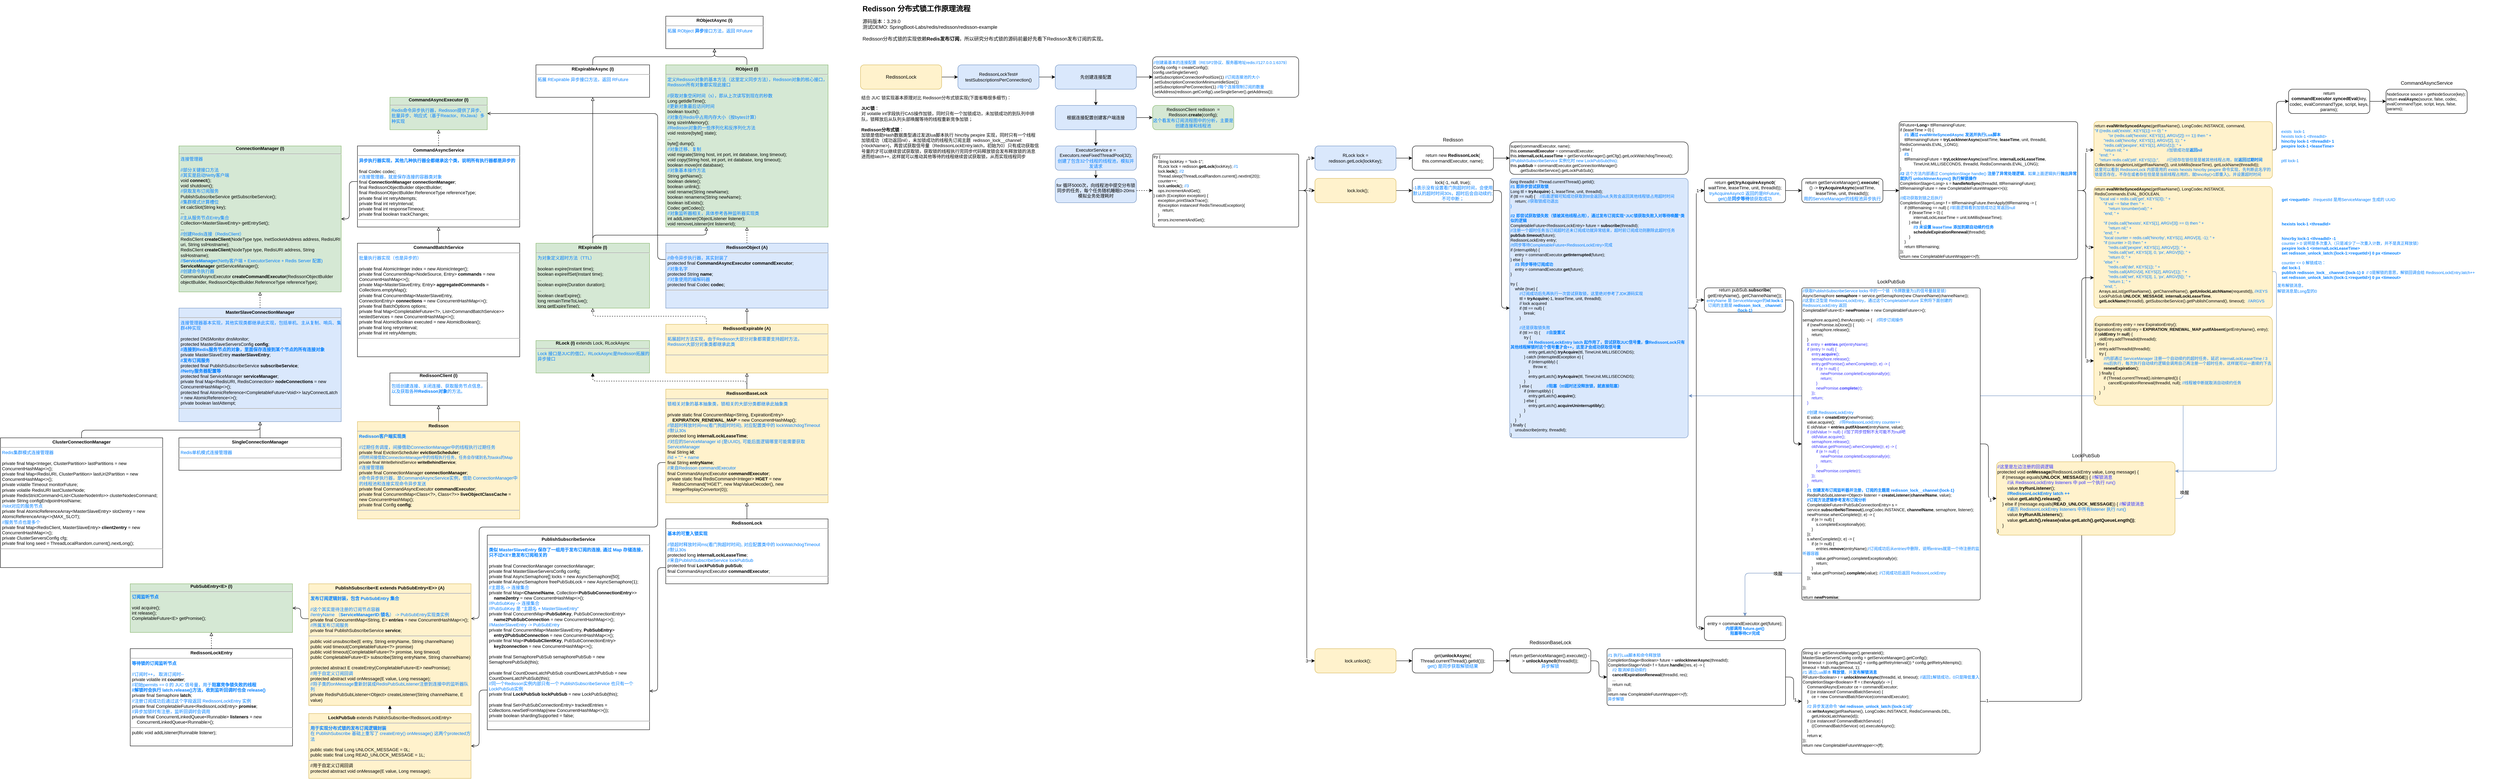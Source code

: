 <mxfile version="21.6.5" type="device">
  <diagram name="第 1 页" id="BnpH6MyAiMC-jk9W1z5V">
    <mxGraphModel dx="3687" dy="733" grid="1" gridSize="10" guides="1" tooltips="1" connect="1" arrows="1" fold="1" page="1" pageScale="1" pageWidth="827" pageHeight="1169" math="0" shadow="0">
      <root>
        <mxCell id="0" />
        <mxCell id="1" parent="0" />
        <mxCell id="dYNV18oPOYucMmK5HlVg-86" value="" style="edgeStyle=orthogonalEdgeStyle;rounded=1;orthogonalLoop=1;jettySize=auto;html=1;entryX=0;entryY=0.75;entryDx=0;entryDy=0;" edge="1" parent="1" source="dYNV18oPOYucMmK5HlVg-83" target="dYNV18oPOYucMmK5HlVg-46">
          <mxGeometry relative="1" as="geometry">
            <mxPoint x="2840" y="1730" as="targetPoint" />
            <Array as="points">
              <mxPoint x="3050" y="1730" />
              <mxPoint x="3050" y="685" />
            </Array>
          </mxGeometry>
        </mxCell>
        <mxCell id="dYNV18oPOYucMmK5HlVg-94" value="1" style="edgeLabel;html=1;align=center;verticalAlign=middle;resizable=0;points=[];" vertex="1" connectable="0" parent="dYNV18oPOYucMmK5HlVg-86">
          <mxGeometry x="-0.975" y="2" relative="1" as="geometry">
            <mxPoint as="offset" />
          </mxGeometry>
        </mxCell>
        <mxCell id="dYNV18oPOYucMmK5HlVg-75" style="edgeStyle=orthogonalEdgeStyle;rounded=1;orthogonalLoop=1;jettySize=auto;html=1;exitX=1;exitY=0.5;exitDx=0;exitDy=0;entryX=1.002;entryY=0.838;entryDx=0;entryDy=0;entryPerimeter=0;fillColor=#dae8fc;strokeColor=#6c8ebf;" edge="1" parent="1" source="dYNV18oPOYucMmK5HlVg-64" target="dYNV18oPOYucMmK5HlVg-26">
          <mxGeometry relative="1" as="geometry" />
        </mxCell>
        <mxCell id="dYNV18oPOYucMmK5HlVg-76" value="唤醒" style="edgeLabel;html=1;align=center;verticalAlign=middle;resizable=0;points=[];" vertex="1" connectable="0" parent="dYNV18oPOYucMmK5HlVg-75">
          <mxGeometry x="-0.952" y="-3" relative="1" as="geometry">
            <mxPoint y="1" as="offset" />
          </mxGeometry>
        </mxCell>
        <mxCell id="dfN3vujWDwPQzVs5uhvx-1" value="&lt;h1 style=&quot;font-size: 18px;&quot;&gt;&lt;font style=&quot;font-size: 18px;&quot;&gt;Redisson 分布式锁工作原理流程&lt;/font&gt;&lt;/h1&gt;&lt;div style=&quot;font-size: 12px;&quot;&gt;&lt;div style=&quot;&quot;&gt;&lt;font style=&quot;font-size: 12px;&quot;&gt;源码版本：3.29.0&lt;/font&gt;&lt;/div&gt;&lt;/div&gt;&lt;div style=&quot;font-size: 12px;&quot;&gt;测试DEMO: SpringBoot-Labs/redis/redisson/redisson-exampl&lt;span style=&quot;background-color: initial;&quot;&gt;e&lt;/span&gt;&lt;/div&gt;&lt;div style=&quot;font-size: 12px;&quot;&gt;&lt;span style=&quot;background-color: initial;&quot;&gt;&lt;br&gt;&lt;/span&gt;&lt;/div&gt;&lt;div style=&quot;font-size: 12px;&quot;&gt;&lt;span style=&quot;background-color: initial;&quot;&gt;Redisson分布式锁的实现依赖&lt;b&gt;Redis发布订阅&lt;/b&gt;，所以研究分布式锁的源码前最好先看下Redisson发布订阅的实现。&lt;/span&gt;&lt;/div&gt;" style="text;html=1;strokeColor=none;fillColor=none;spacing=5;spacingTop=-20;whiteSpace=wrap;overflow=hidden;rounded=0;fontSize=16;" parent="1" vertex="1">
          <mxGeometry x="40" y="10" width="680" height="110" as="geometry" />
        </mxCell>
        <mxCell id="IO7cbxsnxIBy7bkgTzKg-3" value="" style="edgeStyle=orthogonalEdgeStyle;rounded=1;orthogonalLoop=1;jettySize=auto;html=1;fontSize=11;" parent="1" source="IO7cbxsnxIBy7bkgTzKg-1" target="IO7cbxsnxIBy7bkgTzKg-2" edge="1">
          <mxGeometry relative="1" as="geometry" />
        </mxCell>
        <mxCell id="IO7cbxsnxIBy7bkgTzKg-1" value="RedissonLock" style="rounded=1;whiteSpace=wrap;html=1;fillColor=#fff2cc;strokeColor=#d6b656;fontSize=12;" parent="1" vertex="1">
          <mxGeometry x="40" y="160" width="200" height="60" as="geometry" />
        </mxCell>
        <mxCell id="IO7cbxsnxIBy7bkgTzKg-5" value="" style="edgeStyle=orthogonalEdgeStyle;rounded=1;orthogonalLoop=1;jettySize=auto;html=1;" parent="1" source="IO7cbxsnxIBy7bkgTzKg-2" target="IO7cbxsnxIBy7bkgTzKg-4" edge="1">
          <mxGeometry relative="1" as="geometry" />
        </mxCell>
        <mxCell id="IO7cbxsnxIBy7bkgTzKg-2" value="RedissonLockTest#&lt;br style=&quot;font-size: 11px;&quot;&gt;testSubscriptionsPerConnection()" style="rounded=1;whiteSpace=wrap;html=1;fontSize=11;fillColor=#dae8fc;strokeColor=#6c8ebf;" parent="1" vertex="1">
          <mxGeometry x="280" y="160" width="200" height="60" as="geometry" />
        </mxCell>
        <mxCell id="IO7cbxsnxIBy7bkgTzKg-7" value="" style="edgeStyle=orthogonalEdgeStyle;rounded=1;orthogonalLoop=1;jettySize=auto;html=1;" parent="1" source="IO7cbxsnxIBy7bkgTzKg-4" target="IO7cbxsnxIBy7bkgTzKg-6" edge="1">
          <mxGeometry relative="1" as="geometry" />
        </mxCell>
        <mxCell id="IO7cbxsnxIBy7bkgTzKg-9" value="" style="edgeStyle=orthogonalEdgeStyle;rounded=1;orthogonalLoop=1;jettySize=auto;html=1;" parent="1" source="IO7cbxsnxIBy7bkgTzKg-4" target="IO7cbxsnxIBy7bkgTzKg-8" edge="1">
          <mxGeometry relative="1" as="geometry" />
        </mxCell>
        <mxCell id="IO7cbxsnxIBy7bkgTzKg-4" value="先创建连接配置" style="rounded=1;whiteSpace=wrap;html=1;fontSize=11;fillColor=#dae8fc;strokeColor=#6c8ebf;" parent="1" vertex="1">
          <mxGeometry x="520" y="160" width="200" height="60" as="geometry" />
        </mxCell>
        <mxCell id="IO7cbxsnxIBy7bkgTzKg-13" value="" style="edgeStyle=orthogonalEdgeStyle;rounded=1;orthogonalLoop=1;jettySize=auto;html=1;" parent="1" source="IO7cbxsnxIBy7bkgTzKg-6" target="IO7cbxsnxIBy7bkgTzKg-12" edge="1">
          <mxGeometry relative="1" as="geometry" />
        </mxCell>
        <mxCell id="IO7cbxsnxIBy7bkgTzKg-15" value="" style="edgeStyle=orthogonalEdgeStyle;rounded=1;orthogonalLoop=1;jettySize=auto;html=1;" parent="1" source="IO7cbxsnxIBy7bkgTzKg-6" target="IO7cbxsnxIBy7bkgTzKg-14" edge="1">
          <mxGeometry relative="1" as="geometry" />
        </mxCell>
        <mxCell id="IO7cbxsnxIBy7bkgTzKg-6" value="根据连接配置创建客户端连接" style="rounded=1;whiteSpace=wrap;html=1;fontSize=11;fillColor=#dae8fc;strokeColor=#6c8ebf;" parent="1" vertex="1">
          <mxGeometry x="520" y="260" width="200" height="60" as="geometry" />
        </mxCell>
        <mxCell id="IO7cbxsnxIBy7bkgTzKg-8" value="&lt;div style=&quot;font-size: 10px;&quot;&gt;&lt;font color=&quot;#007fff&quot;&gt;//创建最基本的连接配置（RESP2协议、服务器地址redis://127.0.0.1:6379）&lt;/font&gt;&lt;/div&gt;&lt;div style=&quot;font-size: 10px;&quot;&gt;Config config = createConfig();&amp;nbsp;&lt;/div&gt;&lt;div style=&quot;font-size: 10px;&quot;&gt;config.useSingleServer()&lt;/div&gt;&lt;div style=&quot;font-size: 10px;&quot;&gt;.setSubscriptionConnectionPoolSize(1) &lt;font color=&quot;#007fff&quot;&gt;//订阅连接池的大小&lt;/font&gt;&lt;/div&gt;&lt;div style=&quot;font-size: 10px;&quot;&gt;.setSubscriptionConnectionMinimumIdleSize(1)&lt;/div&gt;&lt;div style=&quot;font-size: 10px;&quot;&gt;.setSubscriptionsPerConnection(1) &lt;font color=&quot;#007fff&quot;&gt;//每个连接限制订阅的数量&lt;/font&gt;&lt;/div&gt;&lt;div style=&quot;font-size: 10px;&quot;&gt;.setAddress(redisson.getConfig().useSingleServer().getAddress());&lt;/div&gt;" style="rounded=1;whiteSpace=wrap;html=1;fontSize=10;align=left;arcSize=10;" parent="1" vertex="1">
          <mxGeometry x="760" y="140" width="360" height="100" as="geometry" />
        </mxCell>
        <mxCell id="IO7cbxsnxIBy7bkgTzKg-12" value="RedissonClient redisson&amp;nbsp; = Redisson.&lt;b&gt;create&lt;/b&gt;(config);&lt;br&gt;&lt;font color=&quot;#007fff&quot;&gt;这个看发布订阅流程图中的分析，主要是创建连接和线程池&lt;/font&gt;" style="rounded=1;whiteSpace=wrap;html=1;fontSize=11;fillColor=#d5e8d4;strokeColor=#82b366;" parent="1" vertex="1">
          <mxGeometry x="760" y="260" width="200" height="60" as="geometry" />
        </mxCell>
        <mxCell id="IO7cbxsnxIBy7bkgTzKg-17" value="" style="edgeStyle=orthogonalEdgeStyle;rounded=1;orthogonalLoop=1;jettySize=auto;html=1;" parent="1" source="IO7cbxsnxIBy7bkgTzKg-14" target="IO7cbxsnxIBy7bkgTzKg-16" edge="1">
          <mxGeometry relative="1" as="geometry" />
        </mxCell>
        <mxCell id="IO7cbxsnxIBy7bkgTzKg-14" value="ExecutorService e = Executors.newFixedThreadPool(32);&lt;br&gt;&lt;font color=&quot;#007fff&quot;&gt;创建了包含32个线程的线程池，模拟并发请求&lt;/font&gt;" style="rounded=1;whiteSpace=wrap;html=1;fontSize=11;fillColor=#dae8fc;strokeColor=#6c8ebf;" parent="1" vertex="1">
          <mxGeometry x="520" y="360" width="200" height="60" as="geometry" />
        </mxCell>
        <mxCell id="IO7cbxsnxIBy7bkgTzKg-19" style="edgeStyle=orthogonalEdgeStyle;rounded=1;orthogonalLoop=1;jettySize=auto;html=1;exitX=1;exitY=0.5;exitDx=0;exitDy=0;dashed=1;" parent="1" source="IO7cbxsnxIBy7bkgTzKg-16" target="IO7cbxsnxIBy7bkgTzKg-18" edge="1">
          <mxGeometry relative="1" as="geometry" />
        </mxCell>
        <mxCell id="IO7cbxsnxIBy7bkgTzKg-16" value="for 循环5000次，向线程池中提交分布锁同步的任务，每个任务随机睡眠0-20ms模拟业务处理耗时" style="rounded=1;whiteSpace=wrap;html=1;fontSize=11;fillColor=#dae8fc;strokeColor=#6c8ebf;" parent="1" vertex="1">
          <mxGeometry x="520" y="440" width="200" height="60" as="geometry" />
        </mxCell>
        <mxCell id="IO7cbxsnxIBy7bkgTzKg-21" value="" style="edgeStyle=orthogonalEdgeStyle;rounded=1;orthogonalLoop=1;jettySize=auto;html=1;" parent="1" source="IO7cbxsnxIBy7bkgTzKg-18" target="IO7cbxsnxIBy7bkgTzKg-22" edge="1">
          <mxGeometry relative="1" as="geometry">
            <mxPoint x="1160" y="470" as="targetPoint" />
          </mxGeometry>
        </mxCell>
        <mxCell id="IO7cbxsnxIBy7bkgTzKg-27" value="1" style="edgeLabel;html=1;align=center;verticalAlign=middle;resizable=0;points=[];" parent="IO7cbxsnxIBy7bkgTzKg-21" vertex="1" connectable="0">
          <mxGeometry x="0.75" relative="1" as="geometry">
            <mxPoint as="offset" />
          </mxGeometry>
        </mxCell>
        <mxCell id="IO7cbxsnxIBy7bkgTzKg-25" style="edgeStyle=orthogonalEdgeStyle;rounded=1;orthogonalLoop=1;jettySize=auto;html=1;exitX=1;exitY=0.5;exitDx=0;exitDy=0;entryX=0;entryY=0.5;entryDx=0;entryDy=0;" parent="1" source="IO7cbxsnxIBy7bkgTzKg-18" target="IO7cbxsnxIBy7bkgTzKg-23" edge="1">
          <mxGeometry relative="1" as="geometry" />
        </mxCell>
        <mxCell id="IO7cbxsnxIBy7bkgTzKg-28" value="2" style="edgeLabel;html=1;align=center;verticalAlign=middle;resizable=0;points=[];" parent="IO7cbxsnxIBy7bkgTzKg-25" vertex="1" connectable="0">
          <mxGeometry x="0.35" y="2" relative="1" as="geometry">
            <mxPoint as="offset" />
          </mxGeometry>
        </mxCell>
        <mxCell id="IO7cbxsnxIBy7bkgTzKg-26" style="edgeStyle=orthogonalEdgeStyle;rounded=1;orthogonalLoop=1;jettySize=auto;html=1;exitX=1;exitY=0.5;exitDx=0;exitDy=0;" parent="1" source="IO7cbxsnxIBy7bkgTzKg-18" target="IO7cbxsnxIBy7bkgTzKg-24" edge="1">
          <mxGeometry relative="1" as="geometry">
            <Array as="points">
              <mxPoint x="1140" y="470" />
              <mxPoint x="1140" y="1630" />
            </Array>
          </mxGeometry>
        </mxCell>
        <mxCell id="IO7cbxsnxIBy7bkgTzKg-29" value="3" style="edgeLabel;html=1;align=center;verticalAlign=middle;resizable=0;points=[];" parent="IO7cbxsnxIBy7bkgTzKg-26" vertex="1" connectable="0">
          <mxGeometry x="0.8" y="-2" relative="1" as="geometry">
            <mxPoint x="2" y="100" as="offset" />
          </mxGeometry>
        </mxCell>
        <mxCell id="IO7cbxsnxIBy7bkgTzKg-18" value="&lt;div style=&quot;font-size: 10px;&quot;&gt;try {&lt;/div&gt;&lt;div style=&quot;font-size: 10px;&quot;&gt;&lt;span style=&quot;background-color: initial;&quot;&gt;&amp;nbsp; &amp;nbsp; String lockKey = &quot;lock-1&quot;;&lt;/span&gt;&lt;br&gt;&lt;/div&gt;&lt;div style=&quot;font-size: 10px;&quot;&gt;&amp;nbsp; &amp;nbsp; RLock lock = redisson.&lt;b&gt;getLock&lt;/b&gt;(lockKey); &lt;font color=&quot;#007fff&quot;&gt;//1&lt;/font&gt;&lt;/div&gt;&lt;div style=&quot;font-size: 10px;&quot;&gt;&amp;nbsp; &amp;nbsp; lock.&lt;b&gt;lock&lt;/b&gt;(); &lt;font color=&quot;#007fff&quot;&gt;//2&lt;/font&gt;&lt;/div&gt;&lt;div style=&quot;font-size: 10px;&quot;&gt;&amp;nbsp; &amp;nbsp; Thread.sleep(ThreadLocalRandom.current().nextInt(20));&lt;/div&gt;&lt;div style=&quot;font-size: 10px;&quot;&gt;&amp;nbsp; &amp;nbsp; counter++;&lt;/div&gt;&lt;div style=&quot;font-size: 10px;&quot;&gt;&amp;nbsp; &amp;nbsp; lock.&lt;b&gt;unlock&lt;/b&gt;(); &lt;font color=&quot;#007fff&quot;&gt;//3&lt;/font&gt;&lt;/div&gt;&lt;div style=&quot;font-size: 10px;&quot;&gt;&amp;nbsp; &amp;nbsp; ops.incrementAndGet();&lt;/div&gt;&lt;div style=&quot;font-size: 10px;&quot;&gt;} catch (Exception exception) {&lt;/div&gt;&lt;div style=&quot;font-size: 10px;&quot;&gt;&amp;nbsp; &amp;nbsp; exception.printStackTrace();&lt;/div&gt;&lt;div style=&quot;font-size: 10px;&quot;&gt;&amp;nbsp; &amp;nbsp; if(exception instanceof RedisTimeoutException){&lt;/div&gt;&lt;div style=&quot;font-size: 10px;&quot;&gt;&amp;nbsp; &amp;nbsp; &amp;nbsp; &amp;nbsp; return;&lt;/div&gt;&lt;div style=&quot;font-size: 10px;&quot;&gt;&amp;nbsp; &amp;nbsp; }&lt;/div&gt;&lt;div style=&quot;font-size: 10px;&quot;&gt;&amp;nbsp; &amp;nbsp; errors.incrementAndGet();&lt;/div&gt;&lt;div style=&quot;font-size: 10px;&quot;&gt;}&lt;/div&gt;" style="rounded=1;whiteSpace=wrap;html=1;fontSize=10;align=left;arcSize=2;" parent="1" vertex="1">
          <mxGeometry x="760" y="380" width="360" height="180" as="geometry" />
        </mxCell>
        <mxCell id="IO7cbxsnxIBy7bkgTzKg-33" value="" style="edgeStyle=orthogonalEdgeStyle;rounded=1;orthogonalLoop=1;jettySize=auto;html=1;" parent="1" source="IO7cbxsnxIBy7bkgTzKg-22" target="IO7cbxsnxIBy7bkgTzKg-32" edge="1">
          <mxGeometry relative="1" as="geometry" />
        </mxCell>
        <mxCell id="IO7cbxsnxIBy7bkgTzKg-22" value="&lt;div&gt;RLock lock = redisson.getLock(lockKey);&lt;/div&gt;" style="rounded=1;whiteSpace=wrap;html=1;fontSize=11;fillColor=#dae8fc;strokeColor=#6c8ebf;" parent="1" vertex="1">
          <mxGeometry x="1160" y="360" width="200" height="60" as="geometry" />
        </mxCell>
        <mxCell id="dYNV18oPOYucMmK5HlVg-29" value="" style="edgeStyle=orthogonalEdgeStyle;rounded=1;orthogonalLoop=1;jettySize=auto;html=1;" edge="1" parent="1" source="IO7cbxsnxIBy7bkgTzKg-23" target="dYNV18oPOYucMmK5HlVg-28">
          <mxGeometry relative="1" as="geometry" />
        </mxCell>
        <mxCell id="IO7cbxsnxIBy7bkgTzKg-23" value="&lt;div&gt;&amp;nbsp; &amp;nbsp; lock.lock();&lt;/div&gt;" style="rounded=1;whiteSpace=wrap;html=1;fontSize=11;fillColor=#fff2cc;strokeColor=#d6b656;" parent="1" vertex="1">
          <mxGeometry x="1160" y="440" width="200" height="60" as="geometry" />
        </mxCell>
        <mxCell id="dYNV18oPOYucMmK5HlVg-78" value="" style="edgeStyle=orthogonalEdgeStyle;rounded=1;orthogonalLoop=1;jettySize=auto;html=1;" edge="1" parent="1" source="IO7cbxsnxIBy7bkgTzKg-24" target="dYNV18oPOYucMmK5HlVg-77">
          <mxGeometry relative="1" as="geometry" />
        </mxCell>
        <mxCell id="IO7cbxsnxIBy7bkgTzKg-24" value="&lt;div&gt;&amp;nbsp; &amp;nbsp; lock.un&lt;span style=&quot;background-color: initial;&quot;&gt;lock();&lt;/span&gt;&lt;/div&gt;" style="rounded=1;whiteSpace=wrap;html=1;fontSize=11;fillColor=#fff2cc;strokeColor=#d6b656;" parent="1" vertex="1">
          <mxGeometry x="1160" y="1600" width="200" height="60" as="geometry" />
        </mxCell>
        <mxCell id="dYNV18oPOYucMmK5HlVg-15" value="" style="edgeStyle=orthogonalEdgeStyle;rounded=1;orthogonalLoop=1;jettySize=auto;html=1;" edge="1" parent="1" source="IO7cbxsnxIBy7bkgTzKg-32" target="dYNV18oPOYucMmK5HlVg-14">
          <mxGeometry relative="1" as="geometry" />
        </mxCell>
        <mxCell id="IO7cbxsnxIBy7bkgTzKg-32" value="&lt;div&gt;return new &lt;b&gt;RedissonLock&lt;/b&gt;(&lt;br&gt;this.commandExecutor, name);&lt;/div&gt;" style="rounded=1;whiteSpace=wrap;html=1;fontSize=11;" parent="1" vertex="1">
          <mxGeometry x="1400" y="360" width="200" height="60" as="geometry" />
        </mxCell>
        <mxCell id="UIfJx8McfHb-EtYyFKPk-24" style="edgeStyle=orthogonalEdgeStyle;rounded=1;orthogonalLoop=1;jettySize=auto;html=1;exitX=0.5;exitY=0;exitDx=0;exitDy=0;endArrow=block;endFill=0;" parent="1" source="IO7cbxsnxIBy7bkgTzKg-34" target="IO7cbxsnxIBy7bkgTzKg-36" edge="1">
          <mxGeometry relative="1" as="geometry" />
        </mxCell>
        <mxCell id="dYNV18oPOYucMmK5HlVg-13" style="edgeStyle=orthogonalEdgeStyle;rounded=1;orthogonalLoop=1;jettySize=auto;html=1;exitX=0.5;exitY=0;exitDx=0;exitDy=0;entryX=0.5;entryY=1;entryDx=0;entryDy=0;dashed=1;endArrow=block;endFill=1;" edge="1" parent="1" source="IO7cbxsnxIBy7bkgTzKg-34" target="dYNV18oPOYucMmK5HlVg-12">
          <mxGeometry relative="1" as="geometry" />
        </mxCell>
        <mxCell id="dYNV18oPOYucMmK5HlVg-63" style="edgeStyle=orthogonalEdgeStyle;rounded=1;orthogonalLoop=1;jettySize=auto;html=1;exitX=-0.002;exitY=0.646;exitDx=0;exitDy=0;entryX=1;entryY=0.286;entryDx=0;entryDy=0;entryPerimeter=0;exitPerimeter=0;endArrow=open;endFill=0;" edge="1" parent="1" source="IO7cbxsnxIBy7bkgTzKg-34" target="dYNV18oPOYucMmK5HlVg-20">
          <mxGeometry relative="1" as="geometry">
            <Array as="points">
              <mxPoint x="-460" y="1141" />
              <mxPoint x="-460" y="1300" />
              <mxPoint x="-900" y="1300" />
              <mxPoint x="-900" y="1526" />
            </Array>
          </mxGeometry>
        </mxCell>
        <mxCell id="IO7cbxsnxIBy7bkgTzKg-34" value="&lt;p style=&quot;margin: 4px 0px 0px; text-align: center; font-size: 11px;&quot;&gt;&lt;b style=&quot;font-size: 11px;&quot;&gt;RedissonBaseLock&lt;/b&gt;&lt;br style=&quot;font-size: 11px;&quot;&gt;&lt;/p&gt;&lt;hr style=&quot;font-size: 11px;&quot;&gt;&lt;p style=&quot;margin: 0px 0px 0px 4px; font-size: 11px;&quot;&gt;&lt;font color=&quot;#007fff&quot;&gt;锁相关对象的基本抽象类，锁相关的大部分类都继承此抽象类&lt;/font&gt;&lt;/p&gt;&lt;p style=&quot;margin: 0px 0px 0px 4px; font-size: 11px;&quot;&gt;&lt;br&gt;&lt;/p&gt;&lt;p style=&quot;margin: 0px 0px 0px 4px; font-size: 11px;&quot;&gt;private static final ConcurrentMap&amp;lt;String, ExpirationEntry&amp;gt; &lt;span style=&quot;&quot;&gt;&lt;span style=&quot;&quot;&gt;&amp;nbsp;&amp;nbsp;&amp;nbsp;&amp;nbsp;&lt;/span&gt;&lt;/span&gt;&lt;b&gt;EXPIRATION_RENEWAL_MAP&lt;/b&gt; = new ConcurrentHashMap();&lt;/p&gt;&lt;p style=&quot;margin: 0px 0px 0px 4px;&quot;&gt;&lt;font color=&quot;#007fff&quot;&gt;//锁超时释放时间ms(看门狗超时时间), 对应配置类中的 lockWatchdogTimeout&lt;/font&gt;&lt;/p&gt;&lt;p style=&quot;margin: 0px 0px 0px 4px;&quot;&gt;&lt;font color=&quot;#007fff&quot;&gt;//默认30s&lt;/font&gt;&lt;/p&gt;&lt;p style=&quot;margin: 0px 0px 0px 4px; font-size: 11px;&quot;&gt;protected long &lt;b&gt;internalLockLeaseTime&lt;/b&gt;;&lt;/p&gt;&lt;p style=&quot;margin: 0px 0px 0px 4px; font-size: 11px;&quot;&gt;&lt;font color=&quot;#007fff&quot;&gt;//对应的ServiceManager id (是UUID), 可能后面逻辑哪里可能需要获取ServiceManager&lt;/font&gt;&lt;/p&gt;&lt;p style=&quot;margin: 0px 0px 0px 4px; font-size: 11px;&quot;&gt;final String &lt;b&gt;id&lt;/b&gt;;&lt;/p&gt;&lt;p style=&quot;margin: 0px 0px 0px 4px; font-size: 11px;&quot;&gt;&lt;font color=&quot;#007fff&quot;&gt;//id + &quot;:&quot; + name&lt;/font&gt;&lt;/p&gt;&lt;p style=&quot;margin: 0px 0px 0px 4px; font-size: 11px;&quot;&gt;final String &lt;b&gt;entryName&lt;/b&gt;;&lt;/p&gt;&lt;p style=&quot;margin: 0px 0px 0px 4px; font-size: 11px;&quot;&gt;&lt;font color=&quot;#007fff&quot;&gt;//来自Redisson commandExecutor&lt;/font&gt;&lt;/p&gt;&lt;p style=&quot;margin: 0px 0px 0px 4px; font-size: 11px;&quot;&gt;final CommandAsyncExecutor &lt;b&gt;commandExecutor&lt;/b&gt;;&lt;/p&gt;&lt;p style=&quot;margin: 0px 0px 0px 4px; font-size: 11px;&quot;&gt;private static final RedisCommand&amp;lt;Integer&amp;gt; &lt;b&gt;HGET&lt;/b&gt; = new &lt;span style=&quot;&quot;&gt;&lt;span style=&quot;&quot;&gt;&amp;nbsp;&amp;nbsp;&amp;nbsp;&amp;nbsp;&lt;/span&gt;&lt;/span&gt;RedisCommand(&quot;HGET&quot;, new MapValueDecoder(), new &lt;span style=&quot;&quot;&gt;&lt;span style=&quot;&quot;&gt;&amp;nbsp;&amp;nbsp;&amp;nbsp;&amp;nbsp;&lt;/span&gt;&lt;/span&gt;IntegerReplayConvertor(0));&lt;/p&gt;&lt;hr style=&quot;font-size: 11px;&quot;&gt;&lt;p style=&quot;margin: 0px 0px 0px 4px; font-size: 11px;&quot;&gt;&lt;br style=&quot;font-size: 11px;&quot;&gt;&lt;/p&gt;" style="verticalAlign=top;align=left;overflow=fill;fontSize=11;fontFamily=Helvetica;html=1;whiteSpace=wrap;fillColor=#fff2cc;strokeColor=#d6b656;" parent="1" vertex="1">
          <mxGeometry x="-440" y="960" width="400" height="280" as="geometry" />
        </mxCell>
        <mxCell id="UIfJx8McfHb-EtYyFKPk-25" style="edgeStyle=orthogonalEdgeStyle;rounded=1;orthogonalLoop=1;jettySize=auto;html=1;exitX=0.5;exitY=0;exitDx=0;exitDy=0;endArrow=block;endFill=0;" parent="1" source="IO7cbxsnxIBy7bkgTzKg-35" target="IO7cbxsnxIBy7bkgTzKg-34" edge="1">
          <mxGeometry relative="1" as="geometry" />
        </mxCell>
        <mxCell id="dYNV18oPOYucMmK5HlVg-17" style="edgeStyle=orthogonalEdgeStyle;rounded=1;orthogonalLoop=1;jettySize=auto;html=1;exitX=0;exitY=0.75;exitDx=0;exitDy=0;entryX=1;entryY=0.801;entryDx=0;entryDy=0;entryPerimeter=0;endArrow=open;endFill=0;" edge="1" parent="1" source="IO7cbxsnxIBy7bkgTzKg-35" target="dYNV18oPOYucMmK5HlVg-16">
          <mxGeometry relative="1" as="geometry">
            <Array as="points">
              <mxPoint x="-460" y="1400" />
              <mxPoint x="-460" y="1705" />
            </Array>
          </mxGeometry>
        </mxCell>
        <mxCell id="IO7cbxsnxIBy7bkgTzKg-35" value="&lt;p style=&quot;margin: 4px 0px 0px; text-align: center; font-size: 11px;&quot;&gt;&lt;b style=&quot;font-size: 11px;&quot;&gt;RedissonLock&lt;/b&gt;&lt;br style=&quot;font-size: 11px;&quot;&gt;&lt;/p&gt;&lt;hr style=&quot;font-size: 11px;&quot;&gt;&lt;p style=&quot;margin: 0px 0px 0px 4px; font-size: 11px;&quot;&gt;&lt;font color=&quot;#007fff&quot;&gt;&lt;b&gt;基本的可重入锁实现&lt;/b&gt;&lt;/font&gt;&lt;/p&gt;&lt;p style=&quot;margin: 0px 0px 0px 4px; font-size: 11px;&quot;&gt;&lt;br&gt;&lt;/p&gt;&lt;p style=&quot;margin: 0px 0px 0px 4px;&quot;&gt;&lt;font color=&quot;#007fff&quot;&gt;//锁超时释放时间ms(看门狗超时时间), 对应配置类中的 lockWatchdogTimeout&lt;/font&gt;&lt;/p&gt;&lt;p style=&quot;margin: 0px 0px 0px 4px;&quot;&gt;&lt;font color=&quot;#007fff&quot;&gt;//默认30s&lt;/font&gt;&lt;/p&gt;&lt;p style=&quot;margin: 0px 0px 0px 4px; font-size: 11px;&quot;&gt;protected long &lt;b style=&quot;background-color: initial;&quot;&gt;internalLockLeaseTime&lt;/b&gt;&lt;span style=&quot;background-color: initial;&quot;&gt;;&lt;/span&gt;&lt;br&gt;&lt;/p&gt;&lt;p style=&quot;margin: 0px 0px 0px 4px; font-size: 11px;&quot;&gt;&lt;span style=&quot;background-color: initial;&quot;&gt;&lt;font color=&quot;#007fff&quot;&gt;//来自PublishSubscribeService lockPubSub&lt;/font&gt;&lt;/span&gt;&lt;/p&gt;&lt;p style=&quot;margin: 0px 0px 0px 4px; font-size: 11px;&quot;&gt;protected final &lt;b&gt;LockPubSub&lt;/b&gt; &lt;b&gt;pubSub&lt;/b&gt;;&lt;/p&gt;&lt;p style=&quot;margin: 0px 0px 0px 4px; font-size: 11px;&quot;&gt;final CommandAsyncExecutor &lt;b&gt;commandExecutor&lt;/b&gt;;&lt;/p&gt;&lt;hr style=&quot;font-size: 11px;&quot;&gt;&lt;p style=&quot;margin: 0px 0px 0px 4px; font-size: 11px;&quot;&gt;&lt;br style=&quot;font-size: 11px;&quot;&gt;&lt;/p&gt;" style="verticalAlign=top;align=left;overflow=fill;fontSize=11;fontFamily=Helvetica;html=1;whiteSpace=wrap;" parent="1" vertex="1">
          <mxGeometry x="-440" y="1280" width="400" height="160" as="geometry" />
        </mxCell>
        <mxCell id="UIfJx8McfHb-EtYyFKPk-6" style="edgeStyle=orthogonalEdgeStyle;rounded=1;orthogonalLoop=1;jettySize=auto;html=1;exitX=0.5;exitY=0;exitDx=0;exitDy=0;entryX=0.5;entryY=1;entryDx=0;entryDy=0;endArrow=block;endFill=0;fontSize=11;" parent="1" source="IO7cbxsnxIBy7bkgTzKg-36" target="IO7cbxsnxIBy7bkgTzKg-37" edge="1">
          <mxGeometry relative="1" as="geometry" />
        </mxCell>
        <mxCell id="UIfJx8McfHb-EtYyFKPk-7" style="edgeStyle=orthogonalEdgeStyle;rounded=1;orthogonalLoop=1;jettySize=auto;html=1;exitX=0.25;exitY=0;exitDx=0;exitDy=0;endArrow=block;endFill=0;dashed=1;fontSize=11;entryX=0.5;entryY=1;entryDx=0;entryDy=0;" parent="1" source="IO7cbxsnxIBy7bkgTzKg-36" target="IO7cbxsnxIBy7bkgTzKg-42" edge="1">
          <mxGeometry relative="1" as="geometry">
            <Array as="points">
              <mxPoint x="-340" y="780" />
              <mxPoint x="-620" y="780" />
            </Array>
          </mxGeometry>
        </mxCell>
        <mxCell id="IO7cbxsnxIBy7bkgTzKg-36" value="&lt;p style=&quot;margin: 4px 0px 0px; text-align: center; font-size: 11px;&quot;&gt;&lt;b style=&quot;font-size: 11px;&quot;&gt;RedissonExpirable (A)&lt;/b&gt;&lt;br style=&quot;font-size: 11px;&quot;&gt;&lt;/p&gt;&lt;hr style=&quot;font-size: 11px;&quot;&gt;&lt;p style=&quot;margin: 0px 0px 0px 4px; font-size: 11px;&quot;&gt;&lt;span style=&quot;color: rgb(0, 127, 255); background-color: initial;&quot;&gt;拓展超时方法实现，由于Redisson大部分对象都需要支持超时方法，&lt;/span&gt;&lt;/p&gt;&lt;p style=&quot;margin: 0px 0px 0px 4px; font-size: 11px;&quot;&gt;&lt;span style=&quot;color: rgb(0, 127, 255); background-color: initial;&quot;&gt;Redisson大部分对象类都继承此类&lt;/span&gt;&lt;/p&gt;&lt;div style=&quot;font-size: 11px;&quot;&gt;&lt;br style=&quot;font-size: 11px;&quot;&gt;&lt;/div&gt;&lt;hr style=&quot;font-size: 11px;&quot;&gt;&lt;p style=&quot;margin: 0px 0px 0px 4px; font-size: 11px;&quot;&gt;&lt;br style=&quot;font-size: 11px;&quot;&gt;&lt;/p&gt;" style="verticalAlign=top;align=left;overflow=fill;fontSize=11;fontFamily=Helvetica;html=1;whiteSpace=wrap;fillColor=#fff2cc;strokeColor=#d6b656;" parent="1" vertex="1">
          <mxGeometry x="-440" y="800" width="400" height="120" as="geometry" />
        </mxCell>
        <mxCell id="UIfJx8McfHb-EtYyFKPk-5" style="edgeStyle=orthogonalEdgeStyle;rounded=1;orthogonalLoop=1;jettySize=auto;html=1;exitX=0.5;exitY=0;exitDx=0;exitDy=0;endArrow=block;endFill=0;dashed=1;fontSize=11;" parent="1" source="IO7cbxsnxIBy7bkgTzKg-37" target="IO7cbxsnxIBy7bkgTzKg-39" edge="1">
          <mxGeometry relative="1" as="geometry" />
        </mxCell>
        <mxCell id="UIfJx8McfHb-EtYyFKPk-12" style="edgeStyle=orthogonalEdgeStyle;rounded=1;orthogonalLoop=1;jettySize=auto;html=1;exitX=0;exitY=0.25;exitDx=0;exitDy=0;entryX=1;entryY=0.5;entryDx=0;entryDy=0;endArrow=open;endFill=0;" parent="1" source="IO7cbxsnxIBy7bkgTzKg-37" target="UIfJx8McfHb-EtYyFKPk-9" edge="1">
          <mxGeometry relative="1" as="geometry">
            <Array as="points">
              <mxPoint x="-460" y="640" />
              <mxPoint x="-460" y="280" />
            </Array>
          </mxGeometry>
        </mxCell>
        <mxCell id="IO7cbxsnxIBy7bkgTzKg-37" value="&lt;p style=&quot;margin: 4px 0px 0px; text-align: center; font-size: 11px;&quot;&gt;&lt;b style=&quot;font-size: 11px;&quot;&gt;RedissonObject (A)&lt;/b&gt;&lt;br style=&quot;font-size: 11px;&quot;&gt;&lt;/p&gt;&lt;hr style=&quot;font-size: 11px;&quot;&gt;&lt;p style=&quot;margin: 0px 0px 0px 4px; font-size: 11px;&quot;&gt;&lt;font color=&quot;#007fff&quot;&gt;//命令异步执行器，其实封装了&lt;/font&gt;&lt;/p&gt;&lt;p style=&quot;margin: 0px 0px 0px 4px; font-size: 11px;&quot;&gt;protected final &lt;b&gt;CommandAsyncExecutor&lt;/b&gt; &lt;b&gt;commandExecutor&lt;/b&gt;;&lt;/p&gt;&lt;p style=&quot;margin: 0px 0px 0px 4px; font-size: 11px;&quot;&gt;&lt;font color=&quot;#007fff&quot;&gt;//对象名字&lt;/font&gt;&lt;/p&gt;&lt;p style=&quot;margin: 0px 0px 0px 4px; font-size: 11px;&quot;&gt;protected String &lt;b&gt;name&lt;/b&gt;;&lt;/p&gt;&lt;p style=&quot;margin: 0px 0px 0px 4px; font-size: 11px;&quot;&gt;&lt;font color=&quot;#007fff&quot;&gt;//对象使用的编解码器&lt;/font&gt;&lt;/p&gt;&lt;p style=&quot;margin: 0px 0px 0px 4px; font-size: 11px;&quot;&gt;protected final Codec &lt;b&gt;codec&lt;/b&gt;;&lt;/p&gt;&lt;hr style=&quot;font-size: 11px;&quot;&gt;&lt;p style=&quot;margin: 0px 0px 0px 4px; font-size: 11px;&quot;&gt;&lt;br style=&quot;font-size: 11px;&quot;&gt;&lt;/p&gt;" style="verticalAlign=top;align=left;overflow=fill;fontSize=11;fontFamily=Helvetica;html=1;whiteSpace=wrap;fillColor=#dae8fc;strokeColor=#6c8ebf;" parent="1" vertex="1">
          <mxGeometry x="-440" y="600" width="400" height="160" as="geometry" />
        </mxCell>
        <mxCell id="UIfJx8McfHb-EtYyFKPk-3" style="edgeStyle=orthogonalEdgeStyle;rounded=1;orthogonalLoop=1;jettySize=auto;html=1;exitX=0.5;exitY=0;exitDx=0;exitDy=0;entryX=0.5;entryY=1;entryDx=0;entryDy=0;endArrow=block;endFill=0;fontSize=11;" parent="1" source="IO7cbxsnxIBy7bkgTzKg-39" target="IO7cbxsnxIBy7bkgTzKg-40" edge="1">
          <mxGeometry relative="1" as="geometry" />
        </mxCell>
        <mxCell id="IO7cbxsnxIBy7bkgTzKg-39" value="&lt;p style=&quot;margin: 4px 0px 0px; text-align: center; font-size: 11px;&quot;&gt;&lt;b style=&quot;font-size: 11px;&quot;&gt;RObject (I)&lt;/b&gt;&lt;br style=&quot;font-size: 11px;&quot;&gt;&lt;/p&gt;&lt;hr style=&quot;font-size: 11px;&quot;&gt;&lt;p style=&quot;margin: 0px 0px 0px 4px; font-size: 11px;&quot;&gt;&lt;font color=&quot;#007fff&quot;&gt;定义Redisson对象的基本方法（这里定义同步方法），Redisson对象的核心接口，Redisson所有对象都实现此接口&lt;br&gt;&lt;/font&gt;&lt;/p&gt;&lt;p style=&quot;margin: 0px 0px 0px 4px; font-size: 11px;&quot;&gt;&lt;font color=&quot;#007fff&quot;&gt;&lt;br&gt;&lt;/font&gt;&lt;/p&gt;&lt;p style=&quot;margin: 0px 0px 0px 4px; font-size: 11px;&quot;&gt;&lt;font color=&quot;#007fff&quot;&gt;//获取对象空闲时间（s），即从上次读写到现在的秒数&lt;/font&gt;&lt;/p&gt;&lt;p style=&quot;margin: 0px 0px 0px 4px;&quot;&gt;Long getIdleTime();&lt;br&gt;&lt;/p&gt;&lt;p style=&quot;margin: 0px 0px 0px 4px;&quot;&gt;&lt;font color=&quot;#007fff&quot;&gt;//更新对象最后访问时间&lt;/font&gt;&lt;/p&gt;&lt;p style=&quot;margin: 0px 0px 0px 4px;&quot;&gt;boolean touch();&lt;br&gt;&lt;/p&gt;&lt;p style=&quot;margin: 0px 0px 0px 4px;&quot;&gt;&lt;font color=&quot;#007fff&quot;&gt;//对象在Redis中占用内存大小（按bytes计算）&lt;/font&gt;&lt;/p&gt;&lt;p style=&quot;margin: 0px 0px 0px 4px;&quot;&gt;long sizeInMemory();&lt;br&gt;&lt;/p&gt;&lt;p style=&quot;margin: 0px 0px 0px 4px;&quot;&gt;&lt;font color=&quot;#007fff&quot;&gt;//Redisson对象的一些序列化和反序列化方法&lt;/font&gt;&lt;/p&gt;&lt;p style=&quot;margin: 0px 0px 0px 4px;&quot;&gt;void restore(byte[] state);&lt;/p&gt;&lt;p style=&quot;margin: 0px 0px 0px 4px;&quot;&gt;...&lt;/p&gt;&lt;p style=&quot;margin: 0px 0px 0px 4px;&quot;&gt;byte[] dump();&lt;br&gt;&lt;/p&gt;&lt;p style=&quot;margin: 0px 0px 0px 4px;&quot;&gt;&lt;font color=&quot;#007fff&quot;&gt;//对象迁移、复制&lt;/font&gt;&lt;/p&gt;&lt;p style=&quot;margin: 0px 0px 0px 4px;&quot;&gt;void migrate(String host, int port, int database, long timeout);&lt;br&gt;&lt;/p&gt;&lt;p style=&quot;margin: 0px 0px 0px 4px;&quot;&gt;void copy(String host, int port, int database, long timeout);&lt;br&gt;&lt;/p&gt;&lt;p style=&quot;margin: 0px 0px 0px 4px;&quot;&gt;boolean move(int database);&lt;br style=&quot;font-size: 11px;&quot;&gt;&lt;/p&gt;&lt;p style=&quot;margin: 0px 0px 0px 4px;&quot;&gt;&lt;font color=&quot;#007fff&quot;&gt;//对象基本操作方法&lt;/font&gt;&lt;/p&gt;&lt;p style=&quot;margin: 0px 0px 0px 4px;&quot;&gt;String getName();&lt;br&gt;&lt;/p&gt;&lt;p style=&quot;margin: 0px 0px 0px 4px;&quot;&gt;boolean delete();&lt;br&gt;&lt;/p&gt;&lt;p style=&quot;margin: 0px 0px 0px 4px;&quot;&gt;boolean unlink();&lt;br&gt;&lt;/p&gt;&lt;p style=&quot;margin: 0px 0px 0px 4px;&quot;&gt;void rename(String newName);&lt;br&gt;&lt;/p&gt;&lt;p style=&quot;margin: 0px 0px 0px 4px;&quot;&gt;boolean renamenx(String newName);&lt;br&gt;&lt;/p&gt;&lt;p style=&quot;margin: 0px 0px 0px 4px;&quot;&gt;boolean isExists();&lt;br&gt;&lt;/p&gt;&lt;p style=&quot;margin: 0px 0px 0px 4px;&quot;&gt;Codec getCodec();&lt;br&gt;&lt;/p&gt;&lt;p style=&quot;margin: 0px 0px 0px 4px;&quot;&gt;&lt;font color=&quot;#007fff&quot;&gt;//对象监听器相关，具体参考各种监听器实现类&lt;/font&gt;&lt;/p&gt;&lt;p style=&quot;margin: 0px 0px 0px 4px;&quot;&gt;int addListener(ObjectListener listener);&lt;br&gt;&lt;/p&gt;&lt;p style=&quot;margin: 0px 0px 0px 4px;&quot;&gt;void removeListener(int listenerId);&lt;br&gt;&lt;/p&gt;" style="verticalAlign=top;align=left;overflow=fill;fontSize=11;fontFamily=Helvetica;html=1;whiteSpace=wrap;fillColor=#d5e8d4;strokeColor=#82b366;" parent="1" vertex="1">
          <mxGeometry x="-440" y="160" width="400" height="400" as="geometry" />
        </mxCell>
        <mxCell id="IO7cbxsnxIBy7bkgTzKg-40" value="&lt;p style=&quot;margin: 4px 0px 0px; text-align: center; font-size: 11px;&quot;&gt;&lt;b style=&quot;font-size: 11px;&quot;&gt;RObjectAsync (I)&lt;/b&gt;&lt;br style=&quot;font-size: 11px;&quot;&gt;&lt;/p&gt;&lt;hr style=&quot;font-size: 11px;&quot;&gt;&lt;p style=&quot;margin: 0px 0px 0px 4px; font-size: 11px;&quot;&gt;&lt;font color=&quot;#007fff&quot; style=&quot;font-size: 11px;&quot;&gt;拓展 RObject&amp;nbsp;&lt;b&gt;异步&lt;/b&gt;接口方法，返回 RFuture&lt;/font&gt;&lt;/p&gt;&lt;p style=&quot;margin: 0px 0px 0px 4px; font-size: 11px;&quot;&gt;&lt;br style=&quot;font-size: 11px;&quot;&gt;&lt;/p&gt;&lt;p style=&quot;margin: 0px 0px 0px 4px; font-size: 11px;&quot;&gt;&lt;br&gt;&lt;/p&gt;" style="verticalAlign=top;align=left;overflow=fill;fontSize=11;fontFamily=Helvetica;html=1;whiteSpace=wrap;" parent="1" vertex="1">
          <mxGeometry x="-440" y="40" width="240" height="80" as="geometry" />
        </mxCell>
        <mxCell id="UIfJx8McfHb-EtYyFKPk-1" style="edgeStyle=orthogonalEdgeStyle;rounded=1;orthogonalLoop=1;jettySize=auto;html=1;exitX=0.5;exitY=0;exitDx=0;exitDy=0;endArrow=block;endFill=0;fontSize=11;" parent="1" source="IO7cbxsnxIBy7bkgTzKg-41" target="IO7cbxsnxIBy7bkgTzKg-40" edge="1">
          <mxGeometry relative="1" as="geometry" />
        </mxCell>
        <mxCell id="IO7cbxsnxIBy7bkgTzKg-41" value="&lt;p style=&quot;margin: 4px 0px 0px; text-align: center; font-size: 11px;&quot;&gt;&lt;b style=&quot;font-size: 11px;&quot;&gt;RExpirableAsync (I)&lt;/b&gt;&lt;br style=&quot;font-size: 11px;&quot;&gt;&lt;/p&gt;&lt;hr style=&quot;font-size: 11px;&quot;&gt;&lt;p style=&quot;margin: 0px 0px 0px 4px; font-size: 11px;&quot;&gt;&lt;font color=&quot;#007fff&quot;&gt;拓展 RExpirable 异步接口方法，返回 RFuture&lt;/font&gt;&lt;/p&gt;" style="verticalAlign=top;align=left;overflow=fill;fontSize=11;fontFamily=Helvetica;html=1;whiteSpace=wrap;" parent="1" vertex="1">
          <mxGeometry x="-760" y="160" width="280" height="80" as="geometry" />
        </mxCell>
        <mxCell id="UIfJx8McfHb-EtYyFKPk-4" style="edgeStyle=orthogonalEdgeStyle;rounded=1;orthogonalLoop=1;jettySize=auto;html=1;exitX=0.5;exitY=0;exitDx=0;exitDy=0;endArrow=block;endFill=0;fontSize=11;" parent="1" source="IO7cbxsnxIBy7bkgTzKg-42" target="IO7cbxsnxIBy7bkgTzKg-41" edge="1">
          <mxGeometry relative="1" as="geometry" />
        </mxCell>
        <mxCell id="UIfJx8McfHb-EtYyFKPk-8" style="edgeStyle=orthogonalEdgeStyle;rounded=1;orthogonalLoop=1;jettySize=auto;html=1;exitX=0.5;exitY=0;exitDx=0;exitDy=0;entryX=0.25;entryY=1;entryDx=0;entryDy=0;endArrow=block;endFill=0;" parent="1" source="IO7cbxsnxIBy7bkgTzKg-42" target="IO7cbxsnxIBy7bkgTzKg-39" edge="1">
          <mxGeometry relative="1" as="geometry" />
        </mxCell>
        <mxCell id="IO7cbxsnxIBy7bkgTzKg-42" value="&lt;p style=&quot;margin: 4px 0px 0px; text-align: center; font-size: 11px;&quot;&gt;&lt;b style=&quot;font-size: 11px;&quot;&gt;RExpirable (I)&lt;/b&gt;&lt;br style=&quot;font-size: 11px;&quot;&gt;&lt;/p&gt;&lt;hr style=&quot;font-size: 11px;&quot;&gt;&lt;p style=&quot;margin: 0px 0px 0px 4px; font-size: 11px;&quot;&gt;&lt;font color=&quot;#007fff&quot;&gt;为对象定义超时方法（TTL）&lt;/font&gt;&lt;/p&gt;&lt;p style=&quot;margin: 0px 0px 0px 4px; font-size: 11px;&quot;&gt;&lt;br style=&quot;font-size: 11px;&quot;&gt;&lt;/p&gt;&lt;p style=&quot;margin: 0px 0px 0px 4px;&quot;&gt;boolean expire(Instant time);&lt;br&gt;&lt;/p&gt;&lt;p style=&quot;margin: 0px 0px 0px 4px;&quot;&gt;boolean expireIfSet(Instant time);&lt;br&gt;&lt;/p&gt;&lt;p style=&quot;margin: 0px 0px 0px 4px;&quot;&gt;...&lt;/p&gt;&lt;p style=&quot;margin: 0px 0px 0px 4px;&quot;&gt;boolean expire(Duration duration);&lt;br&gt;&lt;/p&gt;&lt;p style=&quot;margin: 0px 0px 0px 4px;&quot;&gt;...&lt;/p&gt;&lt;p style=&quot;margin: 0px 0px 0px 4px;&quot;&gt;boolean clearExpire();&lt;br&gt;&lt;/p&gt;&lt;p style=&quot;margin: 0px 0px 0px 4px;&quot;&gt;long remainTimeToLive();&lt;br&gt;&lt;/p&gt;&lt;p style=&quot;margin: 0px 0px 0px 4px;&quot;&gt;long getExpireTime();&lt;br&gt;&lt;/p&gt;" style="verticalAlign=top;align=left;overflow=fill;fontSize=11;fontFamily=Helvetica;html=1;whiteSpace=wrap;fillColor=#d5e8d4;strokeColor=#82b366;" parent="1" vertex="1">
          <mxGeometry x="-760" y="600" width="280" height="160" as="geometry" />
        </mxCell>
        <mxCell id="UIfJx8McfHb-EtYyFKPk-9" value="&lt;div style=&quot;text-align: center;&quot;&gt;&lt;b&gt;CommandAsyncExecutor&lt;/b&gt;&lt;b style=&quot;background-color: initial;&quot;&gt;&amp;nbsp;(I)&lt;/b&gt;&lt;/div&gt;&lt;hr style=&quot;font-size: 11px;&quot;&gt;&lt;p style=&quot;margin: 0px 0px 0px 4px; font-size: 11px;&quot;&gt;&lt;font color=&quot;#007fff&quot;&gt;Redis命令异步执行器，Redisson提供了异步、批量异步、响应式（基于Reactor、RxJava）多种实现&lt;/font&gt;&lt;/p&gt;" style="verticalAlign=top;align=left;overflow=fill;fontSize=11;fontFamily=Helvetica;html=1;whiteSpace=wrap;fillColor=#d5e8d4;strokeColor=#82b366;" parent="1" vertex="1">
          <mxGeometry x="-1120" y="240" width="240" height="80" as="geometry" />
        </mxCell>
        <mxCell id="UIfJx8McfHb-EtYyFKPk-11" style="edgeStyle=orthogonalEdgeStyle;rounded=1;orthogonalLoop=1;jettySize=auto;html=1;entryX=0.5;entryY=1;entryDx=0;entryDy=0;endArrow=block;endFill=0;dashed=1;" parent="1" source="UIfJx8McfHb-EtYyFKPk-20" target="UIfJx8McfHb-EtYyFKPk-9" edge="1">
          <mxGeometry relative="1" as="geometry">
            <mxPoint x="-1000" y="360" as="sourcePoint" />
          </mxGeometry>
        </mxCell>
        <mxCell id="UIfJx8McfHb-EtYyFKPk-23" style="edgeStyle=orthogonalEdgeStyle;rounded=1;orthogonalLoop=1;jettySize=auto;html=1;exitX=0.001;exitY=0.439;exitDx=0;exitDy=0;endArrow=open;endFill=0;exitPerimeter=0;" parent="1" source="UIfJx8McfHb-EtYyFKPk-20" target="dYNV18oPOYucMmK5HlVg-7" edge="1">
          <mxGeometry relative="1" as="geometry">
            <mxPoint x="-1240" y="450" as="targetPoint" />
          </mxGeometry>
        </mxCell>
        <mxCell id="UIfJx8McfHb-EtYyFKPk-20" value="&lt;p style=&quot;margin: 4px 0px 0px; text-align: center;&quot;&gt;&lt;b&gt;CommandAsyncService&lt;/b&gt;&lt;br&gt;&lt;/p&gt;&lt;hr style=&quot;font-size: 11px;&quot;&gt;&lt;p style=&quot;margin: 0px 0px 0px 4px;&quot;&gt;&lt;font color=&quot;#007fff&quot;&gt;&lt;b&gt;异步执行器实现，其他几种执行器全都继承这个类，说明所有执行器都是异步的&lt;/b&gt;&lt;/font&gt;&lt;/p&gt;&lt;p style=&quot;margin: 0px 0px 0px 4px;&quot;&gt;&lt;br&gt;&lt;/p&gt;&lt;p style=&quot;border-color: var(--border-color); margin: 0px 0px 0px 4px;&quot;&gt;final Codec codec;&lt;/p&gt;&lt;p style=&quot;border-color: var(--border-color); margin: 0px 0px 0px 4px;&quot;&gt;&lt;font style=&quot;border-color: var(--border-color);&quot; color=&quot;#007fff&quot;&gt;//连接管理器，就是保存连接的容器类对象&lt;/font&gt;&lt;/p&gt;&lt;p style=&quot;border-color: var(--border-color); margin: 0px 0px 0px 4px;&quot;&gt;final&amp;nbsp;&lt;b style=&quot;border-color: var(--border-color);&quot;&gt;ConnectionManager&lt;/b&gt;&amp;nbsp;&lt;b style=&quot;border-color: var(--border-color);&quot;&gt;connectionManager&lt;/b&gt;;&lt;/p&gt;&lt;p style=&quot;border-color: var(--border-color); margin: 0px 0px 0px 4px;&quot;&gt;final RedissonObjectBuilder objectBuilder;&lt;/p&gt;&lt;p style=&quot;border-color: var(--border-color); margin: 0px 0px 0px 4px;&quot;&gt;final RedissonObjectBuilder.ReferenceType referenceType;&lt;/p&gt;&lt;p style=&quot;border-color: var(--border-color); margin: 0px 0px 0px 4px;&quot;&gt;private final int retryAttempts;&lt;/p&gt;&lt;p style=&quot;border-color: var(--border-color); margin: 0px 0px 0px 4px;&quot;&gt;private final int retryInterval;&lt;/p&gt;&lt;p style=&quot;border-color: var(--border-color); margin: 0px 0px 0px 4px;&quot;&gt;private final int responseTimeout;&lt;/p&gt;&lt;p style=&quot;border-color: var(--border-color); margin: 0px 0px 0px 4px;&quot;&gt;private final boolean trackChanges;&lt;/p&gt;&lt;hr style=&quot;font-size: 11px;&quot;&gt;&lt;p style=&quot;margin: 0px 0px 0px 4px; font-size: 11px;&quot;&gt;&lt;br style=&quot;font-size: 11px;&quot;&gt;&lt;/p&gt;" style="verticalAlign=top;align=left;overflow=fill;fontSize=11;fontFamily=Helvetica;html=1;whiteSpace=wrap;" parent="1" vertex="1">
          <mxGeometry x="-1200" y="360" width="400" height="200" as="geometry" />
        </mxCell>
        <mxCell id="UIfJx8McfHb-EtYyFKPk-22" style="edgeStyle=orthogonalEdgeStyle;rounded=1;orthogonalLoop=1;jettySize=auto;html=1;exitX=0.5;exitY=0;exitDx=0;exitDy=0;entryX=0.5;entryY=1;entryDx=0;entryDy=0;endArrow=block;endFill=0;" parent="1" source="UIfJx8McfHb-EtYyFKPk-21" target="UIfJx8McfHb-EtYyFKPk-20" edge="1">
          <mxGeometry relative="1" as="geometry" />
        </mxCell>
        <mxCell id="UIfJx8McfHb-EtYyFKPk-21" value="&lt;p style=&quot;margin: 4px 0px 0px; text-align: center;&quot;&gt;&lt;b&gt;CommandBatchService&lt;/b&gt;&lt;br&gt;&lt;/p&gt;&lt;hr style=&quot;font-size: 11px;&quot;&gt;&lt;p style=&quot;border-color: var(--border-color); margin: 0px 0px 0px 4px;&quot;&gt;&lt;font style=&quot;border-color: var(--border-color);&quot; color=&quot;#007fff&quot;&gt;批量执行器实现（也是异步的）&lt;/font&gt;&lt;/p&gt;&lt;p style=&quot;border-color: var(--border-color); margin: 0px 0px 0px 4px;&quot;&gt;&lt;br style=&quot;border-color: var(--border-color);&quot;&gt;&lt;/p&gt;&lt;p style=&quot;border-color: var(--border-color); margin: 0px 0px 0px 4px;&quot;&gt;private final AtomicInteger index = new AtomicInteger();&lt;/p&gt;&lt;p style=&quot;border-color: var(--border-color); margin: 0px 0px 0px 4px;&quot;&gt;private final ConcurrentMap&amp;lt;NodeSource, Entry&amp;gt;&amp;nbsp;&lt;b style=&quot;border-color: var(--border-color);&quot;&gt;commands&lt;/b&gt;&amp;nbsp;= new ConcurrentHashMap&amp;lt;&amp;gt;();&lt;/p&gt;&lt;p style=&quot;border-color: var(--border-color); margin: 0px 0px 0px 4px;&quot;&gt;private Map&amp;lt;MasterSlaveEntry, Entry&amp;gt;&amp;nbsp;&lt;b style=&quot;border-color: var(--border-color);&quot;&gt;aggregatedCommands&lt;/b&gt;&amp;nbsp;= Collections.emptyMap();&lt;/p&gt;&lt;p style=&quot;border-color: var(--border-color); margin: 0px 0px 0px 4px;&quot;&gt;private final ConcurrentMap&amp;lt;MasterSlaveEntry, ConnectionEntry&amp;gt;&amp;nbsp;&lt;b style=&quot;border-color: var(--border-color);&quot;&gt;connections&lt;/b&gt;&amp;nbsp;= new ConcurrentHashMap&amp;lt;&amp;gt;();&lt;/p&gt;&lt;p style=&quot;border-color: var(--border-color); margin: 0px 0px 0px 4px;&quot;&gt;private final BatchOptions options;&lt;/p&gt;&lt;p style=&quot;border-color: var(--border-color); margin: 0px 0px 0px 4px;&quot;&gt;private final Map&amp;lt;CompletableFuture&amp;lt;?&amp;gt;, List&amp;lt;CommandBatchService&amp;gt;&amp;gt; nestedServices = new ConcurrentHashMap&amp;lt;&amp;gt;();&lt;/p&gt;&lt;p style=&quot;border-color: var(--border-color); margin: 0px 0px 0px 4px;&quot;&gt;private final AtomicBoolean executed = new AtomicBoolean();&lt;/p&gt;&lt;p style=&quot;border-color: var(--border-color); margin: 0px 0px 0px 4px;&quot;&gt;private final long retryInterval;&lt;/p&gt;&lt;p style=&quot;border-color: var(--border-color); margin: 0px 0px 0px 4px;&quot;&gt;private final int retryAttempts;&lt;/p&gt;&lt;hr style=&quot;font-size: 11px;&quot;&gt;&lt;p style=&quot;margin: 0px 0px 0px 4px; font-size: 11px;&quot;&gt;&lt;br style=&quot;font-size: 11px;&quot;&gt;&lt;/p&gt;" style="verticalAlign=top;align=left;overflow=fill;fontSize=11;fontFamily=Helvetica;html=1;whiteSpace=wrap;" parent="1" vertex="1">
          <mxGeometry x="-1200" y="600" width="400" height="280" as="geometry" />
        </mxCell>
        <mxCell id="UIfJx8McfHb-EtYyFKPk-29" style="edgeStyle=orthogonalEdgeStyle;rounded=1;orthogonalLoop=1;jettySize=auto;html=1;exitX=0.5;exitY=0;exitDx=0;exitDy=0;endArrow=block;endFill=0;" parent="1" source="UIfJx8McfHb-EtYyFKPk-28" target="dYNV18oPOYucMmK5HlVg-9" edge="1">
          <mxGeometry relative="1" as="geometry">
            <mxPoint x="-1440" y="1040" as="targetPoint" />
          </mxGeometry>
        </mxCell>
        <mxCell id="UIfJx8McfHb-EtYyFKPk-28" value="&lt;p style=&quot;margin: 4px 0px 0px; text-align: center;&quot;&gt;&lt;b&gt;SingleConnectionManager&lt;/b&gt;&lt;br&gt;&lt;/p&gt;&lt;hr style=&quot;font-size: 11px;&quot;&gt;&lt;p style=&quot;border-color: var(--border-color); margin: 0px 0px 0px 4px;&quot;&gt;&lt;font color=&quot;#007fff&quot;&gt;Redis单机模式连接管理器&lt;/font&gt;&lt;/p&gt;&lt;hr style=&quot;font-size: 11px;&quot;&gt;&lt;p style=&quot;margin: 0px 0px 0px 4px; font-size: 11px;&quot;&gt;&lt;br style=&quot;font-size: 11px;&quot;&gt;&lt;/p&gt;" style="verticalAlign=top;align=left;overflow=fill;fontSize=11;fontFamily=Helvetica;html=1;whiteSpace=wrap;" parent="1" vertex="1">
          <mxGeometry x="-1640" y="1080" width="400" height="80" as="geometry" />
        </mxCell>
        <mxCell id="UIfJx8McfHb-EtYyFKPk-31" style="edgeStyle=orthogonalEdgeStyle;rounded=1;orthogonalLoop=1;jettySize=auto;html=1;exitX=0.5;exitY=0;exitDx=0;exitDy=0;endArrow=block;endFill=0;entryX=0.5;entryY=1;entryDx=0;entryDy=0;" parent="1" source="dYNV18oPOYucMmK5HlVg-11" target="dYNV18oPOYucMmK5HlVg-9" edge="1">
          <mxGeometry relative="1" as="geometry">
            <mxPoint x="-1880" y="1080" as="sourcePoint" />
            <mxPoint x="-1470" y="1050" as="targetPoint" />
            <Array as="points">
              <mxPoint x="-1880" y="1061" />
              <mxPoint x="-1440" y="1061" />
            </Array>
          </mxGeometry>
        </mxCell>
        <mxCell id="dYNV18oPOYucMmK5HlVg-1" value="Redisson" style="text;html=1;align=center;verticalAlign=middle;resizable=0;points=[];autosize=1;strokeColor=none;fillColor=none;" vertex="1" parent="1">
          <mxGeometry x="1465" y="330" width="70" height="30" as="geometry" />
        </mxCell>
        <mxCell id="dYNV18oPOYucMmK5HlVg-3" value="&lt;div style=&quot;font-size: 10px;&quot;&gt;&lt;br&gt;&lt;/div&gt;" style="text;html=1;align=left;verticalAlign=middle;resizable=0;points=[];autosize=1;strokeColor=none;fillColor=none;fontSize=10;" vertex="1" parent="1">
          <mxGeometry x="-910" y="1090" width="20" height="30" as="geometry" />
        </mxCell>
        <mxCell id="dYNV18oPOYucMmK5HlVg-4" style="edgeStyle=orthogonalEdgeStyle;rounded=1;orthogonalLoop=1;jettySize=auto;html=1;exitX=0.5;exitY=0;exitDx=0;exitDy=0;entryX=0.5;entryY=1;entryDx=0;entryDy=0;endArrow=block;endFill=0;" edge="1" parent="1" source="dYNV18oPOYucMmK5HlVg-5" target="dYNV18oPOYucMmK5HlVg-6">
          <mxGeometry relative="1" as="geometry" />
        </mxCell>
        <mxCell id="dYNV18oPOYucMmK5HlVg-5" value="&lt;p style=&quot;margin: 4px 0px 0px; text-align: center; font-size: 11px;&quot;&gt;&lt;b&gt;Redisson&lt;/b&gt;&lt;/p&gt;&lt;hr style=&quot;font-size: 11px;&quot;&gt;&lt;p style=&quot;margin: 0px 0px 0px 4px;&quot;&gt;&lt;font color=&quot;#007fff&quot;&gt;&lt;b&gt;Redisson客户端实现类&lt;/b&gt;&lt;/font&gt;&lt;/p&gt;&lt;p style=&quot;margin: 0px 0px 0px 4px;&quot;&gt;&lt;span style=&quot;background-color: initial;&quot;&gt;&lt;br&gt;&lt;/span&gt;&lt;/p&gt;&lt;p style=&quot;margin: 0px 0px 0px 4px;&quot;&gt;&lt;span style=&quot;background-color: initial;&quot;&gt;&lt;font color=&quot;#007fff&quot;&gt;//过期任务调度，间接借助ConnectionManager中的线程执行过期任务&lt;/font&gt;&lt;/span&gt;&lt;/p&gt;&lt;p style=&quot;margin: 0px 0px 0px 4px;&quot;&gt;&lt;span style=&quot;background-color: initial;&quot;&gt;private final EvictionScheduler &lt;b&gt;evictionScheduler&lt;/b&gt;;&lt;/span&gt;&lt;/p&gt;&lt;p style=&quot;margin: 0px 0px 0px 4px; font-size: 10px;&quot;&gt;&lt;span style=&quot;background-color: initial;&quot;&gt;&lt;font style=&quot;font-size: 10px;&quot; color=&quot;#007fff&quot;&gt;//同样间接借助ConnectionManager中的线程执行任务，任务会存储到名为tasks的Map&lt;/font&gt;&lt;/span&gt;&lt;/p&gt;&lt;p style=&quot;margin: 0px 0px 0px 4px; font-size: 10px;&quot;&gt;private final WriteBehindService &lt;b&gt;writeBehindService&lt;/b&gt;;&lt;/p&gt;&lt;p style=&quot;margin: 0px 0px 0px 4px;&quot;&gt;&lt;font color=&quot;#007fff&quot;&gt;//连接管理器&lt;/font&gt;&lt;/p&gt;&lt;p style=&quot;margin: 0px 0px 0px 4px;&quot;&gt;private final ConnectionManager &lt;b&gt;connectionManager&lt;/b&gt;;&lt;/p&gt;&lt;p style=&quot;margin: 0px 0px 0px 4px;&quot;&gt;&lt;font color=&quot;#007fff&quot;&gt;//命令异步执行器，是CommandAsyncService实例，借助 ConnectionManager中的线程池和连接实现命令异步发送&lt;/font&gt;&lt;/p&gt;&lt;p style=&quot;margin: 0px 0px 0px 4px;&quot;&gt;private final CommandAsyncExecutor &lt;b&gt;commandExecutor&lt;/b&gt;;&lt;/p&gt;&lt;p style=&quot;margin: 0px 0px 0px 4px;&quot;&gt;private final ConcurrentMap&amp;lt;Class&amp;lt;?&amp;gt;, Class&amp;lt;?&amp;gt;&amp;gt; &lt;b&gt;liveObjectClassCache&lt;/b&gt; = new ConcurrentHashMap();&lt;/p&gt;&lt;p style=&quot;margin: 0px 0px 0px 4px;&quot;&gt;private final Config &lt;b&gt;config&lt;/b&gt;;&lt;/p&gt;&lt;hr style=&quot;font-size: 11px;&quot;&gt;&lt;p style=&quot;margin: 0px 0px 0px 4px; font-size: 11px;&quot;&gt;&lt;br style=&quot;font-size: 11px;&quot;&gt;&lt;/p&gt;" style="verticalAlign=top;align=left;overflow=fill;fontSize=11;fontFamily=Helvetica;html=1;whiteSpace=wrap;fillColor=#fff2cc;strokeColor=#d6b656;" vertex="1" parent="1">
          <mxGeometry x="-1200" y="1040" width="400" height="240" as="geometry" />
        </mxCell>
        <mxCell id="dYNV18oPOYucMmK5HlVg-6" value="&lt;div style=&quot;text-align: center;&quot;&gt;&lt;b&gt;RedissonClient&lt;/b&gt;&lt;b style=&quot;background-color: initial;&quot;&gt;&amp;nbsp;(I)&lt;/b&gt;&lt;/div&gt;&lt;hr style=&quot;font-size: 11px;&quot;&gt;&lt;p style=&quot;margin: 0px 0px 0px 4px; font-size: 11px;&quot;&gt;&lt;font color=&quot;#007fff&quot;&gt;包括创建连接、关闭连接、获取服务节点信息，以及获取各种&lt;b&gt;Redisson对象&lt;/b&gt;的方法。&lt;/font&gt;&lt;/p&gt;&lt;p style=&quot;margin: 0px 0px 0px 4px; font-size: 11px;&quot;&gt;&lt;br&gt;&lt;/p&gt;" style="verticalAlign=top;align=left;overflow=fill;fontSize=11;fontFamily=Helvetica;html=1;whiteSpace=wrap;" vertex="1" parent="1">
          <mxGeometry x="-1120" y="920" width="240" height="80" as="geometry" />
        </mxCell>
        <mxCell id="dYNV18oPOYucMmK5HlVg-7" value="&lt;div style=&quot;text-align: center;&quot;&gt;&lt;b&gt;ConnectionManager&lt;/b&gt;&lt;b style=&quot;background-color: initial;&quot;&gt;&amp;nbsp;(I)&lt;/b&gt;&lt;/div&gt;&lt;hr style=&quot;font-size: 11px;&quot;&gt;&lt;p style=&quot;margin: 0px 0px 0px 4px; font-size: 11px;&quot;&gt;&lt;font color=&quot;#007fff&quot;&gt;连接管理器&lt;/font&gt;&lt;/p&gt;&lt;p style=&quot;margin: 0px 0px 0px 4px; font-size: 11px;&quot;&gt;&lt;font color=&quot;#007fff&quot;&gt;&lt;br&gt;&lt;/font&gt;&lt;/p&gt;&lt;p style=&quot;margin: 0px 0px 0px 4px; font-size: 11px;&quot;&gt;&lt;font color=&quot;#007fff&quot;&gt;//部分关键接口方法&lt;/font&gt;&lt;/p&gt;&lt;p style=&quot;margin: 0px 0px 0px 4px; font-size: 11px;&quot;&gt;&lt;font color=&quot;#007fff&quot;&gt;//其实是启动Netty客户端&lt;/font&gt;&lt;/p&gt;&lt;p style=&quot;margin: 0px 0px 0px 4px;&quot;&gt;void &lt;b&gt;connect&lt;/b&gt;();&lt;br&gt;&lt;/p&gt;&lt;p style=&quot;margin: 0px 0px 0px 4px;&quot;&gt;void shutdown();&lt;br&gt;&lt;/p&gt;&lt;p style=&quot;margin: 0px 0px 0px 4px;&quot;&gt;&lt;font color=&quot;#007fff&quot;&gt;//获取发布订阅服务&lt;/font&gt;&lt;/p&gt;&lt;p style=&quot;margin: 0px 0px 0px 4px;&quot;&gt;PublishSubscribeService getSubscribeService();&lt;br&gt;&lt;/p&gt;&lt;p style=&quot;margin: 0px 0px 0px 4px;&quot;&gt;&lt;font color=&quot;#007fff&quot;&gt;//集群模式计算槽位&lt;/font&gt;&lt;/p&gt;&lt;p style=&quot;margin: 0px 0px 0px 4px;&quot;&gt;int calcSlot(String key);&lt;br&gt;&lt;/p&gt;&lt;p style=&quot;margin: 0px 0px 0px 4px;&quot;&gt;...&lt;/p&gt;&lt;p style=&quot;margin: 0px 0px 0px 4px;&quot;&gt;&lt;font color=&quot;#007fff&quot;&gt;//主从服务节点Entry集合&lt;/font&gt;&lt;/p&gt;&lt;p style=&quot;margin: 0px 0px 0px 4px;&quot;&gt;Collection&amp;lt;MasterSlaveEntry&amp;gt; getEntrySet();&lt;br&gt;&lt;/p&gt;&lt;p style=&quot;margin: 0px 0px 0px 4px;&quot;&gt;...&lt;/p&gt;&lt;p style=&quot;margin: 0px 0px 0px 4px;&quot;&gt;&lt;font color=&quot;#007fff&quot;&gt;//创建Redis连接（RedisClient）&lt;/font&gt;&lt;/p&gt;&lt;p style=&quot;margin: 0px 0px 0px 4px;&quot;&gt;RedisClient &lt;b&gt;createClient&lt;/b&gt;(NodeType type, InetSocketAddress address, RedisURI uri, String sslHostname);&lt;br&gt;&lt;/p&gt;&lt;p style=&quot;margin: 0px 0px 0px 4px;&quot;&gt;RedisClient &lt;b&gt;createClient&lt;/b&gt;(NodeType type, RedisURI address, String sslHostname);&lt;/p&gt;&lt;p style=&quot;margin: 0px 0px 0px 4px;&quot;&gt;&lt;font color=&quot;#007fff&quot;&gt;//&lt;b&gt;ServiceManager&lt;/b&gt;(Netty客户端 + ExecutorService + Redis Server 配置)&lt;/font&gt;&lt;/p&gt;&lt;p style=&quot;margin: 0px 0px 0px 4px;&quot;&gt;&lt;b&gt;ServiceManager&lt;/b&gt; getServiceManager();&lt;br&gt;&lt;/p&gt;&lt;p style=&quot;margin: 0px 0px 0px 4px;&quot;&gt;&lt;font color=&quot;#007fff&quot;&gt;//创建命令执行器&lt;/font&gt;&lt;/p&gt;&lt;p style=&quot;margin: 0px 0px 0px 4px;&quot;&gt;CommandAsyncExecutor &lt;b&gt;createCommandExecutor&lt;/b&gt;(RedissonObjectBuilder objectBuilder,&lt;span style=&quot;background-color: initial;&quot;&gt;&amp;nbsp;RedissonObjectBuilder.ReferenceType referenceType);&lt;/span&gt;&lt;/p&gt;" style="verticalAlign=top;align=left;overflow=fill;fontSize=11;fontFamily=Helvetica;html=1;whiteSpace=wrap;fillColor=#d5e8d4;strokeColor=#82b366;" vertex="1" parent="1">
          <mxGeometry x="-1640" y="360" width="400" height="360" as="geometry" />
        </mxCell>
        <mxCell id="dYNV18oPOYucMmK5HlVg-8" style="edgeStyle=orthogonalEdgeStyle;rounded=1;orthogonalLoop=1;jettySize=auto;html=1;exitX=0.5;exitY=0;exitDx=0;exitDy=0;entryX=0.5;entryY=1;entryDx=0;entryDy=0;endArrow=block;endFill=0;dashed=1;" edge="1" parent="1" source="dYNV18oPOYucMmK5HlVg-9" target="dYNV18oPOYucMmK5HlVg-7">
          <mxGeometry relative="1" as="geometry" />
        </mxCell>
        <mxCell id="dYNV18oPOYucMmK5HlVg-9" value="&lt;p style=&quot;margin: 4px 0px 0px; text-align: center;&quot;&gt;&lt;b&gt;MasterSlaveConnectionManager&lt;/b&gt;&lt;br&gt;&lt;/p&gt;&lt;hr style=&quot;font-size: 11px;&quot;&gt;&lt;p style=&quot;border-color: var(--border-color); margin: 0px 0px 0px 4px;&quot;&gt;&lt;font color=&quot;#007fff&quot;&gt;连接管理器基本实现，其他实现类都继承此实现，包括单机、主从复制&lt;/font&gt;&lt;font color=&quot;#007fff&quot;&gt;、哨兵、集群4种实现&lt;/font&gt;&lt;/p&gt;&lt;p style=&quot;border-color: var(--border-color); margin: 0px 0px 0px 4px;&quot;&gt;&lt;font color=&quot;#007fff&quot;&gt;&lt;br&gt;&lt;/font&gt;&lt;/p&gt;&lt;p style=&quot;border-color: var(--border-color); margin: 0px 0px 0px 4px;&quot;&gt;protected DNSMonitor dnsMonitor;&lt;/p&gt;&lt;p style=&quot;border-color: var(--border-color); margin: 0px 0px 0px 4px;&quot;&gt;protected MasterSlaveServersConfig &lt;b&gt;config&lt;/b&gt;;&lt;/p&gt;&lt;p style=&quot;border-color: var(--border-color); margin: 0px 0px 0px 4px;&quot;&gt;&lt;font color=&quot;#007fff&quot;&gt;&lt;b&gt;//连接到Redis服务节点的对象，里面保存连接到某个节点的所有连接对象&lt;/b&gt;&lt;/font&gt;&lt;/p&gt;&lt;p style=&quot;border-color: var(--border-color); margin: 0px 0px 0px 4px;&quot;&gt;private MasterSlaveEntry &lt;b&gt;masterSlaveEntry&lt;/b&gt;;&lt;/p&gt;&lt;p style=&quot;border-color: var(--border-color); margin: 0px 0px 0px 4px;&quot;&gt;&lt;font color=&quot;#007fff&quot;&gt;&lt;b&gt;//发布订阅服务&lt;/b&gt;&lt;/font&gt;&lt;/p&gt;&lt;p style=&quot;border-color: var(--border-color); margin: 0px 0px 0px 4px;&quot;&gt;protected final PublishSubscribeService &lt;b&gt;subscribeService&lt;/b&gt;;&lt;/p&gt;&lt;p style=&quot;border-color: var(--border-color); margin: 0px 0px 0px 4px;&quot;&gt;&lt;font color=&quot;#007fff&quot;&gt;&lt;b&gt;//Netty服务器配置等&lt;/b&gt;&lt;/font&gt;&lt;/p&gt;&lt;p style=&quot;border-color: var(--border-color); margin: 0px 0px 0px 4px;&quot;&gt;protected final ServiceManager &lt;b&gt;serviceManager&lt;/b&gt;;&lt;/p&gt;&lt;p style=&quot;border-color: var(--border-color); margin: 0px 0px 0px 4px;&quot;&gt;private final Map&amp;lt;RedisURI, RedisConnection&amp;gt; &lt;b&gt;nodeConnections&lt;/b&gt; = new ConcurrentHashMap&amp;lt;&amp;gt;();&lt;/p&gt;&lt;p style=&quot;border-color: var(--border-color); margin: 0px 0px 0px 4px;&quot;&gt;protected final AtomicReference&amp;lt;CompletableFuture&amp;lt;Void&amp;gt;&amp;gt; lazyConnectLatch = new AtomicReference&amp;lt;&amp;gt;();&lt;/p&gt;&lt;p style=&quot;border-color: var(--border-color); margin: 0px 0px 0px 4px;&quot;&gt;private boolean lastAttempt;&lt;/p&gt;&lt;hr style=&quot;font-size: 11px;&quot;&gt;&lt;p style=&quot;margin: 0px 0px 0px 4px; font-size: 11px;&quot;&gt;&lt;br style=&quot;font-size: 11px;&quot;&gt;&lt;/p&gt;" style="verticalAlign=top;align=left;overflow=fill;fontSize=11;fontFamily=Helvetica;html=1;whiteSpace=wrap;fillColor=#dae8fc;strokeColor=#6c8ebf;" vertex="1" parent="1">
          <mxGeometry x="-1640" y="760" width="400" height="280" as="geometry" />
        </mxCell>
        <mxCell id="dYNV18oPOYucMmK5HlVg-11" value="&lt;p style=&quot;margin: 4px 0px 0px; text-align: center;&quot;&gt;&lt;b&gt;ClusterConnectionManager&lt;/b&gt;&lt;br&gt;&lt;/p&gt;&lt;hr style=&quot;font-size: 11px;&quot;&gt;&lt;p style=&quot;border-color: var(--border-color); margin: 0px 0px 0px 4px;&quot;&gt;&lt;font color=&quot;#007fff&quot;&gt;Redis集群模式连接管理器&lt;/font&gt;&lt;/p&gt;&lt;p style=&quot;border-color: var(--border-color); margin: 0px 0px 0px 4px;&quot;&gt;&lt;font color=&quot;#007fff&quot;&gt;&lt;br&gt;&lt;/font&gt;&lt;/p&gt;&lt;p style=&quot;border-color: var(--border-color); margin: 0px 0px 0px 4px;&quot;&gt;private final Map&amp;lt;Integer, ClusterPartition&amp;gt; lastPartitions = new ConcurrentHashMap&amp;lt;&amp;gt;();&lt;/p&gt;&lt;p style=&quot;border-color: var(--border-color); margin: 0px 0px 0px 4px;&quot;&gt;private final Map&amp;lt;RedisURI, ClusterPartition&amp;gt; lastUri2Partition = new ConcurrentHashMap&amp;lt;&amp;gt;();&lt;/p&gt;&lt;p style=&quot;border-color: var(--border-color); margin: 0px 0px 0px 4px;&quot;&gt;private volatile Timeout monitorFuture;&lt;/p&gt;&lt;p style=&quot;border-color: var(--border-color); margin: 0px 0px 0px 4px;&quot;&gt;private volatile RedisURI lastClusterNode;&lt;/p&gt;&lt;p style=&quot;border-color: var(--border-color); margin: 0px 0px 0px 4px;&quot;&gt;private RedisStrictCommand&amp;lt;List&amp;lt;ClusterNodeInfo&amp;gt;&amp;gt; clusterNodesCommand;&lt;/p&gt;&lt;p style=&quot;border-color: var(--border-color); margin: 0px 0px 0px 4px;&quot;&gt;private String configEndpointHostName;&lt;/p&gt;&lt;p style=&quot;border-color: var(--border-color); margin: 0px 0px 0px 4px;&quot;&gt;&lt;font color=&quot;#007fff&quot;&gt;//slot对应的服务节点&lt;/font&gt;&lt;/p&gt;&lt;p style=&quot;border-color: var(--border-color); margin: 0px 0px 0px 4px;&quot;&gt;private final AtomicReferenceArray&amp;lt;MasterSlaveEntry&amp;gt; slot2entry = new AtomicReferenceArray&amp;lt;&amp;gt;(MAX_SLOT);&lt;/p&gt;&lt;p style=&quot;border-color: var(--border-color); margin: 0px 0px 0px 4px;&quot;&gt;&lt;font color=&quot;#007fff&quot;&gt;//服务节点也是多个&lt;/font&gt;&lt;/p&gt;&lt;p style=&quot;border-color: var(--border-color); margin: 0px 0px 0px 4px;&quot;&gt;private final Map&amp;lt;RedisClient, MasterSlaveEntry&amp;gt; &lt;b&gt;client2entry&lt;/b&gt; = new ConcurrentHashMap&amp;lt;&amp;gt;();&lt;/p&gt;&lt;p style=&quot;border-color: var(--border-color); margin: 0px 0px 0px 4px;&quot;&gt;private ClusterServersConfig cfg;&lt;/p&gt;&lt;p style=&quot;border-color: var(--border-color); margin: 0px 0px 0px 4px;&quot;&gt;&lt;/p&gt;&lt;p style=&quot;border-color: var(--border-color); margin: 0px 0px 0px 4px;&quot;&gt;private final long seed = ThreadLocalRandom.current().nextLong();&lt;/p&gt;&lt;hr style=&quot;font-size: 11px;&quot;&gt;&lt;p style=&quot;margin: 0px 0px 0px 4px; font-size: 11px;&quot;&gt;&lt;br style=&quot;font-size: 11px;&quot;&gt;&lt;/p&gt;" style="verticalAlign=top;align=left;overflow=fill;fontSize=11;fontFamily=Helvetica;html=1;whiteSpace=wrap;" vertex="1" parent="1">
          <mxGeometry x="-2080" y="1080" width="400" height="320" as="geometry" />
        </mxCell>
        <mxCell id="dYNV18oPOYucMmK5HlVg-12" value="&lt;div style=&quot;text-align: center;&quot;&gt;&lt;b&gt;RLock&lt;/b&gt;&lt;b style=&quot;background-color: initial;&quot;&gt;&amp;nbsp;(I) &lt;/b&gt;&lt;span style=&quot;background-color: initial;&quot;&gt;extends Lock, RLockAsync&lt;/span&gt;&lt;/div&gt;&lt;hr style=&quot;font-size: 11px;&quot;&gt;&lt;p style=&quot;margin: 0px 0px 0px 4px; font-size: 11px;&quot;&gt;&lt;font color=&quot;#007fff&quot;&gt;Lock 接口是JUC的借口，RLockAsync是Redisson拓展的&lt;br&gt;异步接口&lt;/font&gt;&lt;/p&gt;" style="verticalAlign=top;align=left;overflow=fill;fontSize=11;fontFamily=Helvetica;html=1;whiteSpace=wrap;fillColor=#d5e8d4;strokeColor=#82b366;" vertex="1" parent="1">
          <mxGeometry x="-760" y="840" width="280" height="80" as="geometry" />
        </mxCell>
        <mxCell id="dYNV18oPOYucMmK5HlVg-14" value="&lt;div style=&quot;font-size: 10px;&quot;&gt;super(commandExecutor, name);&lt;/div&gt;&lt;div style=&quot;font-size: 10px;&quot;&gt;this.&lt;b style=&quot;font-size: 10px;&quot;&gt;commandExecutor&lt;/b&gt; = commandExecutor;&lt;/div&gt;&lt;div style=&quot;font-size: 10px;&quot;&gt;this.&lt;b style=&quot;font-size: 10px;&quot;&gt;internalLockLeaseTime&lt;/b&gt; = getServiceManager().getCfg().getLockWatchdogTimeout();&lt;/div&gt;&lt;div style=&quot;font-size: 10px;&quot;&gt;&lt;font color=&quot;#007fff&quot;&gt;//PublishSubscribeService 实例化时 new LockPubSub(this);&lt;/font&gt;&lt;/div&gt;&lt;div style=&quot;font-size: 10px;&quot;&gt;this.&lt;b style=&quot;font-size: 10px;&quot;&gt;pubSub&lt;/b&gt; = commandExecutor.getConnectionManager()&lt;/div&gt;&lt;div style=&quot;font-size: 10px;&quot;&gt;&lt;span style=&quot;white-space: pre; font-size: 10px;&quot;&gt;&#x9;&lt;/span&gt;.getSubscribeService().getLockPubSub();&lt;/div&gt;" style="rounded=1;whiteSpace=wrap;html=1;fontSize=10;align=left;" vertex="1" parent="1">
          <mxGeometry x="1640" y="350" width="440" height="80" as="geometry" />
        </mxCell>
        <mxCell id="dYNV18oPOYucMmK5HlVg-68" style="edgeStyle=orthogonalEdgeStyle;rounded=1;orthogonalLoop=1;jettySize=auto;html=1;exitX=0.003;exitY=0.796;exitDx=0;exitDy=0;entryX=1;entryY=0.5;entryDx=0;entryDy=0;endArrow=open;endFill=0;exitPerimeter=0;" edge="1" parent="1" source="dYNV18oPOYucMmK5HlVg-16" target="dYNV18oPOYucMmK5HlVg-60">
          <mxGeometry relative="1" as="geometry" />
        </mxCell>
        <mxCell id="dYNV18oPOYucMmK5HlVg-16" value="&lt;p style=&quot;margin: 4px 0px 0px; text-align: center;&quot;&gt;&lt;b&gt;PublishSubscribeService&lt;/b&gt;&lt;br style=&quot;font-size: 11px;&quot;&gt;&lt;/p&gt;&lt;hr style=&quot;font-size: 11px;&quot;&gt;&lt;p style=&quot;margin: 0px 0px 0px 4px; font-size: 11px;&quot;&gt;&lt;span style=&quot;background-color: initial;&quot;&gt;&lt;b&gt;&lt;font color=&quot;#007fff&quot;&gt;类似 MasterSlaveEntry 保存了一组用于发布订阅的连接, 通过 Map 存储连接，只不过KEY是发布订阅相关的&lt;/font&gt;&lt;/b&gt;&lt;/span&gt;&lt;/p&gt;&lt;p style=&quot;margin: 0px 0px 0px 4px; font-size: 11px;&quot;&gt;&lt;span style=&quot;background-color: initial;&quot;&gt;&lt;br&gt;&lt;/span&gt;&lt;/p&gt;&lt;p style=&quot;margin: 0px 0px 0px 4px;&quot;&gt;private final ConnectionManager connectionManager;&lt;/p&gt;&lt;p style=&quot;margin: 0px 0px 0px 4px;&quot;&gt;private final MasterSlaveServersConfig config;&lt;/p&gt;&lt;p style=&quot;margin: 0px 0px 0px 4px;&quot;&gt;private final AsyncSemaphore[] locks = new AsyncSemaphore[50];&lt;/p&gt;&lt;p style=&quot;margin: 0px 0px 0px 4px;&quot;&gt;private final AsyncSemaphore freePubSubLock = new AsyncSemaphore(1);&lt;/p&gt;&lt;p style=&quot;margin: 0px 0px 0px 4px;&quot;&gt;&lt;font color=&quot;#007fff&quot;&gt;//主题名 -&amp;gt; 连接集合&lt;/font&gt;&lt;/p&gt;&lt;p style=&quot;margin: 0px 0px 0px 4px;&quot;&gt;private final Map&amp;lt;&lt;b&gt;ChannelName&lt;/b&gt;, Collection&amp;lt;&lt;b&gt;PubSubConnectionEntry&lt;/b&gt;&amp;gt;&amp;gt; &lt;span style=&quot;&quot;&gt;&lt;span style=&quot;&quot;&gt;&amp;nbsp;&amp;nbsp;&amp;nbsp;&amp;nbsp;&lt;/span&gt;&lt;/span&gt;&lt;b&gt;name2entry&lt;/b&gt; = new ConcurrentHashMap&amp;lt;&amp;gt;();&lt;/p&gt;&lt;p style=&quot;margin: 0px 0px 0px 4px;&quot;&gt;&lt;font color=&quot;#007fff&quot;&gt;//PubSubKey -&amp;gt; 连接集合&lt;br&gt;&lt;/font&gt;&lt;/p&gt;&lt;p style=&quot;margin: 0px 0px 0px 4px;&quot;&gt;&lt;font color=&quot;#007fff&quot;&gt;//PubSubKey 是 &quot;主题名 + MasterSlaveEntry&quot;&lt;/font&gt;&lt;/p&gt;&lt;p style=&quot;margin: 0px 0px 0px 4px;&quot;&gt;private final ConcurrentMap&amp;lt;&lt;b&gt;PubSubKey&lt;/b&gt;, PubSubConnectionEntry&amp;gt; &lt;span style=&quot;&quot;&gt;&lt;span style=&quot;&quot;&gt;&amp;nbsp;&amp;nbsp;&amp;nbsp;&amp;nbsp;&lt;/span&gt;&lt;/span&gt;&lt;b&gt;name2PubSubConnection&lt;/b&gt; = new ConcurrentHashMap&amp;lt;&amp;gt;();&lt;/p&gt;&lt;p style=&quot;margin: 0px 0px 0px 4px;&quot;&gt;&lt;font color=&quot;#007fff&quot;&gt;//MasterSlaveEntry -&amp;gt;&amp;nbsp;PubSubEntry&lt;/font&gt;&lt;/p&gt;&lt;p style=&quot;margin: 0px 0px 0px 4px;&quot;&gt;private final ConcurrentMap&amp;lt;MasterSlaveEntry, &lt;b&gt;PubSubEntry&lt;/b&gt;&amp;gt; &lt;span style=&quot;&quot;&gt;&lt;span style=&quot;&quot;&gt;&amp;nbsp;&amp;nbsp;&amp;nbsp;&amp;nbsp;&lt;/span&gt;&lt;/span&gt;&lt;b&gt;entry2PubSubConnection&lt;/b&gt; = new ConcurrentHashMap&amp;lt;&amp;gt;();&lt;/p&gt;&lt;p style=&quot;margin: 0px 0px 0px 4px;&quot;&gt;private final Map&amp;lt;&lt;b&gt;PubSubClientKey&lt;/b&gt;, PubSubConnectionEntry&amp;gt;&amp;nbsp;&lt;br&gt;&lt;b&gt;&amp;nbsp; &amp;nbsp; key2connection&lt;/b&gt; =&lt;span style=&quot;&quot;&gt;&lt;span style=&quot;&quot;&gt;&amp;nbsp;&lt;/span&gt;&lt;/span&gt;new ConcurrentHashMap&amp;lt;&amp;gt;();&lt;/p&gt;&lt;p style=&quot;margin: 0px 0px 0px 4px;&quot;&gt;&lt;br&gt;&lt;/p&gt;&lt;p style=&quot;margin: 0px 0px 0px 4px;&quot;&gt;private final SemaphorePubSub semaphorePubSub = new SemaphorePubSub(this);&lt;/p&gt;&lt;p style=&quot;margin: 0px 0px 0px 4px;&quot;&gt;&lt;br&gt;&lt;/p&gt;&lt;p style=&quot;margin: 0px 0px 0px 4px;&quot;&gt;private final CountDownLatchPubSub countDownLatchPubSub = new CountDownLatchPubSub(this);&lt;/p&gt;&lt;p style=&quot;margin: 0px 0px 0px 4px;&quot;&gt;&lt;font color=&quot;#007fff&quot;&gt;//同一个Redisson实例内部只有一个 PublishSubscribeService 也只有一个 LockPubSub实例&lt;/font&gt;&lt;/p&gt;&lt;p style=&quot;margin: 0px 0px 0px 4px;&quot;&gt;private final &lt;b&gt;LockPubSub&lt;/b&gt; &lt;b&gt;lockPubSub&lt;/b&gt; = new LockPubSub(this);&lt;/p&gt;&lt;p style=&quot;margin: 0px 0px 0px 4px;&quot;&gt;&lt;br&gt;&lt;/p&gt;&lt;p style=&quot;margin: 0px 0px 0px 4px;&quot;&gt;private final Set&amp;lt;PubSubConnectionEntry&amp;gt; trackedEntries = Collections.newSetFromMap(new ConcurrentHashMap&amp;lt;&amp;gt;());&lt;/p&gt;&lt;p style=&quot;margin: 0px 0px 0px 4px;&quot;&gt;private boolean shardingSupported = false;&lt;/p&gt;&lt;hr style=&quot;font-size: 11px;&quot;&gt;&lt;p style=&quot;margin: 0px 0px 0px 4px; font-size: 11px;&quot;&gt;&lt;br style=&quot;font-size: 11px;&quot;&gt;&lt;/p&gt;" style="verticalAlign=top;align=left;overflow=fill;fontSize=11;fontFamily=Helvetica;html=1;whiteSpace=wrap;" vertex="1" parent="1">
          <mxGeometry x="-880" y="1320" width="400" height="480" as="geometry" />
        </mxCell>
        <mxCell id="dYNV18oPOYucMmK5HlVg-19" value="&lt;div style=&quot;font-size: 11px;&quot;&gt;结合 JUC 锁实现基本原理对比 Redisson分布式锁实现(&lt;span style=&quot;background-color: initial;&quot;&gt;下面省略很多细节)：&lt;/span&gt;&lt;/div&gt;&lt;div style=&quot;font-size: 11px;&quot;&gt;&lt;br&gt;&lt;/div&gt;&lt;div style=&quot;font-size: 11px;&quot;&gt;&lt;b&gt;JUC锁&lt;/b&gt;：&lt;/div&gt;&lt;div style=&quot;font-size: 11px;&quot;&gt;对 volatile int字段执行CAS操作加锁，同时只有一个加锁成功，未加锁成功的到队列中排队，锁释放后从队列头部唤醒等待的线程重新竞争加锁；&lt;/div&gt;&lt;div style=&quot;font-size: 11px;&quot;&gt;&lt;br&gt;&lt;/div&gt;&lt;div style=&quot;font-size: 11px;&quot;&gt;&lt;b&gt;Redisson分布式锁&lt;/b&gt;：&lt;/div&gt;&lt;div style=&quot;font-size: 11px;&quot;&gt;&lt;span style=&quot;background-color: initial;&quot;&gt;加锁是借助Hash数据类型通过发送lua脚本执行 hincrby pexpire 实现，同时只有一个线程加锁成功（成功返回nil），未加锁成功的线程先订阅主题&amp;nbsp;&amp;nbsp;redisson_lock__channel:{&amp;lt;lockName&amp;gt;}，再尝试获取信号量（RedissonLockEntry.latch，初始为0）只有成功获取信号量的才可以继续尝试获取锁，获取锁的线程执行完同步代码释放锁会发布释放锁的消息进而给latch++, 这样就可以推动其他等待的线程继续尝试获取锁，从而实现线程同步&lt;/span&gt;&lt;br&gt;&lt;/div&gt;&lt;div style=&quot;font-size: 11px;&quot;&gt;&lt;br&gt;&lt;/div&gt;" style="text;html=1;strokeColor=none;fillColor=none;align=left;verticalAlign=middle;whiteSpace=wrap;rounded=0;fontSize=11;" vertex="1" parent="1">
          <mxGeometry x="40" y="240" width="440" height="160" as="geometry" />
        </mxCell>
        <mxCell id="dYNV18oPOYucMmK5HlVg-24" style="edgeStyle=orthogonalEdgeStyle;rounded=1;orthogonalLoop=1;jettySize=auto;html=1;exitX=0.005;exitY=0.287;exitDx=0;exitDy=0;endArrow=open;endFill=0;exitPerimeter=0;" edge="1" parent="1" source="dYNV18oPOYucMmK5HlVg-20" target="dYNV18oPOYucMmK5HlVg-21">
          <mxGeometry relative="1" as="geometry" />
        </mxCell>
        <mxCell id="dYNV18oPOYucMmK5HlVg-20" value="&lt;p style=&quot;margin: 4px 0px 0px; text-align: center;&quot;&gt;&lt;b&gt;PublishSubscribe&amp;lt;E extends PubSubEntry&amp;lt;E&amp;gt;&amp;gt; (A)&lt;/b&gt;&lt;br style=&quot;font-size: 11px;&quot;&gt;&lt;/p&gt;&lt;hr style=&quot;font-size: 11px;&quot;&gt;&lt;p style=&quot;margin: 0px 0px 0px 4px; font-size: 11px;&quot;&gt;&lt;span style=&quot;background-color: initial;&quot;&gt;&lt;b&gt;&lt;font color=&quot;#007fff&quot;&gt;发布订阅逻辑封装，包含 PubSubEntry 集合&lt;/font&gt;&lt;/b&gt;&lt;/span&gt;&lt;/p&gt;&lt;p style=&quot;margin: 0px 0px 0px 4px; font-size: 11px;&quot;&gt;&lt;span style=&quot;background-color: initial;&quot;&gt;&lt;br&gt;&lt;/span&gt;&lt;/p&gt;&lt;p style=&quot;margin: 0px 0px 0px 4px; font-size: 11px;&quot;&gt;&lt;span style=&quot;background-color: initial;&quot;&gt;&lt;font color=&quot;#007fff&quot;&gt;//这个其实是待注册的订阅节点容器&lt;/font&gt;&lt;/span&gt;&lt;/p&gt;&lt;p style=&quot;margin: 0px 0px 0px 4px; font-size: 11px;&quot;&gt;&lt;span style=&quot;background-color: initial;&quot;&gt;&lt;font color=&quot;#007fff&quot;&gt;//entryName （&lt;b&gt;ServiceManagerID:锁名&lt;/b&gt;） -&amp;gt; PubSubEntry实现类实例&lt;/font&gt;&lt;/span&gt;&lt;/p&gt;&lt;p style=&quot;margin: 0px 0px 0px 4px;&quot;&gt;private final ConcurrentMap&amp;lt;String, E&amp;gt; &lt;b&gt;entries&lt;/b&gt; = new ConcurrentHashMap&amp;lt;&amp;gt;();&lt;/p&gt;&lt;p style=&quot;margin: 0px 0px 0px 4px;&quot;&gt;&lt;font color=&quot;#007fff&quot;&gt;//所属发布订阅服务&lt;/font&gt;&lt;/p&gt;&lt;p style=&quot;margin: 0px 0px 0px 4px;&quot;&gt;private final PublishSubscribeService &lt;b&gt;service&lt;/b&gt;;&lt;/p&gt;&lt;hr style=&quot;font-size: 11px;&quot;&gt;&lt;p style=&quot;margin: 0px 0px 0px 4px;&quot;&gt;public void unsubscribe(E entry, String entryName, String channelName)&lt;br style=&quot;font-size: 11px;&quot;&gt;&lt;/p&gt;&lt;p style=&quot;margin: 0px 0px 0px 4px;&quot;&gt;public void timeout(CompletableFuture&amp;lt;?&amp;gt; promise)&lt;br&gt;&lt;/p&gt;&lt;p style=&quot;margin: 0px 0px 0px 4px;&quot;&gt;public void timeout(CompletableFuture&amp;lt;?&amp;gt; promise, long timeout)&lt;br&gt;&lt;/p&gt;&lt;p style=&quot;margin: 0px 0px 0px 4px;&quot;&gt;public CompletableFuture&amp;lt;E&amp;gt; subscribe(String entryName, String channelName)&lt;br&gt;&lt;/p&gt;&lt;p style=&quot;margin: 0px 0px 0px 4px;&quot;&gt;&lt;br&gt;&lt;/p&gt;&lt;p style=&quot;margin: 0px 0px 0px 4px;&quot;&gt;protected abstract E createEntry(CompletableFuture&amp;lt;E&amp;gt; newPromise);&lt;/p&gt;&lt;p style=&quot;margin: 0px 0px 0px 4px;&quot;&gt;&lt;font color=&quot;#007fff&quot;&gt;//用于自定义订阅回调&lt;/font&gt;&lt;/p&gt;&lt;p style=&quot;margin: 0px 0px 0px 4px;&quot;&gt;protected abstract void onMessage(E value, Long message);&lt;/p&gt;&lt;p style=&quot;margin: 0px 0px 0px 4px;&quot;&gt;&lt;font color=&quot;#007fff&quot;&gt;//将子类的onMessage重新封装成RedisPubSubListener注册到连接中的监听器队列&lt;/font&gt;&lt;/p&gt;&lt;p style=&quot;margin: 0px 0px 0px 4px;&quot;&gt;private RedisPubSubListener&amp;lt;Object&amp;gt; createListener(String channelName, E value)&lt;br&gt;&lt;/p&gt;" style="verticalAlign=top;align=left;overflow=fill;fontSize=11;fontFamily=Helvetica;html=1;whiteSpace=wrap;fillColor=#fff2cc;strokeColor=#d6b656;" vertex="1" parent="1">
          <mxGeometry x="-1320" y="1440" width="400" height="300" as="geometry" />
        </mxCell>
        <mxCell id="dYNV18oPOYucMmK5HlVg-21" value="&lt;div style=&quot;text-align: center;&quot;&gt;&lt;b&gt;PubSubEntry&amp;lt;E&amp;gt; (I)&lt;/b&gt;&lt;/div&gt;&lt;hr style=&quot;font-size: 11px;&quot;&gt;&lt;p style=&quot;margin: 0px 0px 0px 4px; font-size: 11px;&quot;&gt;&lt;font color=&quot;#007fff&quot;&gt;&lt;b&gt;订阅监听节点&lt;/b&gt;&lt;/font&gt;&lt;/p&gt;&lt;p style=&quot;margin: 0px 0px 0px 4px; font-size: 11px;&quot;&gt;&lt;font color=&quot;#007fff&quot;&gt;&lt;br&gt;&lt;/font&gt;&lt;/p&gt;&lt;p style=&quot;margin: 0px 0px 0px 4px;&quot;&gt;void acquire();&lt;/p&gt;&lt;p style=&quot;margin: 0px 0px 0px 4px;&quot;&gt;int release();&lt;/p&gt;&lt;p style=&quot;margin: 0px 0px 0px 4px;&quot;&gt;&lt;/p&gt;&lt;p style=&quot;margin: 0px 0px 0px 4px;&quot;&gt;CompletableFuture&amp;lt;E&amp;gt; getPromise();&lt;/p&gt;&lt;p style=&quot;margin: 0px 0px 0px 4px; font-size: 11px;&quot;&gt;&lt;font color=&quot;#007fff&quot;&gt;&lt;/font&gt;&lt;/p&gt;" style="verticalAlign=top;align=left;overflow=fill;fontSize=11;fontFamily=Helvetica;html=1;whiteSpace=wrap;fillColor=#d5e8d4;strokeColor=#82b366;" vertex="1" parent="1">
          <mxGeometry x="-1760" y="1440" width="400" height="120" as="geometry" />
        </mxCell>
        <mxCell id="dYNV18oPOYucMmK5HlVg-23" style="edgeStyle=orthogonalEdgeStyle;rounded=1;orthogonalLoop=1;jettySize=auto;html=1;entryX=0.5;entryY=1;entryDx=0;entryDy=0;endArrow=block;endFill=0;dashed=1;" edge="1" parent="1" source="dYNV18oPOYucMmK5HlVg-25" target="dYNV18oPOYucMmK5HlVg-21">
          <mxGeometry relative="1" as="geometry">
            <mxPoint x="-1540" y="1600" as="sourcePoint" />
          </mxGeometry>
        </mxCell>
        <mxCell id="dYNV18oPOYucMmK5HlVg-25" value="&lt;p style=&quot;margin: 4px 0px 0px; text-align: center;&quot;&gt;&lt;b&gt;RedissonLockEntry&lt;/b&gt;&lt;br style=&quot;font-size: 11px;&quot;&gt;&lt;/p&gt;&lt;hr style=&quot;font-size: 11px;&quot;&gt;&lt;p style=&quot;margin: 0px 0px 0px 4px; font-size: 11px;&quot;&gt;&lt;b&gt;&lt;font color=&quot;#007fff&quot;&gt;等待锁的订阅监听节点&lt;/font&gt;&lt;/b&gt;&lt;/p&gt;&lt;p style=&quot;margin: 0px 0px 0px 4px; font-size: 11px;&quot;&gt;&lt;span style=&quot;background-color: initial;&quot;&gt;&lt;br&gt;&lt;/span&gt;&lt;/p&gt;&lt;p style=&quot;margin: 0px 0px 0px 4px; font-size: 11px;&quot;&gt;&lt;span style=&quot;background-color: initial;&quot;&gt;&lt;font color=&quot;#007fff&quot;&gt;//订阅时++， 取消订阅时--&lt;/font&gt;&lt;/span&gt;&lt;/p&gt;&lt;p style=&quot;margin: 0px 0px 0px 4px;&quot;&gt;private volatile int &lt;b&gt;counter&lt;/b&gt;;&amp;nbsp;&lt;/p&gt;&lt;p style=&quot;margin: 0px 0px 0px 4px;&quot;&gt;&lt;font color=&quot;#007fff&quot;&gt;//初始permits == 0 的 JUC 信号量，用于&lt;b&gt;阻塞竞争锁失败的线程&lt;/b&gt;&lt;/font&gt;&lt;br&gt;&lt;/p&gt;&lt;p style=&quot;margin: 0px 0px 0px 4px;&quot;&gt;&lt;font color=&quot;#007fff&quot;&gt;&lt;b&gt;//解锁时会执行 latch.release()方法，收到监听回调时也会 release()&lt;/b&gt;&lt;/font&gt;&lt;/p&gt;&lt;p style=&quot;margin: 0px 0px 0px 4px;&quot;&gt;private final Semaphore &lt;b&gt;latch&lt;/b&gt;;&amp;nbsp;&lt;/p&gt;&lt;p style=&quot;margin: 0px 0px 0px 4px;&quot;&gt;&lt;font color=&quot;#007fff&quot;&gt;//注册订阅成功后通过这个字段返回 RedissonLockEntry 实例&lt;/font&gt;&lt;/p&gt;&lt;p style=&quot;margin: 0px 0px 0px 4px;&quot;&gt;private final CompletableFuture&amp;lt;RedissonLockEntry&amp;gt; &lt;b&gt;promise&lt;/b&gt;;&lt;/p&gt;&lt;p style=&quot;margin: 0px 0px 0px 4px;&quot;&gt;&lt;font color=&quot;#007fff&quot;&gt;//异步加锁时有注册，监听回调时会调用&lt;/font&gt;&lt;/p&gt;&lt;p style=&quot;margin: 0px 0px 0px 4px;&quot;&gt;&lt;span style=&quot;background-color: initial;&quot;&gt;private final ConcurrentLinkedQueue&amp;lt;Runnable&amp;gt; &lt;/span&gt;&lt;b style=&quot;background-color: initial;&quot;&gt;listeners&lt;/b&gt;&lt;span style=&quot;background-color: initial;&quot;&gt; = new &lt;/span&gt;&lt;span style=&quot;background-color: initial;&quot;&gt;&amp;nbsp;&amp;nbsp;&amp;nbsp;&amp;nbsp;&lt;/span&gt;&lt;span style=&quot;background-color: initial;&quot;&gt;ConcurrentLinkedQueue&amp;lt;Runnable&amp;gt;();&lt;/span&gt;&lt;/p&gt;&lt;hr style=&quot;font-size: 11px;&quot;&gt;&lt;p style=&quot;margin: 0px 0px 0px 4px;&quot;&gt;public void addListener(Runnable listener);&lt;br&gt;&lt;/p&gt;" style="verticalAlign=top;align=left;overflow=fill;fontSize=11;fontFamily=Helvetica;html=1;whiteSpace=wrap;" vertex="1" parent="1">
          <mxGeometry x="-1760" y="1600" width="400" height="240" as="geometry" />
        </mxCell>
        <mxCell id="dYNV18oPOYucMmK5HlVg-32" style="edgeStyle=orthogonalEdgeStyle;rounded=1;orthogonalLoop=1;jettySize=auto;html=1;exitX=1;exitY=0.5;exitDx=0;exitDy=0;entryX=0;entryY=0.5;entryDx=0;entryDy=0;" edge="1" parent="1" source="dYNV18oPOYucMmK5HlVg-26" target="dYNV18oPOYucMmK5HlVg-31">
          <mxGeometry relative="1" as="geometry" />
        </mxCell>
        <mxCell id="dYNV18oPOYucMmK5HlVg-33" value="1" style="edgeLabel;html=1;align=center;verticalAlign=middle;resizable=0;points=[];" vertex="1" connectable="0" parent="dYNV18oPOYucMmK5HlVg-32">
          <mxGeometry x="0.897" y="-4" relative="1" as="geometry">
            <mxPoint y="-4" as="offset" />
          </mxGeometry>
        </mxCell>
        <mxCell id="dYNV18oPOYucMmK5HlVg-54" style="edgeStyle=orthogonalEdgeStyle;rounded=1;orthogonalLoop=1;jettySize=auto;html=1;exitX=1;exitY=0.5;exitDx=0;exitDy=0;" edge="1" parent="1" source="dYNV18oPOYucMmK5HlVg-26" target="dYNV18oPOYucMmK5HlVg-53">
          <mxGeometry relative="1" as="geometry" />
        </mxCell>
        <mxCell id="dYNV18oPOYucMmK5HlVg-55" value="2" style="edgeLabel;html=1;align=center;verticalAlign=middle;resizable=0;points=[];" vertex="1" connectable="0" parent="dYNV18oPOYucMmK5HlVg-54">
          <mxGeometry x="0.267" y="-2" relative="1" as="geometry">
            <mxPoint as="offset" />
          </mxGeometry>
        </mxCell>
        <mxCell id="dYNV18oPOYucMmK5HlVg-71" style="edgeStyle=orthogonalEdgeStyle;rounded=1;orthogonalLoop=1;jettySize=auto;html=1;exitX=1;exitY=0.5;exitDx=0;exitDy=0;entryX=0;entryY=0.5;entryDx=0;entryDy=0;" edge="1" parent="1" source="dYNV18oPOYucMmK5HlVg-26" target="dYNV18oPOYucMmK5HlVg-70">
          <mxGeometry relative="1" as="geometry" />
        </mxCell>
        <mxCell id="dYNV18oPOYucMmK5HlVg-72" value="3" style="edgeLabel;html=1;align=center;verticalAlign=middle;resizable=0;points=[];" vertex="1" connectable="0" parent="dYNV18oPOYucMmK5HlVg-71">
          <mxGeometry x="0.969" y="2" relative="1" as="geometry">
            <mxPoint as="offset" />
          </mxGeometry>
        </mxCell>
        <mxCell id="dYNV18oPOYucMmK5HlVg-26" value="&lt;div style=&quot;font-size: 10px;&quot;&gt;long threadId = Thread.currentThread().getId();&lt;/div&gt;&lt;div style=&quot;font-size: 10px;&quot;&gt;&lt;font color=&quot;#007fff&quot; style=&quot;font-size: 10px;&quot;&gt;&lt;b style=&quot;font-size: 10px;&quot;&gt;//1 即异步尝试获取锁&lt;/b&gt;&lt;/font&gt;&lt;/div&gt;&lt;div style=&quot;font-size: 10px;&quot;&gt;Long ttl = &lt;b style=&quot;font-size: 10px;&quot;&gt;tryAcquire&lt;/b&gt;(-1, leaseTime, unit, threadId);&lt;/div&gt;&lt;div style=&quot;font-size: 10px;&quot;&gt;&lt;span style=&quot;background-color: initial; font-size: 10px;&quot;&gt;if (ttl == null) {&lt;span style=&quot;font-size: 10px;&quot;&gt;&lt;span style=&quot;white-space: pre;&quot;&gt;&amp;nbsp;&amp;nbsp;&amp;nbsp;&amp;nbsp;&lt;/span&gt;&lt;/span&gt;&lt;font color=&quot;#007fff&quot; style=&quot;font-size: 10px;&quot;&gt;//后面逻辑可知成功获取到ttl会返回null,失败会返回其他线程锁占用超时时间&lt;/font&gt;&lt;/span&gt;&lt;br style=&quot;font-size: 10px;&quot;&gt;&lt;/div&gt;&lt;div style=&quot;font-size: 10px;&quot;&gt;&amp;nbsp; &amp;nbsp; return; &lt;font color=&quot;#007fff&quot;&gt;//获取锁成功退出&lt;/font&gt;&lt;/div&gt;&lt;div style=&quot;font-size: 10px;&quot;&gt;&lt;font color=&quot;#007fff&quot;&gt;}&lt;/font&gt;&lt;/div&gt;&lt;div style=&quot;font-size: 10px;&quot;&gt;&lt;br&gt;&lt;/div&gt;&lt;div style=&quot;font-size: 10px;&quot;&gt;&lt;b style=&quot;font-size: 10px;&quot;&gt;&lt;font color=&quot;#007fff&quot; style=&quot;font-size: 10px;&quot;&gt;//2 即尝试获取锁失败（锁被其他线程占用），通过发布订阅实现“JUC锁获取失败入对等待唤醒”类似的逻辑&lt;/font&gt;&lt;/b&gt;&lt;/div&gt;&lt;div style=&quot;font-size: 10px;&quot;&gt;CompletableFuture&amp;lt;RedissonLockEntry&amp;gt; future = &lt;b style=&quot;font-size: 10px;&quot;&gt;subscribe&lt;/b&gt;(threadId);&lt;/div&gt;&lt;div style=&quot;font-size: 10px;&quot;&gt;&lt;font color=&quot;#007fff&quot;&gt;//注册一个超时任务当订阅超时还未订阅成功就异常结束，超时前订阅成功则删除此超时任务&lt;/font&gt;&lt;/div&gt;&lt;div style=&quot;font-size: 10px;&quot;&gt;&lt;b&gt;pubSub&lt;/b&gt;.&lt;b style=&quot;font-size: 10px;&quot;&gt;timeout&lt;/b&gt;(future);&lt;/div&gt;&lt;div style=&quot;font-size: 10px;&quot;&gt;RedissonLockEntry entry;&lt;/div&gt;&lt;font color=&quot;#007fff&quot;&gt;//t同步等待CompletableFuture&amp;lt;RedissonLockEntry&amp;gt;完成&lt;/font&gt;&lt;div style=&quot;font-size: 10px;&quot;&gt;if (interruptibly) {&lt;/div&gt;&lt;div style=&quot;font-size: 10px;&quot;&gt;&amp;nbsp; &amp;nbsp; entry = commandExecutor.&lt;b&gt;getInterrupted&lt;/b&gt;(future);&lt;/div&gt;&lt;div style=&quot;font-size: 10px;&quot;&gt;} else {&lt;/div&gt;&lt;div style=&quot;font-size: 10px;&quot;&gt;&amp;nbsp; &lt;font color=&quot;#007fff&quot;&gt;&amp;nbsp; &lt;b&gt;//3 同步等待订阅成功&lt;/b&gt;&lt;/font&gt;&lt;/div&gt;&lt;div style=&quot;font-size: 10px;&quot;&gt;&amp;nbsp; &amp;nbsp; entry = commandExecutor.&lt;b&gt;get&lt;/b&gt;(future);&lt;/div&gt;&lt;div style=&quot;font-size: 10px;&quot;&gt;}&lt;/div&gt;&lt;div style=&quot;font-size: 10px;&quot;&gt;&lt;br style=&quot;font-size: 10px;&quot;&gt;&lt;/div&gt;&lt;div style=&quot;font-size: 10px;&quot;&gt;try {&lt;/div&gt;&lt;div style=&quot;font-size: 10px;&quot;&gt;&amp;nbsp; &amp;nbsp; while (true) {&lt;/div&gt;&lt;div style=&quot;font-size: 10px;&quot;&gt;&lt;font color=&quot;#007fff&quot;&gt;&lt;span style=&quot;white-space: pre;&quot;&gt;&#x9;&lt;/span&gt;//订阅成功后先再执行一次尝试获取锁，这里绝对参考了JDK源码实现&lt;/font&gt;&lt;/div&gt;&lt;div style=&quot;font-size: 10px;&quot;&gt;&amp;nbsp; &amp;nbsp; &amp;nbsp; &amp;nbsp; ttl = &lt;b style=&quot;font-size: 10px;&quot;&gt;tryAcquire&lt;/b&gt;(-1, leaseTime, unit, threadId);&lt;/div&gt;&lt;div style=&quot;font-size: 10px;&quot;&gt;&amp;nbsp; &amp;nbsp; &amp;nbsp; &amp;nbsp; // lock acquired&lt;/div&gt;&lt;div style=&quot;font-size: 10px;&quot;&gt;&amp;nbsp; &amp;nbsp; &amp;nbsp; &amp;nbsp; if (ttl == null) {&lt;/div&gt;&lt;div style=&quot;font-size: 10px;&quot;&gt;&amp;nbsp; &amp;nbsp; &amp;nbsp; &amp;nbsp; &amp;nbsp; &amp;nbsp; break;&lt;/div&gt;&lt;div style=&quot;font-size: 10px;&quot;&gt;&amp;nbsp; &amp;nbsp; &amp;nbsp; &amp;nbsp; }&lt;/div&gt;&lt;div style=&quot;font-size: 10px;&quot;&gt;&lt;br style=&quot;font-size: 10px;&quot;&gt;&lt;/div&gt;&lt;div style=&quot;font-size: 10px;&quot;&gt;&lt;span style=&quot;background-color: initial;&quot;&gt;&lt;font color=&quot;#007fff&quot;&gt;&lt;span style=&quot;white-space: pre;&quot;&gt;&#x9;&lt;/span&gt;//还是获取锁失败&lt;/font&gt;&lt;/span&gt;&lt;/div&gt;&lt;div style=&quot;font-size: 10px;&quot;&gt;&lt;span style=&quot;background-color: initial;&quot;&gt;&amp;nbsp; &amp;nbsp; &amp;nbsp; &amp;nbsp; if (ttl &amp;gt;= 0) {&lt;span style=&quot;white-space: pre;&quot;&gt;&#x9;&lt;/span&gt;&lt;font color=&quot;#007fff&quot;&gt;&lt;b&gt;//自旋重试&lt;/b&gt;&lt;/font&gt;&lt;/span&gt;&lt;br&gt;&lt;/div&gt;&lt;div style=&quot;font-size: 10px;&quot;&gt;&amp;nbsp; &amp;nbsp; &amp;nbsp; &amp;nbsp; &amp;nbsp; &amp;nbsp; try {&lt;/div&gt;&lt;div style=&quot;font-size: 10px;&quot;&gt;&lt;b&gt;&lt;font color=&quot;#007fff&quot;&gt;&lt;span style=&quot;white-space: pre;&quot;&gt;&#x9;&lt;/span&gt;&lt;span style=&quot;white-space: pre;&quot;&gt;&#x9;&lt;/span&gt;//4 RedissonLockEntry latch 起作用了，尝试获取JUC信号量，像RedissonLock只有其他线程解锁时这个信号量才会++，这里才会成功获取信号量&lt;br&gt;&lt;/font&gt;&lt;/b&gt;&lt;/div&gt;&lt;div style=&quot;font-size: 10px;&quot;&gt;&amp;nbsp; &amp;nbsp; &amp;nbsp; &amp;nbsp; &amp;nbsp; &amp;nbsp; &amp;nbsp; &amp;nbsp; entry.getLatch().&lt;b&gt;tryAcquire&lt;/b&gt;(ttl, TimeUnit.MILLISECONDS);&lt;/div&gt;&lt;div style=&quot;font-size: 10px;&quot;&gt;&amp;nbsp; &amp;nbsp; &amp;nbsp; &amp;nbsp; &amp;nbsp; &amp;nbsp; } catch (InterruptedException e) {&lt;/div&gt;&lt;div style=&quot;font-size: 10px;&quot;&gt;&amp;nbsp; &amp;nbsp; &amp;nbsp; &amp;nbsp; &amp;nbsp; &amp;nbsp; &amp;nbsp; &amp;nbsp; if (interruptibly) {&lt;/div&gt;&lt;div style=&quot;font-size: 10px;&quot;&gt;&amp;nbsp; &amp;nbsp; &amp;nbsp; &amp;nbsp; &amp;nbsp; &amp;nbsp; &amp;nbsp; &amp;nbsp; &amp;nbsp; &amp;nbsp; throw e;&lt;/div&gt;&lt;div style=&quot;font-size: 10px;&quot;&gt;&amp;nbsp; &amp;nbsp; &amp;nbsp; &amp;nbsp; &amp;nbsp; &amp;nbsp; &amp;nbsp; &amp;nbsp; }&lt;/div&gt;&lt;div style=&quot;font-size: 10px;&quot;&gt;&amp;nbsp; &amp;nbsp; &amp;nbsp; &amp;nbsp; &amp;nbsp; &amp;nbsp; &amp;nbsp; &amp;nbsp; entry.getLatch().&lt;b&gt;tryAcquire&lt;/b&gt;(ttl, TimeUnit.MILLISECONDS);&lt;/div&gt;&lt;div style=&quot;font-size: 10px;&quot;&gt;&amp;nbsp; &amp;nbsp; &amp;nbsp; &amp;nbsp; &amp;nbsp; &amp;nbsp; }&lt;/div&gt;&lt;div style=&quot;font-size: 10px;&quot;&gt;&amp;nbsp; &amp;nbsp; &amp;nbsp; &amp;nbsp; } else {&amp;nbsp;&lt;span style=&quot;white-space: pre;&quot;&gt;&#x9;&lt;/span&gt;&amp;nbsp; &amp;nbsp; &amp;nbsp;&lt;span style=&quot;white-space: pre;&quot;&gt;&#x9;&lt;/span&gt;&lt;font color=&quot;#007fff&quot;&gt;&lt;b&gt;//阻塞（ttl超时还没释放锁，就直接阻塞）&lt;/b&gt;&lt;/font&gt;&lt;/div&gt;&lt;div style=&quot;font-size: 10px;&quot;&gt;&amp;nbsp; &amp;nbsp; &amp;nbsp; &amp;nbsp; &amp;nbsp; &amp;nbsp; if (interruptibly) {&lt;/div&gt;&lt;div style=&quot;font-size: 10px;&quot;&gt;&amp;nbsp; &amp;nbsp; &amp;nbsp; &amp;nbsp; &amp;nbsp; &amp;nbsp; &amp;nbsp; &amp;nbsp; entry.getLatch().&lt;b&gt;acquire&lt;/b&gt;();&lt;/div&gt;&lt;div style=&quot;font-size: 10px;&quot;&gt;&amp;nbsp; &amp;nbsp; &amp;nbsp; &amp;nbsp; &amp;nbsp; &amp;nbsp; } else {&lt;/div&gt;&lt;div style=&quot;font-size: 10px;&quot;&gt;&amp;nbsp; &amp;nbsp; &amp;nbsp; &amp;nbsp; &amp;nbsp; &amp;nbsp; &amp;nbsp; &amp;nbsp; entry.getLatch().&lt;b&gt;acquireUninterruptibly&lt;/b&gt;();&lt;/div&gt;&lt;div style=&quot;font-size: 10px;&quot;&gt;&amp;nbsp; &amp;nbsp; &amp;nbsp; &amp;nbsp; &amp;nbsp; &amp;nbsp; }&lt;/div&gt;&lt;div style=&quot;font-size: 10px;&quot;&gt;&amp;nbsp; &amp;nbsp; &amp;nbsp; &amp;nbsp; }&lt;/div&gt;&lt;div style=&quot;font-size: 10px;&quot;&gt;&amp;nbsp; &amp;nbsp; }&lt;/div&gt;&lt;div style=&quot;font-size: 10px;&quot;&gt;} finally {&lt;/div&gt;&lt;div style=&quot;font-size: 10px;&quot;&gt;&amp;nbsp; &amp;nbsp; unsubscribe(entry, threadId);&lt;/div&gt;&lt;div style=&quot;font-size: 10px;&quot;&gt;}&lt;/div&gt;" style="rounded=1;whiteSpace=wrap;html=1;fontSize=10;fillColor=#dae8fc;strokeColor=#6c8ebf;align=left;arcSize=2;" vertex="1" parent="1">
          <mxGeometry x="1640" y="440" width="440" height="640" as="geometry" />
        </mxCell>
        <mxCell id="dYNV18oPOYucMmK5HlVg-30" style="edgeStyle=orthogonalEdgeStyle;rounded=1;orthogonalLoop=1;jettySize=auto;html=1;exitX=1;exitY=0.5;exitDx=0;exitDy=0;" edge="1" parent="1" source="dYNV18oPOYucMmK5HlVg-28" target="dYNV18oPOYucMmK5HlVg-26">
          <mxGeometry relative="1" as="geometry" />
        </mxCell>
        <mxCell id="dYNV18oPOYucMmK5HlVg-28" value="&lt;div&gt;lock(-1, null, true);&lt;/div&gt;&lt;div&gt;&lt;font color=&quot;#007fff&quot;&gt;-1表示没有设置看门狗超时时间，会使用默认的超时时间30s，超时后会自动续约;&lt;/font&gt;&lt;/div&gt;&lt;div&gt;&lt;font color=&quot;#007fff&quot;&gt;不可中断；&lt;/font&gt;&lt;/div&gt;" style="rounded=1;whiteSpace=wrap;html=1;fontSize=11;" vertex="1" parent="1">
          <mxGeometry x="1400" y="440" width="200" height="60" as="geometry" />
        </mxCell>
        <mxCell id="dYNV18oPOYucMmK5HlVg-35" value="" style="edgeStyle=orthogonalEdgeStyle;rounded=1;orthogonalLoop=1;jettySize=auto;html=1;" edge="1" parent="1" source="dYNV18oPOYucMmK5HlVg-31" target="dYNV18oPOYucMmK5HlVg-34">
          <mxGeometry relative="1" as="geometry" />
        </mxCell>
        <mxCell id="dYNV18oPOYucMmK5HlVg-31" value="&lt;div&gt;return &lt;b&gt;get&lt;/b&gt;(&lt;b&gt;tryAcquireAsync0&lt;/b&gt;(&lt;/div&gt;&lt;div&gt;waitTime, leaseTime, unit, threadId));&lt;/div&gt;&lt;div&gt;&lt;span style=&quot;border-color: var(--border-color);&quot;&gt;&lt;font style=&quot;&quot; color=&quot;#007fff&quot;&gt;tryAcquireAsync0 返回的是RFuture, get()是&lt;b&gt;同步等待&lt;/b&gt;锁获取成功&lt;/font&gt;&lt;/span&gt;&lt;br&gt;&lt;/div&gt;" style="rounded=1;whiteSpace=wrap;html=1;fontSize=11;" vertex="1" parent="1">
          <mxGeometry x="2120" y="440" width="200" height="60" as="geometry" />
        </mxCell>
        <mxCell id="dYNV18oPOYucMmK5HlVg-37" value="" style="edgeStyle=orthogonalEdgeStyle;rounded=1;orthogonalLoop=1;jettySize=auto;html=1;" edge="1" parent="1" source="dYNV18oPOYucMmK5HlVg-34" target="dYNV18oPOYucMmK5HlVg-36">
          <mxGeometry relative="1" as="geometry" />
        </mxCell>
        <mxCell id="dYNV18oPOYucMmK5HlVg-34" value="return getServiceManager().&lt;b&gt;execute&lt;/b&gt;(&lt;br&gt;() -&amp;gt; &lt;b&gt;tryAcquireAsync&lt;/b&gt;(waitTime, leaseTime, unit, threadId));&lt;br&gt;&lt;font color=&quot;#007fff&quot;&gt;用的ServiceManager的线程池异步执行&lt;/font&gt;" style="rounded=1;whiteSpace=wrap;html=1;fontSize=11;" vertex="1" parent="1">
          <mxGeometry x="2360" y="440" width="200" height="60" as="geometry" />
        </mxCell>
        <mxCell id="dYNV18oPOYucMmK5HlVg-39" value="" style="edgeStyle=orthogonalEdgeStyle;rounded=1;orthogonalLoop=1;jettySize=auto;html=1;" edge="1" parent="1" source="dYNV18oPOYucMmK5HlVg-36" target="dYNV18oPOYucMmK5HlVg-38">
          <mxGeometry relative="1" as="geometry" />
        </mxCell>
        <mxCell id="dYNV18oPOYucMmK5HlVg-48" value="1" style="edgeLabel;html=1;align=center;verticalAlign=middle;resizable=0;points=[];" vertex="1" connectable="0" parent="dYNV18oPOYucMmK5HlVg-39">
          <mxGeometry x="0.33" y="-2" relative="1" as="geometry">
            <mxPoint y="-27" as="offset" />
          </mxGeometry>
        </mxCell>
        <mxCell id="dYNV18oPOYucMmK5HlVg-47" style="edgeStyle=orthogonalEdgeStyle;rounded=1;orthogonalLoop=1;jettySize=auto;html=1;exitX=1;exitY=0.5;exitDx=0;exitDy=0;" edge="1" parent="1" source="dYNV18oPOYucMmK5HlVg-36" target="dYNV18oPOYucMmK5HlVg-46">
          <mxGeometry relative="1" as="geometry" />
        </mxCell>
        <mxCell id="dYNV18oPOYucMmK5HlVg-49" value="2" style="edgeLabel;html=1;align=center;verticalAlign=middle;resizable=0;points=[];" vertex="1" connectable="0" parent="dYNV18oPOYucMmK5HlVg-47">
          <mxGeometry x="0.902" y="1" relative="1" as="geometry">
            <mxPoint x="-2" y="1" as="offset" />
          </mxGeometry>
        </mxCell>
        <mxCell id="dYNV18oPOYucMmK5HlVg-51" style="edgeStyle=orthogonalEdgeStyle;rounded=1;orthogonalLoop=1;jettySize=auto;html=1;exitX=1;exitY=0.5;exitDx=0;exitDy=0;entryX=0;entryY=0.5;entryDx=0;entryDy=0;" edge="1" parent="1" source="dYNV18oPOYucMmK5HlVg-36" target="dYNV18oPOYucMmK5HlVg-50">
          <mxGeometry relative="1" as="geometry" />
        </mxCell>
        <mxCell id="dYNV18oPOYucMmK5HlVg-52" value="3" style="edgeLabel;html=1;align=center;verticalAlign=middle;resizable=0;points=[];" vertex="1" connectable="0" parent="dYNV18oPOYucMmK5HlVg-51">
          <mxGeometry x="0.926" relative="1" as="geometry">
            <mxPoint as="offset" />
          </mxGeometry>
        </mxCell>
        <mxCell id="dYNV18oPOYucMmK5HlVg-36" value="&lt;div style=&quot;font-size: 10px;&quot;&gt;RFuture&amp;lt;&lt;b&gt;Long&lt;/b&gt;&amp;gt; ttlRemainingFuture;&lt;/div&gt;&lt;div style=&quot;font-size: 10px;&quot;&gt;if (leaseTime &amp;gt; 0) {&lt;/div&gt;&lt;div style=&quot;font-size: 10px;&quot;&gt;&lt;font color=&quot;#007fff&quot;&gt;&lt;b&gt;&amp;nbsp; &amp;nbsp; //1 通过 evalWriteSyncedAsync 发送并执行Lua脚本&lt;/b&gt;&lt;/font&gt;&lt;/div&gt;&lt;div style=&quot;font-size: 10px;&quot;&gt;&amp;nbsp; &amp;nbsp; ttlRemainingFuture = &lt;b&gt;tryLockInnerAsync&lt;/b&gt;(waitTime, &lt;b&gt;leaseTime&lt;/b&gt;, unit, threadId, RedisCommands.EVAL_LONG);&lt;/div&gt;&lt;div style=&quot;font-size: 10px;&quot;&gt;} else {&lt;/div&gt;&lt;div style=&quot;font-size: 10px;&quot;&gt;&lt;b&gt;&amp;nbsp; &amp;nbsp; &lt;font color=&quot;#007fff&quot;&gt;//1&lt;/font&gt;&lt;/b&gt;&lt;/div&gt;&lt;div style=&quot;font-size: 10px;&quot;&gt;&amp;nbsp; &amp;nbsp; ttlRemainingFuture = &lt;b&gt;tryLockInnerAsync&lt;/b&gt;(waitTime, &lt;b&gt;internalLockLeaseTime&lt;/b&gt;,&lt;/div&gt;&lt;div style=&quot;font-size: 10px;&quot;&gt;&amp;nbsp; &amp;nbsp; &amp;nbsp; &amp;nbsp; &amp;nbsp; &amp;nbsp; TimeUnit.MILLISECONDS, threadId, RedisCommands.EVAL_LONG);&lt;/div&gt;&lt;div style=&quot;font-size: 10px;&quot;&gt;}&lt;/div&gt;&lt;div style=&quot;font-size: 10px;&quot;&gt;&lt;font color=&quot;#007fff&quot;&gt;&lt;b&gt;//2&lt;/b&gt; 这个方法内部通过 CompletionStage handle() &lt;b&gt;注册了异常处理逻辑&lt;/b&gt;，如果上面逻辑执行&lt;b&gt;抛出异常&lt;/b&gt;&lt;/font&gt;&lt;span style=&quot;color: rgb(0, 127, 255); background-color: initial;&quot;&gt;&lt;b&gt;就执行 unlockInnerAsync() 执行解锁操作&lt;/b&gt;&lt;/span&gt;&lt;/div&gt;&lt;div style=&quot;font-size: 10px;&quot;&gt;CompletionStage&amp;lt;Long&amp;gt; s = &lt;b&gt;handleNoSync&lt;/b&gt;(threadId, ttlRemainingFuture);&lt;/div&gt;&lt;div style=&quot;font-size: 10px;&quot;&gt;ttlRemainingFuture = new CompletableFutureWrapper&amp;lt;&amp;gt;(s);&lt;/div&gt;&lt;div style=&quot;font-size: 10px;&quot;&gt;&lt;br style=&quot;font-size: 10px;&quot;&gt;&lt;/div&gt;&lt;div style=&quot;font-size: 10px;&quot;&gt;&lt;font color=&quot;#007fff&quot;&gt;//成功获取到锁之后执行&lt;/font&gt;&lt;/div&gt;&lt;div style=&quot;font-size: 10px;&quot;&gt;CompletionStage&amp;lt;Long&amp;gt; f = ttlRemainingFuture.thenApply(ttlRemaining -&amp;gt; {&lt;/div&gt;&lt;div style=&quot;font-size: 10px;&quot;&gt;&lt;font color=&quot;#007fff&quot;&gt;&amp;nbsp; &amp;nbsp;&amp;nbsp;&lt;/font&gt;&lt;span style=&quot;background-color: initial;&quot;&gt;if (ttlRemaining == null) { &lt;font color=&quot;#007fff&quot;&gt;//前面逻辑看到加锁成功正常返回null&lt;/font&gt;&lt;/span&gt;&lt;/div&gt;&lt;div style=&quot;font-size: 10px;&quot;&gt;&amp;nbsp; &amp;nbsp; &amp;nbsp; &amp;nbsp; if (leaseTime &amp;gt; 0) {&lt;/div&gt;&lt;div style=&quot;font-size: 10px;&quot;&gt;&amp;nbsp; &amp;nbsp; &amp;nbsp; &amp;nbsp; &amp;nbsp; &amp;nbsp; internalLockLeaseTime = unit.toMillis(leaseTime);&lt;/div&gt;&lt;div style=&quot;font-size: 10px;&quot;&gt;&amp;nbsp; &amp;nbsp; &amp;nbsp; &amp;nbsp; } else {&lt;/div&gt;&lt;div style=&quot;font-size: 10px;&quot;&gt;&lt;b&gt;&lt;font color=&quot;#007fff&quot;&gt;&lt;span style=&quot;&quot;&gt;&lt;span style=&quot;white-space: pre;&quot;&gt;&amp;nbsp;&amp;nbsp;&amp;nbsp;&amp;nbsp;&lt;/span&gt;&lt;/span&gt;&amp;nbsp; &amp;nbsp; &amp;nbsp; &amp;nbsp; //3 未设置 leaseTime&amp;nbsp;&lt;/font&gt;&lt;font color=&quot;#007fff&quot;&gt;添加到期自动续约任务&lt;/font&gt;&lt;/b&gt;&lt;/div&gt;&lt;div style=&quot;font-size: 10px;&quot;&gt;&amp;nbsp; &amp;nbsp; &amp;nbsp; &amp;nbsp; &amp;nbsp; &amp;nbsp; &lt;b&gt;scheduleExpirationRenewal&lt;/b&gt;(threadId);&lt;/div&gt;&lt;div style=&quot;font-size: 10px;&quot;&gt;&amp;nbsp; &amp;nbsp; &amp;nbsp; &amp;nbsp; }&lt;/div&gt;&lt;div style=&quot;font-size: 10px;&quot;&gt;&amp;nbsp; &amp;nbsp; }&lt;/div&gt;&lt;div style=&quot;font-size: 10px;&quot;&gt;&amp;nbsp; &amp;nbsp; return ttlRemaining;&lt;/div&gt;&lt;div style=&quot;font-size: 10px;&quot;&gt;});&lt;/div&gt;&lt;div style=&quot;font-size: 10px;&quot;&gt;return new CompletableFutureWrapper&amp;lt;&amp;gt;(f);&lt;/div&gt;" style="rounded=1;whiteSpace=wrap;html=1;fontSize=10;align=left;arcSize=2;" vertex="1" parent="1">
          <mxGeometry x="2600" y="300" width="440" height="340" as="geometry" />
        </mxCell>
        <mxCell id="dYNV18oPOYucMmK5HlVg-41" value="" style="edgeStyle=orthogonalEdgeStyle;rounded=1;orthogonalLoop=1;jettySize=auto;html=1;" edge="1" parent="1" source="dYNV18oPOYucMmK5HlVg-38" target="dYNV18oPOYucMmK5HlVg-42">
          <mxGeometry relative="1" as="geometry">
            <mxPoint x="3560" y="365" as="targetPoint" />
            <Array as="points">
              <mxPoint x="3530" y="370" />
              <mxPoint x="3530" y="250" />
            </Array>
          </mxGeometry>
        </mxCell>
        <mxCell id="dYNV18oPOYucMmK5HlVg-38" value="&lt;div style=&quot;font-size: 10px;&quot;&gt;&lt;div&gt;return &lt;b&gt;evalWriteSyncedAsync&lt;/b&gt;(getRawName(), LongCodec.INSTANCE, command,&lt;/div&gt;&lt;div&gt;&lt;font color=&quot;#007fff&quot;&gt;&quot;if ((redis.call(&#39;exists&#39;, KEYS[1]) == 0) &quot; +&lt;/font&gt;&lt;/div&gt;&lt;div&gt;&lt;font color=&quot;#007fff&quot;&gt;&amp;nbsp; &amp;nbsp; &amp;nbsp; &amp;nbsp; &amp;nbsp; &amp;nbsp; &quot;or (redis.call(&#39;hexists&#39;, KEYS[1], ARGV[2]) == 1)) then &quot; +&lt;/font&gt;&lt;/div&gt;&lt;div&gt;&lt;font color=&quot;#007fff&quot;&gt;&amp;nbsp; &amp;nbsp; &amp;nbsp; &amp;nbsp; &quot;redis.call(&#39;hincrby&#39;, KEYS[1], ARGV[2], 1); &quot; +&lt;/font&gt;&lt;/div&gt;&lt;div&gt;&lt;font color=&quot;#007fff&quot;&gt;&amp;nbsp; &amp;nbsp; &amp;nbsp; &amp;nbsp; &quot;redis.call(&#39;pexpire&#39;, KEYS[1], ARGV[1]); &quot; +&lt;/font&gt;&lt;/div&gt;&lt;div&gt;&lt;font color=&quot;#007fff&quot;&gt;&amp;nbsp; &amp;nbsp; &amp;nbsp; &amp;nbsp; &quot;return nil; &quot; +&lt;span style=&quot;white-space: pre;&quot;&gt;&#x9;&lt;/span&gt;&lt;span style=&quot;white-space: pre;&quot;&gt;&#x9;&lt;/span&gt;&lt;span style=&quot;white-space: pre;&quot;&gt;&#x9;&lt;/span&gt;&lt;span style=&quot;white-space: pre;&quot;&gt;&#x9;&lt;/span&gt;&lt;span style=&quot;white-space: pre;&quot;&gt;&#x9;&lt;/span&gt;//加锁成功是&lt;b&gt;返回nil&lt;/b&gt;&lt;/font&gt;&lt;/div&gt;&lt;div&gt;&lt;font color=&quot;#007fff&quot;&gt;&amp;nbsp; &amp;nbsp; &quot;end; &quot; +&lt;/font&gt;&lt;/div&gt;&lt;div&gt;&lt;font color=&quot;#007fff&quot;&gt;&amp;nbsp; &amp;nbsp; &quot;return redis.call(&#39;pttl&#39;, KEYS[1]);&quot;,&lt;/font&gt;&lt;span style=&quot;white-space: pre;&quot;&gt;&#x9;&lt;/span&gt;&lt;font color=&quot;#007fff&quot;&gt;//已经存在锁但是是被其他线程占用，就&lt;b&gt;返回过期时间&lt;/b&gt;&lt;/font&gt;&lt;/div&gt;&lt;div&gt;Collections.singletonList(getRawName()), unit.toMillis(leaseTime), getLockName(threadId));&lt;/div&gt;&lt;div&gt;&lt;font color=&quot;#007fff&quot;&gt;这里可以看到 RedissonLock 内部是用的 exists hexists hincrby pexpire 命令实现，先判断此名字的&lt;/font&gt;&lt;/div&gt;&lt;div&gt;&lt;font color=&quot;#007fff&quot;&gt;锁是否存在，不存在或者存在但是是当前线程占用的，就hincrby(&amp;gt;1即重入)，并设置超时时间&lt;/font&gt;&lt;/div&gt;&lt;/div&gt;" style="rounded=1;whiteSpace=wrap;html=1;fontSize=10;align=left;arcSize=6;fillColor=#fff2cc;strokeColor=#d6b656;" vertex="1" parent="1">
          <mxGeometry x="3080" y="300" width="440" height="140" as="geometry" />
        </mxCell>
        <mxCell id="dYNV18oPOYucMmK5HlVg-44" value="" style="edgeStyle=orthogonalEdgeStyle;rounded=1;orthogonalLoop=1;jettySize=auto;html=1;" edge="1" parent="1" source="dYNV18oPOYucMmK5HlVg-42" target="dYNV18oPOYucMmK5HlVg-43">
          <mxGeometry relative="1" as="geometry" />
        </mxCell>
        <mxCell id="dYNV18oPOYucMmK5HlVg-42" value="return &lt;b&gt;commandExecutor&lt;/b&gt;.&lt;b&gt;syncedEval&lt;/b&gt;(key, codec, evalCommandType, script, keys, params);" style="rounded=1;whiteSpace=wrap;html=1;fontSize=11;" vertex="1" parent="1">
          <mxGeometry x="3560" y="220" width="200" height="60" as="geometry" />
        </mxCell>
        <mxCell id="dYNV18oPOYucMmK5HlVg-43" value="&lt;div style=&quot;font-size: 10px;&quot;&gt;NodeSource source = getNodeSource(key);&lt;/div&gt;&lt;div style=&quot;font-size: 10px;&quot;&gt;return &lt;b&gt;evalAsync&lt;/b&gt;(source, false, codec, evalCommandType, script, keys, false, params);&lt;/div&gt;" style="rounded=1;whiteSpace=wrap;html=1;fontSize=10;align=left;" vertex="1" parent="1">
          <mxGeometry x="3800" y="220" width="200" height="60" as="geometry" />
        </mxCell>
        <mxCell id="dYNV18oPOYucMmK5HlVg-45" value="CommandAsyncService" style="text;html=1;align=center;verticalAlign=middle;resizable=0;points=[];autosize=1;strokeColor=none;fillColor=none;" vertex="1" parent="1">
          <mxGeometry x="3825" y="190" width="150" height="30" as="geometry" />
        </mxCell>
        <mxCell id="dYNV18oPOYucMmK5HlVg-46" value="&lt;div style=&quot;&quot;&gt;&lt;div style=&quot;&quot;&gt;&lt;div style=&quot;&quot;&gt;return &lt;b&gt;evalWriteSyncedAsync&lt;/b&gt;(getRawName(), LongCodec.INSTANCE, RedisCommands.EVAL_BOOLEAN,&lt;/div&gt;&lt;div style=&quot;&quot;&gt;&lt;font color=&quot;#007fff&quot;&gt;&amp;nbsp; &amp;nbsp; &quot;local val = redis.call(&#39;get&#39;, KEYS[3]); &quot; +&lt;/font&gt;&lt;/div&gt;&lt;div style=&quot;&quot;&gt;&lt;font color=&quot;#007fff&quot;&gt;&amp;nbsp; &amp;nbsp; &amp;nbsp; &amp;nbsp; &quot;if val ~= false then &quot; +&lt;/font&gt;&lt;/div&gt;&lt;div style=&quot;&quot;&gt;&lt;font color=&quot;#007fff&quot;&gt;&amp;nbsp; &amp;nbsp; &amp;nbsp; &amp;nbsp; &amp;nbsp; &amp;nbsp; &quot;return tonumber(val);&quot; +&lt;/font&gt;&lt;/div&gt;&lt;div style=&quot;&quot;&gt;&lt;font color=&quot;#007fff&quot;&gt;&amp;nbsp; &amp;nbsp; &amp;nbsp; &amp;nbsp; &quot;end; &quot; +&lt;/font&gt;&lt;/div&gt;&lt;div style=&quot;&quot;&gt;&lt;font color=&quot;#007fff&quot;&gt;&lt;br&gt;&lt;/font&gt;&lt;/div&gt;&lt;div style=&quot;&quot;&gt;&lt;font color=&quot;#007fff&quot;&gt;&amp;nbsp; &amp;nbsp; &amp;nbsp; &amp;nbsp; &quot;if (redis.call(&#39;hexists&#39;, KEYS[1], ARGV[3]) == 0) then &quot; +&lt;/font&gt;&lt;/div&gt;&lt;div style=&quot;&quot;&gt;&lt;font color=&quot;#007fff&quot;&gt;&amp;nbsp; &amp;nbsp; &amp;nbsp; &amp;nbsp; &amp;nbsp; &amp;nbsp; &quot;return nil;&quot; +&lt;/font&gt;&lt;/div&gt;&lt;div style=&quot;&quot;&gt;&lt;font color=&quot;#007fff&quot;&gt;&amp;nbsp; &amp;nbsp; &amp;nbsp; &amp;nbsp; &quot;end; &quot; +&lt;/font&gt;&lt;/div&gt;&lt;div style=&quot;&quot;&gt;&lt;font color=&quot;#007fff&quot;&gt;&amp;nbsp; &amp;nbsp; &amp;nbsp; &amp;nbsp; &quot;local counter = redis.call(&#39;hincrby&#39;, KEYS[1], ARGV[3], -1); &quot; +&lt;/font&gt;&lt;/div&gt;&lt;div style=&quot;&quot;&gt;&lt;font color=&quot;#007fff&quot;&gt;&amp;nbsp; &amp;nbsp; &amp;nbsp; &amp;nbsp; &quot;if (counter &amp;gt; 0) then &quot; +&lt;/font&gt;&lt;/div&gt;&lt;div style=&quot;&quot;&gt;&lt;font color=&quot;#007fff&quot;&gt;&amp;nbsp; &amp;nbsp; &amp;nbsp; &amp;nbsp; &amp;nbsp; &amp;nbsp; &quot;redis.call(&#39;pexpire&#39;, KEYS[1], ARGV[2]); &quot; +&lt;/font&gt;&lt;/div&gt;&lt;div style=&quot;&quot;&gt;&lt;font color=&quot;#007fff&quot;&gt;&amp;nbsp; &amp;nbsp; &amp;nbsp; &amp;nbsp; &amp;nbsp; &amp;nbsp; &quot;redis.call(&#39;set&#39;, KEYS[3], 0, &#39;px&#39;, ARGV[5]); &quot; +&lt;/font&gt;&lt;/div&gt;&lt;div style=&quot;&quot;&gt;&lt;font color=&quot;#007fff&quot;&gt;&amp;nbsp; &amp;nbsp; &amp;nbsp; &amp;nbsp; &amp;nbsp; &amp;nbsp; &quot;return 0; &quot; +&lt;/font&gt;&lt;/div&gt;&lt;div style=&quot;&quot;&gt;&lt;font color=&quot;#007fff&quot;&gt;&amp;nbsp; &amp;nbsp; &amp;nbsp; &amp;nbsp; &quot;else &quot; +&lt;/font&gt;&lt;/div&gt;&lt;div style=&quot;&quot;&gt;&lt;font color=&quot;#007fff&quot;&gt;&amp;nbsp; &amp;nbsp; &amp;nbsp; &amp;nbsp; &amp;nbsp; &amp;nbsp; &quot;redis.call(&#39;del&#39;, KEYS[1]); &quot; +&lt;/font&gt;&lt;/div&gt;&lt;div style=&quot;&quot;&gt;&lt;font color=&quot;#007fff&quot;&gt;&amp;nbsp; &amp;nbsp; &amp;nbsp; &amp;nbsp; &amp;nbsp; &amp;nbsp; &quot;redis.call(ARGV[4], KEYS[2], ARGV[1]); &quot; +&lt;/font&gt;&lt;/div&gt;&lt;div style=&quot;&quot;&gt;&lt;font color=&quot;#007fff&quot;&gt;&amp;nbsp; &amp;nbsp; &amp;nbsp; &amp;nbsp; &amp;nbsp; &amp;nbsp; &quot;redis.call(&#39;set&#39;, KEYS[3], 1, &#39;px&#39;, ARGV[5]); &quot; +&lt;/font&gt;&lt;/div&gt;&lt;div style=&quot;&quot;&gt;&lt;font color=&quot;#007fff&quot;&gt;&amp;nbsp; &amp;nbsp; &amp;nbsp; &amp;nbsp; &amp;nbsp; &amp;nbsp; &quot;return 1; &quot; +&lt;/font&gt;&lt;/div&gt;&lt;div style=&quot;&quot;&gt;&lt;font color=&quot;#007fff&quot;&gt;&amp;nbsp; &amp;nbsp; &amp;nbsp; &amp;nbsp; &quot;end; &quot;,&lt;/font&gt;&lt;/div&gt;&lt;div style=&quot;&quot;&gt;&amp;nbsp; &amp;nbsp; Arrays.asList(getRawName(), getChannelName(), &lt;b&gt;getUnlockLatchName&lt;/b&gt;(requestId)), &lt;font color=&quot;#007fff&quot;&gt;//KEYS&lt;/font&gt;&lt;/div&gt;&lt;div style=&quot;&quot;&gt;&amp;nbsp; &amp;nbsp; LockPubSub.&lt;b&gt;UNLOCK_MESSAGE&lt;/b&gt;, &lt;b&gt;internalLockLeaseTime&lt;/b&gt;,&lt;/div&gt;&lt;div style=&quot;&quot;&gt;&amp;nbsp; &amp;nbsp; &lt;b&gt;getLockName&lt;/b&gt;(threadId), getSubscribeService().getPublishCommand(), timeout);&lt;span style=&quot;white-space: pre;&quot;&gt;&#x9;&lt;/span&gt;&lt;font color=&quot;#007fff&quot;&gt;//ARGVS&lt;/font&gt;&lt;/div&gt;&lt;div style=&quot;&quot;&gt;&lt;br&gt;&lt;/div&gt;&lt;/div&gt;&lt;/div&gt;" style="rounded=1;whiteSpace=wrap;html=1;fontSize=10;align=left;arcSize=3;fillColor=#fff2cc;strokeColor=#d6b656;" vertex="1" parent="1">
          <mxGeometry x="3080" y="460" width="440" height="300" as="geometry" />
        </mxCell>
        <mxCell id="dYNV18oPOYucMmK5HlVg-50" value="&lt;div style=&quot;&quot;&gt;&lt;div style=&quot;&quot;&gt;ExpirationEntry entry = new ExpirationEntry();&lt;/div&gt;&lt;div style=&quot;&quot;&gt;ExpirationEntry oldEntry = &lt;b&gt;EXPIRATION_RENEWAL_MAP&lt;/b&gt;.&lt;b&gt;putIfAbsent&lt;/b&gt;(getEntryName(), entry);&lt;/div&gt;&lt;div style=&quot;&quot;&gt;if (&lt;b&gt;oldEntry != null&lt;/b&gt;) {&lt;/div&gt;&lt;div style=&quot;&quot;&gt;&amp;nbsp; &amp;nbsp; oldEntry.addThreadId(threadId);&lt;/div&gt;&lt;div style=&quot;&quot;&gt;} else {&lt;/div&gt;&lt;div style=&quot;&quot;&gt;&amp;nbsp; &amp;nbsp; entry.addThreadId(threadId);&lt;/div&gt;&lt;div style=&quot;&quot;&gt;&amp;nbsp; &amp;nbsp; try {&lt;/div&gt;&lt;div style=&quot;&quot;&gt;&lt;font color=&quot;#007fff&quot;&gt;&lt;span style=&quot;&quot;&gt;&lt;span style=&quot;white-space: pre;&quot;&gt;&amp;nbsp;&amp;nbsp;&amp;nbsp;&amp;nbsp;&lt;span style=&quot;white-space: pre;&quot;&gt;&#x9;&lt;/span&gt;&lt;/span&gt;&lt;/span&gt;//内部通过 ServiceManager 注册一个自动续约的超时任务，延迟&amp;nbsp;&lt;/font&gt;&lt;font color=&quot;#007fff&quot;&gt;internalLockLeaseTime / 3&lt;/font&gt;&lt;/div&gt;&lt;div style=&quot;&quot;&gt;&lt;font color=&quot;#007fff&quot;&gt;&lt;span style=&quot;white-space: pre;&quot;&gt;&#x9;&lt;/span&gt;ms后执行，每次执行自动续约逻辑会调用自己再注册一个超时任务，这样就可以一直续约下去&lt;br&gt;&lt;/font&gt;&lt;/div&gt;&lt;div style=&quot;&quot;&gt;&amp;nbsp; &amp;nbsp; &amp;nbsp; &amp;nbsp; &lt;b&gt;renewExpiration&lt;/b&gt;();&lt;/div&gt;&lt;div style=&quot;&quot;&gt;&amp;nbsp; &amp;nbsp; } finally {&lt;/div&gt;&lt;div style=&quot;&quot;&gt;&amp;nbsp; &amp;nbsp; &amp;nbsp; &amp;nbsp; if (Thread.currentThread().isInterrupted()) {&lt;/div&gt;&lt;div style=&quot;&quot;&gt;&amp;nbsp; &amp;nbsp; &amp;nbsp; &amp;nbsp; &amp;nbsp; &amp;nbsp; cancelExpirationRenewal(threadId, null); &lt;font color=&quot;#007fff&quot;&gt;//线程被中断就取消自动续约任务&lt;/font&gt;&lt;/div&gt;&lt;div style=&quot;&quot;&gt;&amp;nbsp; &amp;nbsp; &amp;nbsp; &amp;nbsp; }&lt;/div&gt;&lt;div style=&quot;&quot;&gt;&amp;nbsp; &amp;nbsp; }&lt;/div&gt;&lt;div style=&quot;&quot;&gt;}&lt;/div&gt;&lt;/div&gt;" style="rounded=1;whiteSpace=wrap;html=1;fontSize=10;align=left;arcSize=6;fillColor=#fff2cc;strokeColor=#d6b656;" vertex="1" parent="1">
          <mxGeometry x="3080" y="780" width="440" height="220" as="geometry" />
        </mxCell>
        <mxCell id="dYNV18oPOYucMmK5HlVg-57" value="" style="edgeStyle=orthogonalEdgeStyle;rounded=1;orthogonalLoop=1;jettySize=auto;html=1;" edge="1" parent="1" source="dYNV18oPOYucMmK5HlVg-53" target="dYNV18oPOYucMmK5HlVg-56">
          <mxGeometry relative="1" as="geometry" />
        </mxCell>
        <mxCell id="dYNV18oPOYucMmK5HlVg-53" value="&lt;div&gt;&lt;div&gt;return pubSub.&lt;b&gt;subscribe&lt;/b&gt;(&lt;/div&gt;&lt;div&gt;getEntryName(), getChannelName());&lt;br&gt;&lt;/div&gt;&lt;/div&gt;&lt;div style=&quot;font-size: 10px;&quot;&gt;&lt;font style=&quot;font-size: 10px;&quot; color=&quot;#007fff&quot;&gt;entryName 是 ServiceManager的&lt;b&gt;id:lock-1&lt;/b&gt;&lt;/font&gt;&lt;/div&gt;&lt;div style=&quot;font-size: 10px;&quot;&gt;&lt;font style=&quot;font-size: 10px;&quot; color=&quot;#007fff&quot;&gt;订阅的主题是 &lt;b&gt;redisson_lock__channel:{lock-1}&lt;/b&gt;&lt;/font&gt;&lt;br&gt;&lt;/div&gt;" style="rounded=1;whiteSpace=wrap;html=1;fontSize=11;" vertex="1" parent="1">
          <mxGeometry x="2120" y="710" width="200" height="60" as="geometry" />
        </mxCell>
        <mxCell id="dYNV18oPOYucMmK5HlVg-65" style="edgeStyle=orthogonalEdgeStyle;rounded=1;orthogonalLoop=1;jettySize=auto;html=1;exitX=1;exitY=0.5;exitDx=0;exitDy=0;" edge="1" parent="1" source="dYNV18oPOYucMmK5HlVg-56" target="dYNV18oPOYucMmK5HlVg-64">
          <mxGeometry relative="1" as="geometry" />
        </mxCell>
        <mxCell id="dYNV18oPOYucMmK5HlVg-66" value="1" style="edgeLabel;html=1;align=center;verticalAlign=middle;resizable=0;points=[];" vertex="1" connectable="0" parent="dYNV18oPOYucMmK5HlVg-65">
          <mxGeometry x="0.829" y="-3" relative="1" as="geometry">
            <mxPoint as="offset" />
          </mxGeometry>
        </mxCell>
        <mxCell id="dYNV18oPOYucMmK5HlVg-73" style="edgeStyle=orthogonalEdgeStyle;rounded=1;orthogonalLoop=1;jettySize=auto;html=1;exitX=-0.002;exitY=0.914;exitDx=0;exitDy=0;entryX=0.5;entryY=0;entryDx=0;entryDy=0;exitPerimeter=0;fillColor=#dae8fc;strokeColor=#6c8ebf;" edge="1" parent="1" source="dYNV18oPOYucMmK5HlVg-56" target="dYNV18oPOYucMmK5HlVg-70">
          <mxGeometry relative="1" as="geometry" />
        </mxCell>
        <mxCell id="dYNV18oPOYucMmK5HlVg-74" value="唤醒" style="edgeLabel;html=1;align=center;verticalAlign=middle;resizable=0;points=[];" vertex="1" connectable="0" parent="dYNV18oPOYucMmK5HlVg-73">
          <mxGeometry x="-0.526" y="1" relative="1" as="geometry">
            <mxPoint as="offset" />
          </mxGeometry>
        </mxCell>
        <mxCell id="dYNV18oPOYucMmK5HlVg-56" value="&lt;div style=&quot;&quot;&gt;&lt;div style=&quot;&quot;&gt;&lt;div style=&quot;font-size: 10px;&quot;&gt;&lt;font color=&quot;#007fff&quot;&gt;//获取PublishSubscribeService locks 中的一个锁（令牌数量为1的信号量就是锁）&lt;/font&gt;&lt;/div&gt;&lt;div style=&quot;font-size: 10px;&quot;&gt;AsyncSemaphore &lt;b&gt;semaphore&lt;/b&gt; = service.getSemaphore(new ChannelName(channelName));&lt;/div&gt;&lt;div style=&quot;font-size: 10px;&quot;&gt;&lt;font color=&quot;#007fff&quot;&gt;//这里E泛型是&amp;nbsp;RedissonLockEntry，通过这个CompletableFuture 实例将下面创建的 RedissonLockEntry 返回&lt;/font&gt;&lt;/div&gt;&lt;div style=&quot;font-size: 10px;&quot;&gt;CompletableFuture&amp;lt;E&amp;gt; &lt;b&gt;newPromise&lt;/b&gt; = new CompletableFuture&amp;lt;&amp;gt;();&lt;/div&gt;&lt;div style=&quot;font-size: 10px;&quot;&gt;&lt;br style=&quot;font-size: 10px;&quot;&gt;&lt;/div&gt;&lt;div style=&quot;font-size: 10px;&quot;&gt;semaphore.acquire().thenAccept(c -&amp;gt; {&lt;span style=&quot;&quot;&gt;&lt;span style=&quot;&quot;&gt;&amp;nbsp;&amp;nbsp;&amp;nbsp;&amp;nbsp;&lt;/span&gt;&lt;/span&gt;&lt;font color=&quot;#007fff&quot;&gt;//同步订阅操作&lt;/font&gt;&lt;/div&gt;&lt;div style=&quot;font-size: 10px;&quot;&gt;&amp;nbsp; &amp;nbsp; if (newPromise.isDone()) {&lt;/div&gt;&lt;div style=&quot;font-size: 10px;&quot;&gt;&amp;nbsp; &amp;nbsp; &amp;nbsp; &amp;nbsp; semaphore.release();&lt;/div&gt;&lt;div style=&quot;font-size: 10px;&quot;&gt;&amp;nbsp; &amp;nbsp; &amp;nbsp; &amp;nbsp; return;&lt;/div&gt;&lt;div style=&quot;font-size: 10px;&quot;&gt;&amp;nbsp; &amp;nbsp; }&lt;/div&gt;&lt;div style=&quot;font-size: 10px;&quot;&gt;&lt;font color=&quot;#3333ff&quot;&gt;&amp;nbsp; &amp;nbsp; E entry = &lt;b&gt;entries&lt;/b&gt;.get(entryName);&lt;/font&gt;&lt;/div&gt;&lt;div style=&quot;font-size: 10px;&quot;&gt;&lt;font color=&quot;#3333ff&quot;&gt;&amp;nbsp; &amp;nbsp; if (entry != null) {&lt;/font&gt;&lt;/div&gt;&lt;div style=&quot;font-size: 10px;&quot;&gt;&lt;font color=&quot;#3333ff&quot;&gt;&amp;nbsp; &amp;nbsp; &amp;nbsp; &amp;nbsp; entry.&lt;b&gt;acquire&lt;/b&gt;();&lt;/font&gt;&lt;/div&gt;&lt;div style=&quot;font-size: 10px;&quot;&gt;&lt;font color=&quot;#3333ff&quot;&gt;&amp;nbsp; &amp;nbsp; &amp;nbsp; &amp;nbsp; semaphore.release();&lt;/font&gt;&lt;/div&gt;&lt;div style=&quot;font-size: 10px;&quot;&gt;&lt;font color=&quot;#3333ff&quot;&gt;&amp;nbsp; &amp;nbsp; &amp;nbsp; &amp;nbsp; entry.getPromise().whenComplete((r, e) -&amp;gt; {&lt;/font&gt;&lt;/div&gt;&lt;div style=&quot;font-size: 10px;&quot;&gt;&lt;font color=&quot;#3333ff&quot;&gt;&amp;nbsp; &amp;nbsp; &amp;nbsp; &amp;nbsp; &amp;nbsp; &amp;nbsp; if (e != null) {&lt;/font&gt;&lt;/div&gt;&lt;div style=&quot;font-size: 10px;&quot;&gt;&lt;font color=&quot;#3333ff&quot;&gt;&amp;nbsp; &amp;nbsp; &amp;nbsp; &amp;nbsp; &amp;nbsp; &amp;nbsp; &amp;nbsp; &amp;nbsp; newPromise.completeExceptionally(e);&lt;/font&gt;&lt;/div&gt;&lt;div style=&quot;font-size: 10px;&quot;&gt;&lt;font color=&quot;#3333ff&quot;&gt;&amp;nbsp; &amp;nbsp; &amp;nbsp; &amp;nbsp; &amp;nbsp; &amp;nbsp; &amp;nbsp; &amp;nbsp; return;&lt;/font&gt;&lt;/div&gt;&lt;div style=&quot;font-size: 10px;&quot;&gt;&lt;font color=&quot;#3333ff&quot;&gt;&amp;nbsp; &amp;nbsp; &amp;nbsp; &amp;nbsp; &amp;nbsp; &amp;nbsp; }&lt;/font&gt;&lt;/div&gt;&lt;div style=&quot;font-size: 10px;&quot;&gt;&lt;font color=&quot;#3333ff&quot;&gt;&amp;nbsp; &amp;nbsp; &amp;nbsp; &amp;nbsp; &amp;nbsp; &amp;nbsp; newPromise.&lt;b&gt;complete&lt;/b&gt;(r);&lt;/font&gt;&lt;/div&gt;&lt;div style=&quot;font-size: 10px;&quot;&gt;&lt;font color=&quot;#3333ff&quot;&gt;&amp;nbsp; &amp;nbsp; &amp;nbsp; &amp;nbsp; });&lt;/font&gt;&lt;/div&gt;&lt;div style=&quot;font-size: 10px;&quot;&gt;&lt;font color=&quot;#3333ff&quot;&gt;&amp;nbsp; &amp;nbsp; &amp;nbsp; &amp;nbsp; return;&lt;/font&gt;&lt;/div&gt;&lt;div style=&quot;font-size: 10px;&quot;&gt;&lt;font color=&quot;#3333ff&quot;&gt;&amp;nbsp; &amp;nbsp; }&lt;/font&gt;&lt;/div&gt;&lt;div style=&quot;font-size: 10px;&quot;&gt;&lt;font color=&quot;#3333ff&quot;&gt;&lt;br&gt;&lt;/font&gt;&lt;/div&gt;&lt;div style=&quot;font-size: 10px;&quot;&gt;&lt;font color=&quot;#007fff&quot;&gt;&amp;nbsp; &amp;nbsp; //创建&amp;nbsp;RedissonLockEntry&amp;nbsp;&lt;/font&gt;&lt;/div&gt;&lt;div style=&quot;font-size: 10px;&quot;&gt;&amp;nbsp; &amp;nbsp; E value = &lt;b&gt;createEntry&lt;/b&gt;(newPromise);&lt;/div&gt;&lt;div style=&quot;font-size: 10px;&quot;&gt;&amp;nbsp; &amp;nbsp; value.acquire();&lt;span style=&quot;&quot;&gt;&lt;span style=&quot;&quot;&gt;&amp;nbsp;&amp;nbsp;&amp;nbsp;&lt;font color=&quot;#007fff&quot;&gt;&amp;nbsp;&lt;/font&gt;&lt;/span&gt;&lt;/span&gt;&lt;font color=&quot;#007fff&quot;&gt;//将RedissonLockEntry&lt;span style=&quot;background-color: initial;&quot;&gt;&amp;nbsp;counter++&lt;/span&gt;&lt;/font&gt;&lt;/div&gt;&lt;div style=&quot;font-size: 10px;&quot;&gt;&amp;nbsp; &amp;nbsp; E oldValue = &lt;b&gt;entries&lt;/b&gt;.&lt;b&gt;putIfAbsent&lt;/b&gt;(entryName, value);&lt;/div&gt;&lt;div style=&quot;font-size: 10px;&quot;&gt;&amp;nbsp; &amp;nbsp;&lt;font color=&quot;#3333ff&quot;&gt; if (oldValue != null) { //加了同步控制不太可能不为null吧&lt;/font&gt;&lt;/div&gt;&lt;div style=&quot;font-size: 10px;&quot;&gt;&lt;font color=&quot;#3333ff&quot;&gt;&amp;nbsp; &amp;nbsp; &amp;nbsp; &amp;nbsp; oldValue.acquire();&lt;/font&gt;&lt;/div&gt;&lt;div style=&quot;font-size: 10px;&quot;&gt;&lt;font color=&quot;#3333ff&quot;&gt;&amp;nbsp; &amp;nbsp; &amp;nbsp; &amp;nbsp; semaphore.release();&lt;/font&gt;&lt;/div&gt;&lt;div style=&quot;font-size: 10px;&quot;&gt;&lt;font color=&quot;#3333ff&quot;&gt;&amp;nbsp; &amp;nbsp; &amp;nbsp; &amp;nbsp; oldValue.getPromise().whenComplete((r, e) -&amp;gt; {&lt;/font&gt;&lt;/div&gt;&lt;div style=&quot;font-size: 10px;&quot;&gt;&lt;font color=&quot;#3333ff&quot;&gt;&amp;nbsp; &amp;nbsp; &amp;nbsp; &amp;nbsp; &amp;nbsp; &amp;nbsp; if (e != null) {&lt;/font&gt;&lt;/div&gt;&lt;div style=&quot;font-size: 10px;&quot;&gt;&lt;font color=&quot;#3333ff&quot;&gt;&amp;nbsp; &amp;nbsp; &amp;nbsp; &amp;nbsp; &amp;nbsp; &amp;nbsp; &amp;nbsp; &amp;nbsp; newPromise.completeExceptionally(e);&lt;/font&gt;&lt;/div&gt;&lt;div style=&quot;font-size: 10px;&quot;&gt;&lt;font color=&quot;#3333ff&quot;&gt;&amp;nbsp; &amp;nbsp; &amp;nbsp; &amp;nbsp; &amp;nbsp; &amp;nbsp; &amp;nbsp; &amp;nbsp; return;&lt;/font&gt;&lt;/div&gt;&lt;div style=&quot;font-size: 10px;&quot;&gt;&lt;font color=&quot;#3333ff&quot;&gt;&amp;nbsp; &amp;nbsp; &amp;nbsp; &amp;nbsp; &amp;nbsp; &amp;nbsp; }&lt;/font&gt;&lt;/div&gt;&lt;div style=&quot;font-size: 10px;&quot;&gt;&lt;font color=&quot;#3333ff&quot;&gt;&amp;nbsp; &amp;nbsp; &amp;nbsp; &amp;nbsp; &amp;nbsp; &amp;nbsp; newPromise.complete(r);&lt;/font&gt;&lt;/div&gt;&lt;div style=&quot;font-size: 10px;&quot;&gt;&lt;font color=&quot;#3333ff&quot;&gt;&amp;nbsp; &amp;nbsp; &amp;nbsp; &amp;nbsp; });&lt;/font&gt;&lt;/div&gt;&lt;div style=&quot;font-size: 10px;&quot;&gt;&lt;font color=&quot;#3333ff&quot;&gt;&amp;nbsp; &amp;nbsp; &amp;nbsp; &amp;nbsp; return;&lt;/font&gt;&lt;/div&gt;&lt;div style=&quot;font-size: 10px;&quot;&gt;&lt;font color=&quot;#3333ff&quot;&gt;&amp;nbsp; &amp;nbsp; }&lt;/font&gt;&lt;/div&gt;&lt;div style=&quot;&quot;&gt;&lt;b&gt;&lt;font style=&quot;font-size: 10px;&quot; color=&quot;#007fff&quot;&gt;&amp;nbsp; &amp;nbsp; //1 创建发布订阅监听器并注册，订阅的主题是&lt;/font&gt;&lt;font color=&quot;#007fff&quot;&gt;&amp;nbsp;redisson_lock__channel:{lock-1}&lt;/font&gt;&lt;/b&gt;&lt;/div&gt;&lt;div style=&quot;font-size: 10px;&quot;&gt;&amp;nbsp; &amp;nbsp; RedisPubSubListener&amp;lt;Object&amp;gt; listener = &lt;b&gt;createListener&lt;/b&gt;(&lt;b&gt;channelName&lt;/b&gt;, value);&lt;/div&gt;&lt;div style=&quot;font-size: 10px;&quot;&gt;&lt;font color=&quot;#007fff&quot;&gt;&lt;b&gt;&amp;nbsp; &amp;nbsp; //订阅方法逻辑参考发布订阅分析&lt;/b&gt;&lt;/font&gt;&lt;/div&gt;&lt;div style=&quot;font-size: 10px;&quot;&gt;&amp;nbsp; &amp;nbsp; CompletableFuture&amp;lt;PubSubConnectionEntry&amp;gt; s = &lt;span style=&quot;&quot;&gt;&lt;span style=&quot;&quot;&gt;&amp;nbsp;&amp;nbsp;&amp;nbsp;&amp;nbsp;&lt;/span&gt;&lt;/span&gt;service.&lt;b&gt;subscribeNoTimeout&lt;/b&gt;(LongCodec.INSTANCE, &lt;b&gt;channelName&lt;/b&gt;, semaphore, listener);&lt;/div&gt;&lt;div style=&quot;font-size: 10px;&quot;&gt;&amp;nbsp; &amp;nbsp; newPromise.whenComplete((r, e) -&amp;gt; {&lt;/div&gt;&lt;div style=&quot;font-size: 10px;&quot;&gt;&amp;nbsp; &amp;nbsp; &amp;nbsp; &amp;nbsp; if (e != null) {&lt;/div&gt;&lt;div style=&quot;font-size: 10px;&quot;&gt;&amp;nbsp; &amp;nbsp; &amp;nbsp; &amp;nbsp; &amp;nbsp; &amp;nbsp; s.completeExceptionally(e);&lt;/div&gt;&lt;div style=&quot;font-size: 10px;&quot;&gt;&amp;nbsp; &amp;nbsp; &amp;nbsp; &amp;nbsp; }&lt;/div&gt;&lt;div style=&quot;font-size: 10px;&quot;&gt;&amp;nbsp; &amp;nbsp; });&lt;/div&gt;&lt;div style=&quot;font-size: 10px;&quot;&gt;&amp;nbsp; &amp;nbsp; s.whenComplete((r, e) -&amp;gt; {&lt;/div&gt;&lt;div style=&quot;font-size: 10px;&quot;&gt;&amp;nbsp; &amp;nbsp; &amp;nbsp; &amp;nbsp; if (e != null) {&lt;/div&gt;&lt;div style=&quot;font-size: 10px;&quot;&gt;&amp;nbsp; &amp;nbsp; &amp;nbsp; &amp;nbsp; &amp;nbsp; &amp;nbsp; entries.&lt;b&gt;remove&lt;/b&gt;(entryName);&lt;font color=&quot;#007fff&quot;&gt;//订阅成功后从entries中删除，说明entries就是一个待注册的监听器容器&lt;/font&gt;&lt;/div&gt;&lt;div style=&quot;font-size: 10px;&quot;&gt;&amp;nbsp; &amp;nbsp; &amp;nbsp; &amp;nbsp; &amp;nbsp; &amp;nbsp; value.getPromise().completeExceptionally(e);&lt;/div&gt;&lt;div style=&quot;font-size: 10px;&quot;&gt;&amp;nbsp; &amp;nbsp; &amp;nbsp; &amp;nbsp; &amp;nbsp; &amp;nbsp; return;&lt;/div&gt;&lt;div style=&quot;font-size: 10px;&quot;&gt;&amp;nbsp; &amp;nbsp; &amp;nbsp; &amp;nbsp; }&lt;/div&gt;&lt;div style=&quot;font-size: 10px;&quot;&gt;&amp;nbsp; &amp;nbsp; &amp;nbsp; &amp;nbsp; value.getPromise().&lt;b&gt;complete&lt;/b&gt;(value); &lt;font color=&quot;#007fff&quot;&gt;//订阅成功后返回 RedissonLockEntry&lt;/font&gt;&lt;/div&gt;&lt;div style=&quot;font-size: 10px;&quot;&gt;&amp;nbsp; &amp;nbsp; });&lt;/div&gt;&lt;div style=&quot;font-size: 10px;&quot;&gt;&lt;br style=&quot;font-size: 10px;&quot;&gt;&lt;/div&gt;&lt;div style=&quot;font-size: 10px;&quot;&gt;});&lt;/div&gt;&lt;div style=&quot;font-size: 10px;&quot;&gt;&lt;br style=&quot;font-size: 10px;&quot;&gt;&lt;/div&gt;&lt;div style=&quot;font-size: 10px;&quot;&gt;return &lt;b&gt;newPromise&lt;/b&gt;;&lt;/div&gt;&lt;/div&gt;&lt;/div&gt;" style="rounded=1;whiteSpace=wrap;html=1;fontSize=10;align=left;arcSize=1;" vertex="1" parent="1">
          <mxGeometry x="2360" y="710" width="440" height="770" as="geometry" />
        </mxCell>
        <mxCell id="dYNV18oPOYucMmK5HlVg-61" style="edgeStyle=orthogonalEdgeStyle;rounded=1;orthogonalLoop=1;jettySize=auto;html=1;exitX=0.5;exitY=0;exitDx=0;exitDy=0;endArrow=block;endFill=1;" edge="1" parent="1" source="dYNV18oPOYucMmK5HlVg-60" target="dYNV18oPOYucMmK5HlVg-20">
          <mxGeometry relative="1" as="geometry" />
        </mxCell>
        <mxCell id="dYNV18oPOYucMmK5HlVg-60" value="&lt;p style=&quot;margin: 4px 0px 0px; text-align: center;&quot;&gt;&lt;b&gt;LockPubSub &lt;/b&gt;extends PublishSubscribe&amp;lt;RedissonLockEntry&amp;gt;&lt;br style=&quot;font-size: 11px;&quot;&gt;&lt;/p&gt;&lt;hr style=&quot;font-size: 11px;&quot;&gt;&lt;p style=&quot;margin: 0px 0px 0px 4px; font-size: 11px;&quot;&gt;&lt;font color=&quot;#007fff&quot;&gt;&lt;b&gt;用于实现分布式锁的发布订阅逻辑封装&lt;/b&gt;&lt;/font&gt;&lt;/p&gt;&lt;p style=&quot;margin: 0px 0px 0px 4px; font-size: 11px;&quot;&gt;&lt;font color=&quot;#007fff&quot;&gt;在 PublishSubscribe 基础上重写了 createEntry() onMessage() 这两个protected方法&lt;/font&gt;&lt;/p&gt;&lt;p style=&quot;margin: 0px 0px 0px 4px; font-size: 11px;&quot;&gt;&lt;span style=&quot;background-color: initial;&quot;&gt;&lt;br&gt;&lt;/span&gt;&lt;/p&gt;&lt;p style=&quot;margin: 0px 0px 0px 4px;&quot;&gt;public static final Long UNLOCK_MESSAGE = 0L;&lt;/p&gt;&lt;p style=&quot;margin: 0px 0px 0px 4px;&quot;&gt;public static final Long READ_UNLOCK_MESSAGE = 1L;&lt;/p&gt;&lt;hr style=&quot;font-size: 11px;&quot;&gt;&lt;p style=&quot;margin: 0px 0px 0px 4px;&quot;&gt;//用于自定义订阅回调&lt;/p&gt;&lt;p style=&quot;margin: 0px 0px 0px 4px;&quot;&gt;protected abstract void onMessage(E value, Long message);&lt;/p&gt;" style="verticalAlign=top;align=left;overflow=fill;fontSize=11;fontFamily=Helvetica;html=1;whiteSpace=wrap;fillColor=#fff2cc;strokeColor=#d6b656;" vertex="1" parent="1">
          <mxGeometry x="-1320" y="1760" width="400" height="160" as="geometry" />
        </mxCell>
        <mxCell id="dYNV18oPOYucMmK5HlVg-62" value="LockPubSub" style="text;html=1;align=center;verticalAlign=middle;resizable=0;points=[];autosize=1;strokeColor=none;fillColor=none;" vertex="1" parent="1">
          <mxGeometry x="2535" y="680" width="90" height="30" as="geometry" />
        </mxCell>
        <mxCell id="dYNV18oPOYucMmK5HlVg-64" value="&lt;div&gt;&lt;font color=&quot;#3333ff&quot;&gt;//这里是左边注册的回调逻辑&lt;/font&gt;&lt;/div&gt;&lt;div&gt;protected void &lt;b&gt;onMessage&lt;/b&gt;(RedissonLockEntry value, Long message) {&lt;/div&gt;&lt;div&gt;&amp;nbsp; &amp;nbsp; if (message.equals(&lt;b&gt;UNLOCK_MESSAGE&lt;/b&gt;)) { &lt;font color=&quot;#3333ff&quot;&gt;//解锁消息&lt;/font&gt;&lt;/div&gt;&lt;div&gt;&lt;font color=&quot;#3333ff&quot;&gt;&lt;span style=&quot;&quot;&gt;&lt;span style=&quot;white-space: pre;&quot;&gt;&amp;nbsp;&amp;nbsp;&amp;nbsp;&amp;nbsp;    &lt;/span&gt;&lt;/span&gt;//从 RedissonLockEntry listeners 中 poll 一个执行 run()&lt;br&gt;&lt;/font&gt;&lt;/div&gt;&lt;div&gt;&amp;nbsp; &amp;nbsp; &amp;nbsp; &amp;nbsp; value.&lt;b&gt;tryRunListener&lt;/b&gt;();&lt;/div&gt;&lt;div&gt;&lt;b&gt;&lt;font color=&quot;#007fff&quot;&gt;&lt;span style=&quot;white-space: pre;&quot;&gt;&#x9;&lt;/span&gt;//RedissonLockEntry latch ++&lt;/font&gt;&lt;br&gt;&lt;/b&gt;&lt;/div&gt;&lt;div&gt;&amp;nbsp; &amp;nbsp; &amp;nbsp; &amp;nbsp; value.&lt;b&gt;getLatch().release()&lt;/b&gt;;&lt;/div&gt;&lt;div&gt;&amp;nbsp; &amp;nbsp; } else if (message.equals(&lt;b&gt;READ_UNLOCK_MESSAGE&lt;/b&gt;)) { &lt;font color=&quot;#3333ff&quot;&gt;//解读&lt;span style=&quot;background-color: initial;&quot;&gt;锁消息&lt;/span&gt;&lt;/font&gt;&lt;/div&gt;&lt;div&gt;&lt;font color=&quot;#007fff&quot;&gt;&lt;span style=&quot;&quot;&gt;&lt;span style=&quot;white-space: pre;&quot;&gt;&amp;nbsp;&amp;nbsp;&amp;nbsp;&amp;nbsp;    &lt;/span&gt;&lt;/span&gt;//遍历 RedissonLockEntry listeners 中所有listener 执行 run()&lt;br&gt;&lt;/font&gt;&lt;/div&gt;&lt;div&gt;&amp;nbsp; &amp;nbsp; &amp;nbsp; &amp;nbsp; value.&lt;b&gt;tryRunAllListeners&lt;/b&gt;();&lt;/div&gt;&lt;div&gt;&amp;nbsp; &amp;nbsp; &amp;nbsp; &amp;nbsp; value.&lt;b&gt;getLatch().release(value.getLatch().getQueueLength())&lt;/b&gt;;&lt;/div&gt;&lt;div&gt;&amp;nbsp; &amp;nbsp; }&lt;/div&gt;&lt;div&gt;}&lt;br&gt;&lt;/div&gt;" style="rounded=1;whiteSpace=wrap;html=1;fontSize=11;align=left;fillColor=#fff2cc;strokeColor=#d6b656;arcSize=6;" vertex="1" parent="1">
          <mxGeometry x="2840" y="1139" width="440" height="181" as="geometry" />
        </mxCell>
        <mxCell id="dYNV18oPOYucMmK5HlVg-67" value="LockPubSub" style="text;html=1;align=center;verticalAlign=middle;resizable=0;points=[];autosize=1;strokeColor=none;fillColor=none;" vertex="1" parent="1">
          <mxGeometry x="3015" y="1109" width="90" height="30" as="geometry" />
        </mxCell>
        <mxCell id="dYNV18oPOYucMmK5HlVg-70" value="&lt;div&gt;&lt;div&gt;entry = commandExecutor.get(future);&lt;br&gt;&lt;/div&gt;&lt;/div&gt;&lt;div style=&quot;font-size: 10px;&quot;&gt;&lt;font color=&quot;#007fff&quot;&gt;&lt;b&gt;内部调用 future.get()&lt;/b&gt;&lt;/font&gt;&lt;/div&gt;&lt;div style=&quot;font-size: 10px;&quot;&gt;&lt;font color=&quot;#007fff&quot;&gt;&lt;b&gt;阻塞等待CF完成&lt;/b&gt;&lt;/font&gt;&lt;/div&gt;" style="rounded=1;whiteSpace=wrap;html=1;fontSize=11;" vertex="1" parent="1">
          <mxGeometry x="2120" y="1520" width="200" height="60" as="geometry" />
        </mxCell>
        <mxCell id="dYNV18oPOYucMmK5HlVg-80" value="" style="edgeStyle=orthogonalEdgeStyle;rounded=1;orthogonalLoop=1;jettySize=auto;html=1;" edge="1" parent="1" source="dYNV18oPOYucMmK5HlVg-77" target="dYNV18oPOYucMmK5HlVg-79">
          <mxGeometry relative="1" as="geometry" />
        </mxCell>
        <mxCell id="dYNV18oPOYucMmK5HlVg-77" value="get(&lt;b&gt;unlockAsync&lt;/b&gt;(&lt;br&gt;Thread.currentThread().getId()));&lt;br&gt;&lt;font color=&quot;#007fff&quot;&gt;get() 是同步获取解锁结果&lt;/font&gt;" style="rounded=1;whiteSpace=wrap;html=1;fontSize=11;" vertex="1" parent="1">
          <mxGeometry x="1400" y="1600" width="200" height="60" as="geometry" />
        </mxCell>
        <mxCell id="dYNV18oPOYucMmK5HlVg-82" value="" style="edgeStyle=orthogonalEdgeStyle;rounded=1;orthogonalLoop=1;jettySize=auto;html=1;" edge="1" parent="1" source="dYNV18oPOYucMmK5HlVg-79" target="dYNV18oPOYucMmK5HlVg-81">
          <mxGeometry relative="1" as="geometry" />
        </mxCell>
        <mxCell id="dYNV18oPOYucMmK5HlVg-79" value="return getServiceManager().execute(() -&amp;gt; &lt;b&gt;unlockAsync0&lt;/b&gt;(threadId));&lt;br&gt;&lt;font color=&quot;#007fff&quot;&gt;异步解锁&lt;/font&gt;" style="rounded=1;whiteSpace=wrap;html=1;fontSize=11;" vertex="1" parent="1">
          <mxGeometry x="1640" y="1600" width="200" height="60" as="geometry" />
        </mxCell>
        <mxCell id="dYNV18oPOYucMmK5HlVg-84" value="" style="edgeStyle=orthogonalEdgeStyle;rounded=1;orthogonalLoop=1;jettySize=auto;html=1;" edge="1" parent="1" source="dYNV18oPOYucMmK5HlVg-81" target="dYNV18oPOYucMmK5HlVg-83">
          <mxGeometry relative="1" as="geometry" />
        </mxCell>
        <mxCell id="dYNV18oPOYucMmK5HlVg-88" value="1" style="edgeLabel;html=1;align=center;verticalAlign=middle;resizable=0;points=[];" vertex="1" connectable="0" parent="dYNV18oPOYucMmK5HlVg-84">
          <mxGeometry x="0.674" y="4" relative="1" as="geometry">
            <mxPoint as="offset" />
          </mxGeometry>
        </mxCell>
        <mxCell id="dYNV18oPOYucMmK5HlVg-81" value="&lt;div style=&quot;font-size: 10px;&quot;&gt;&lt;font color=&quot;#007fff&quot; style=&quot;font-size: 10px;&quot;&gt;//1 执行Lua脚本和命令释放锁&lt;/font&gt;&lt;/div&gt;&lt;div style=&quot;font-size: 10px;&quot;&gt;CompletionStage&amp;lt;Boolean&amp;gt; future = &lt;b style=&quot;font-size: 10px;&quot;&gt;unlockInnerAsync&lt;/b&gt;(threadId);&lt;/div&gt;&lt;div style=&quot;font-size: 10px;&quot;&gt;CompletionStage&amp;lt;Void&amp;gt; f = future.&lt;b style=&quot;font-size: 10px;&quot;&gt;handle&lt;/b&gt;((res, e) -&amp;gt; {&lt;/div&gt;&lt;div style=&quot;font-size: 10px;&quot;&gt;&amp;nbsp; &amp;nbsp; &lt;font color=&quot;#007fff&quot; style=&quot;font-size: 10px;&quot;&gt;//2 取消掉自动续约&lt;/font&gt;&lt;/div&gt;&lt;div style=&quot;font-size: 10px;&quot;&gt;&amp;nbsp; &amp;nbsp; &lt;b style=&quot;font-size: 10px;&quot;&gt;cancelExpirationRenewal&lt;/b&gt;(threadId, res);&amp;nbsp;&lt;/div&gt;&lt;div style=&quot;font-size: 10px;&quot;&gt;&amp;nbsp; &amp;nbsp; ...&lt;/div&gt;&lt;div style=&quot;font-size: 10px;&quot;&gt;&amp;nbsp; &amp;nbsp; return null;&lt;/div&gt;&lt;div style=&quot;font-size: 10px;&quot;&gt;});&lt;/div&gt;&lt;div style=&quot;font-size: 10px;&quot;&gt;return new CompletableFutureWrapper&amp;lt;&amp;gt;(f);&lt;/div&gt;&lt;font color=&quot;#007fff&quot; style=&quot;font-size: 10px;&quot;&gt;异步解锁&lt;/font&gt;" style="rounded=1;whiteSpace=wrap;html=1;fontSize=10;align=left;arcSize=4;" vertex="1" parent="1">
          <mxGeometry x="1880" y="1600" width="440" height="140" as="geometry" />
        </mxCell>
        <mxCell id="dYNV18oPOYucMmK5HlVg-83" value="&lt;div style=&quot;font-size: 10px;&quot;&gt;&lt;div style=&quot;font-size: 10px;&quot;&gt;String id = getServiceManager().generateId();&lt;/div&gt;&lt;div style=&quot;font-size: 10px;&quot;&gt;MasterSlaveServersConfig config = getServiceManager().getConfig();&lt;/div&gt;&lt;div style=&quot;font-size: 10px;&quot;&gt;int timeout = (config.getTimeout() + config.getRetryInterval()) * config.getRetryAttempts();&lt;/div&gt;&lt;div style=&quot;font-size: 10px;&quot;&gt;timeout = Math.max(timeout, 1);&lt;/div&gt;&lt;div style=&quot;font-size: 10px;&quot;&gt;&lt;font color=&quot;#007fff&quot;&gt;//1 通过Lua脚本 &lt;b&gt;释放锁&lt;/b&gt;，并&lt;b&gt;发布解锁消息&lt;/b&gt;&lt;/font&gt;&lt;/div&gt;&lt;div style=&quot;font-size: 10px;&quot;&gt;RFuture&amp;lt;Boolean&amp;gt; r = &lt;b&gt;unlockInnerAsync&lt;/b&gt;(threadId, id, timeout); &lt;font color=&quot;#007fff&quot;&gt;//返回1解锁成功，0只是降低重入&lt;/font&gt;&lt;/div&gt;&lt;div style=&quot;font-size: 10px;&quot;&gt;CompletionStage&amp;lt;Boolean&amp;gt; ff = r.thenApply(v -&amp;gt; {&lt;/div&gt;&lt;div style=&quot;font-size: 10px;&quot;&gt;&amp;nbsp; &amp;nbsp; CommandAsyncExecutor ce = commandExecutor;&lt;/div&gt;&lt;div style=&quot;font-size: 10px;&quot;&gt;&amp;nbsp; &amp;nbsp; if (ce instanceof CommandBatchService) {&lt;/div&gt;&lt;div style=&quot;font-size: 10px;&quot;&gt;&amp;nbsp; &amp;nbsp; &amp;nbsp; &amp;nbsp; ce = new CommandBatchService(commandExecutor);&lt;/div&gt;&lt;div style=&quot;font-size: 10px;&quot;&gt;&amp;nbsp; &amp;nbsp; }&lt;/div&gt;&lt;div style=&quot;font-size: 10px;&quot;&gt;&lt;font color=&quot;#007fff&quot;&gt;&amp;nbsp; &amp;nbsp; //2 异步发送命令 “&lt;b&gt;del&amp;nbsp;redisson_unlock_latch:{lock-1:id}&lt;/b&gt;&quot;&lt;/font&gt;&lt;/div&gt;&lt;div style=&quot;font-size: 10px;&quot;&gt;&amp;nbsp; &amp;nbsp; ce.&lt;b&gt;writeAsync&lt;/b&gt;(getRawName(), LongCodec.INSTANCE, RedisCommands.DEL, &lt;span style=&quot;&quot;&gt;&lt;span style=&quot;white-space: pre;&quot;&gt;&amp;nbsp;&amp;nbsp;&amp;nbsp;&amp;nbsp;&lt;span style=&quot;white-space: pre;&quot;&gt;&#x9;&lt;/span&gt;&lt;/span&gt;&lt;/span&gt;getUnlockLatchName(id));&lt;/div&gt;&lt;div style=&quot;font-size: 10px;&quot;&gt;&amp;nbsp; &amp;nbsp; if (ce instanceof CommandBatchService) {&lt;/div&gt;&lt;div style=&quot;font-size: 10px;&quot;&gt;&amp;nbsp; &amp;nbsp; &amp;nbsp; &amp;nbsp; ((CommandBatchService) ce).executeAsync();&lt;/div&gt;&lt;div style=&quot;font-size: 10px;&quot;&gt;&amp;nbsp; &amp;nbsp; }&lt;/div&gt;&lt;div style=&quot;font-size: 10px;&quot;&gt;&amp;nbsp; &amp;nbsp; return &lt;b&gt;v&lt;/b&gt;;&lt;/div&gt;&lt;div style=&quot;font-size: 10px;&quot;&gt;});&lt;/div&gt;&lt;div style=&quot;font-size: 10px;&quot;&gt;return new CompletableFutureWrapper&amp;lt;&amp;gt;(ff);&lt;/div&gt;&lt;div style=&quot;font-size: 10px;&quot;&gt;&lt;br&gt;&lt;/div&gt;&lt;/div&gt;" style="rounded=1;whiteSpace=wrap;html=1;fontSize=10;align=left;arcSize=4;" vertex="1" parent="1">
          <mxGeometry x="2360" y="1600" width="440" height="260" as="geometry" />
        </mxCell>
        <mxCell id="dYNV18oPOYucMmK5HlVg-90" style="edgeStyle=orthogonalEdgeStyle;rounded=1;orthogonalLoop=1;jettySize=auto;html=1;exitX=1;exitY=0.7;exitDx=0;exitDy=0;fillColor=#dae8fc;strokeColor=#6c8ebf;exitPerimeter=0;" edge="1" parent="1" source="dYNV18oPOYucMmK5HlVg-46" target="dYNV18oPOYucMmK5HlVg-64">
          <mxGeometry relative="1" as="geometry">
            <mxPoint x="3280" y="1802.5" as="sourcePoint" />
            <Array as="points">
              <mxPoint x="3530" y="670" />
              <mxPoint x="3530" y="1162" />
            </Array>
          </mxGeometry>
        </mxCell>
        <mxCell id="dYNV18oPOYucMmK5HlVg-91" value="&lt;font color=&quot;#007fff&quot; style=&quot;font-size: 10px;&quot;&gt;发布解锁消息，&lt;br&gt;解锁消息是Long型的0&lt;br&gt;&lt;/font&gt;" style="edgeLabel;html=1;align=left;verticalAlign=middle;resizable=0;points=[];" vertex="1" connectable="0" parent="dYNV18oPOYucMmK5HlVg-90">
          <mxGeometry x="-0.948" y="-1" relative="1" as="geometry">
            <mxPoint x="1" y="31" as="offset" />
          </mxGeometry>
        </mxCell>
        <mxCell id="dYNV18oPOYucMmK5HlVg-87" value="RedissonBaseLock" style="text;html=1;align=center;verticalAlign=middle;resizable=0;points=[];autosize=1;strokeColor=none;fillColor=none;" vertex="1" parent="1">
          <mxGeometry x="1675" y="1570" width="130" height="30" as="geometry" />
        </mxCell>
        <mxCell id="dYNV18oPOYucMmK5HlVg-92" value="&lt;font color=&quot;#007fff&quot;&gt;&lt;br&gt;exists&amp;nbsp; lock-1&lt;br&gt;hexists lock-1 &amp;lt;threadId&amp;gt;&lt;br&gt;&lt;b&gt;hincrby&amp;nbsp;lock-1 &amp;lt;threadId&amp;gt; 1&lt;/b&gt;&lt;br&gt;&lt;b&gt;pexpire&amp;nbsp;lock-1 &amp;lt;leaseTime&amp;gt;&lt;/b&gt;&lt;br&gt;&lt;br&gt;&lt;br&gt;pttl lock-1&lt;/font&gt;" style="text;html=1;strokeColor=none;fillColor=none;align=left;verticalAlign=top;whiteSpace=wrap;rounded=0;fontSize=10;" vertex="1" parent="1">
          <mxGeometry x="3540" y="300" width="240" height="140" as="geometry" />
        </mxCell>
        <mxCell id="dYNV18oPOYucMmK5HlVg-93" value="&lt;font color=&quot;#007fff&quot;&gt;&lt;b&gt;get &amp;lt;requetId&amp;gt;&lt;/b&gt;&amp;nbsp; &amp;nbsp;//requestId 是用ServiceManager 生成的 UUID&lt;br&gt;&lt;br&gt;&lt;br&gt;&lt;br&gt;&lt;br&gt;&lt;b&gt;hexists lock-1 &amp;lt;threadId&amp;gt;&lt;br&gt;&lt;/b&gt;&lt;br&gt;&lt;br&gt;&lt;b&gt;hincrby lock-1&amp;nbsp;&lt;/b&gt;&lt;/font&gt;&lt;span style=&quot;border-color: var(--border-color);&quot;&gt;&lt;font style=&quot;&quot; color=&quot;#007fff&quot;&gt;&lt;b&gt;&amp;lt;threadId&amp;gt; -1&lt;/b&gt;&lt;br&gt;counter &amp;gt; 0 说明是多次重入（只是减少了一次重入计数，并不是真正释放锁）&lt;br&gt;&lt;/font&gt;&lt;/span&gt;&lt;font color=&quot;#007fff&quot;&gt;&lt;b&gt;pexpire lock-1 &amp;lt;internalLockLeaseTime&amp;gt;&lt;br&gt;set&amp;nbsp;redisson_unlock_latch:{lock-1:&amp;lt;&lt;/b&gt;&lt;/font&gt;&lt;b style=&quot;border-color: var(--border-color); color: rgb(0, 127, 255);&quot;&gt;requetId&lt;/b&gt;&lt;font color=&quot;#007fff&quot;&gt;&lt;b&gt;&amp;gt;} 0 px &amp;lt;timeout&amp;gt;&lt;/b&gt;&lt;br&gt;&lt;br&gt;counter &amp;lt;= 0 解锁成功：&lt;br&gt;&lt;b&gt;del&amp;nbsp;&lt;/b&gt;&lt;/font&gt;&lt;font color=&quot;#007fff&quot;&gt;&lt;b&gt;lock-1&lt;br&gt;&lt;/b&gt;&lt;/font&gt;&lt;font color=&quot;#007fff&quot;&gt;&lt;b&gt;publish redisson_lock__channel:{lock-1} 0&amp;nbsp;&lt;/b&gt; //&amp;nbsp;0是解锁的意思，解锁回调会给 RedissonLockEntry.latch++&lt;br&gt;&lt;b&gt;set redisson_unlock_latch:{lock-1:&amp;lt;requetId&amp;gt;} 0 px &amp;lt;timeout&amp;gt;&amp;nbsp;&lt;br&gt;&lt;/b&gt;&lt;br&gt;&lt;/font&gt;" style="text;html=1;strokeColor=none;fillColor=none;align=left;verticalAlign=top;whiteSpace=wrap;rounded=0;fontSize=10;" vertex="1" parent="1">
          <mxGeometry x="3541" y="480" width="539" height="210" as="geometry" />
        </mxCell>
      </root>
    </mxGraphModel>
  </diagram>
</mxfile>
